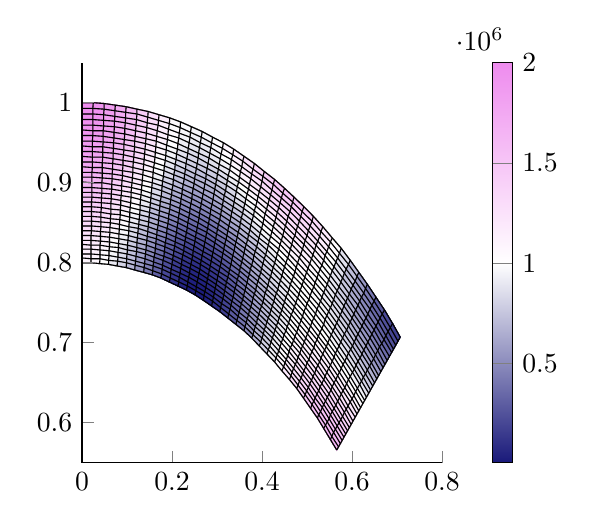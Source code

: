 % This file was created by matlab2tikz v0.3.3.
% Copyright (c) 2008--2013, Nico Schlömer <nico.schloemer@gmail.com>
% All rights reserved.
% 
% 
% 
\begin{tikzpicture}

\begin{axis}[%
width=1.8in,
height=2in,
view={0}{90},
scale only axis,
xmin=0,
xmax=0.8,
ymin=0.55,
ymax=1.05,
zmin=-1,
zmax=1,
axis x line*=bottom,
axis y line*=left,
axis z line*=left,
colormap/violet,
colorbar,
colorbar style={
        width=0.1in
    },
point meta min=3687.272,
point meta max=2000001
]

\addplot3[%
surf,
colormap/violet,
shader=faceted,
draw=black,
z buffer=sort,
point meta=explicit,
mesh/rows=33]
table[row sep=crcr,meta index=3,header=false] {
0 0.8 0 1095492.503\\
0.02 0.8 0 1079464.425\\
0.039 0.799 0 1032355.128\\
0.059 0.798 0 957023.521\\
0.078 0.796 0 858020.028\\
0.098 0.794 0 741282.847\\
0.117 0.791 0 613746.811\\
0.137 0.788 0 482895.175\\
0.156 0.785 0 356288.36\\
0.175 0.781 0 241104.415\\
0.194 0.776 0 143723.717\\
0.213 0.771 0 69385.529\\
0.232 0.766 0 21937.052\\
0.251 0.76 0 3687.272\\
0.27 0.753 0 15368.978\\
0.288 0.746 0 56203.738\\
0.306 0.739 0 124056.99\\
0.324 0.731 0 215664.448\\
0.342 0.723 0 326907.046\\
0.36 0.715 0 453109.885\\
0.377 0.706 0 589341.088\\
0.394 0.696 0 730688.829\\
0.411 0.686 0 872498.771\\
0.428 0.676 0 1010559.234\\
0.444 0.665 0 1141227.043\\
0.461 0.654 0 1261492.744\\
0.477 0.643 0 1368989.152\\
0.492 0.631 0 1461951.706\\
0.508 0.618 0 1539142.458\\
0.523 0.606 0 1599751.664\\
0.537 0.593 0 1643291.648\\
0.552 0.579 0 1669497.072\\
0.566 0.566 0 1678243.962\\
0 0.806 0 1117150.597\\
0.02 0.805 0 1100820.208\\
0.04 0.805 0 1052829.419\\
0.059 0.803 0 976110.872\\
0.079 0.802 0 875329.487\\
0.099 0.8 0 756567.064\\
0.118 0.797 0 626916.557\\
0.138 0.794 0 494017.841\\
0.157 0.79 0 365570.663\\
0.177 0.786 0 248861.108\\
0.196 0.781 0 150335.501\\
0.215 0.776 0 75250.394\\
0.234 0.771 0 27419.893\\
0.253 0.765 0 9072.696\\
0.271 0.759 0 20821.893\\
0.29 0.752 0 61741.463\\
0.308 0.744 0 129535.533\\
0.326 0.736 0 220780.229\\
0.344 0.728 0 331213.944\\
0.362 0.72 0 456050.139\\
0.38 0.71 0 590287.401\\
0.397 0.701 0 728994.14\\
0.414 0.691 0 867549.607\\
0.431 0.681 0 1001828.329\\
0.448 0.67 0 1128321.088\\
0.464 0.659 0 1244191.58\\
0.48 0.647 0 1347273.459\\
0.496 0.635 0 1436017.141\\
0.511 0.623 0 1509399.232\\
0.526 0.61 0 1566809.577\\
0.541 0.597 0 1607931.644\\
0.555 0.583 0 1632631.266\\
0.57 0.57 0 1640866.858\\
0 0.811 0 1140873.765\\
0.02 0.811 0 1124241.228\\
0.04 0.81 0 1075370.021\\
0.06 0.809 0 997268.153\\
0.08 0.807 0 894717.425\\
0.099 0.805 0 773945.903\\
0.119 0.802 0 642207.026\\
0.139 0.799 0 507298.784\\
0.158 0.796 0 377060.333\\
0.178 0.792 0 258884.075\\
0.197 0.787 0 159278.555\\
0.216 0.782 0 83511.904\\
0.235 0.776 0 35357.677\\
0.254 0.77 0 16955.581\\
0.273 0.764 0 28789.677\\
0.292 0.757 0 69777.173\\
0.31 0.749 0 137452.637\\
0.329 0.742 0 228226.064\\
0.347 0.733 0 337689.122\\
0.365 0.725 0 460942.303\\
0.382 0.715 0 592916.474\\
0.4 0.706 0 728665.319\\
0.417 0.696 0 863609.768\\
0.434 0.685 0 993721.34\\
0.451 0.675 0 1115637.717\\
0.467 0.663 0 1226710.181\\
0.483 0.652 0 1324988.398\\
0.499 0.64 0 1409152.897\\
0.515 0.627 0 1478409.154\\
0.53 0.614 0 1532359.401\\
0.545 0.601 0 1570868.893\\
0.559 0.588 0 1593942.617\\
0.574 0.574 0 1601626.322\\
0 0.817 0 1166583.045\\
0.02 0.817 0 1149649.073\\
0.04 0.816 0 1099900.19\\
0.06 0.815 0 1020421.462\\
0.08 0.813 0 916114.026\\
0.1 0.811 0 793354.939\\
0.12 0.808 0 659560.545\\
0.14 0.805 0 522688.433\\
0.159 0.801 0 390717.179\\
0.179 0.797 0 271143.636\\
0.198 0.792 0 170534.605\\
0.218 0.787 0 94163.773\\
0.237 0.782 0 45756.342\\
0.256 0.776 0 27353.921\\
0.275 0.769 0 39301.829\\
0.294 0.762 0 80350.954\\
0.313 0.755 0 147857.76\\
0.331 0.747 0 238059.346\\
0.349 0.738 0 346396.347\\
0.367 0.73 0 467854.926\\
0.385 0.72 0 597300.116\\
0.403 0.711 0 729776.048\\
0.42 0.701 0 860753.622\\
0.437 0.69 0 986312.379\\
0.454 0.679 0 1103250.097\\
0.47 0.668 0 1209120.324\\
0.487 0.656 0 1302204.138\\
0.503 0.644 0 1381427.499\\
0.518 0.631 0 1446239.23\\
0.534 0.619 0 1496466.857\\
0.549 0.605 0 1532168.15\\
0.563 0.592 0 1553495.282\\
0.578 0.578 0 1560586.308\\
0 0.823 0 1194185.713\\
0.02 0.822 0 1176951.578\\
0.04 0.822 0 1126329.451\\
0.061 0.82 0 1045483.2\\
0.081 0.819 0 939435.832\\
0.101 0.816 0 814716.204\\
0.121 0.814 0 678906.026\\
0.141 0.811 0 540123.979\\
0.16 0.807 0 406488.006\\
0.18 0.803 0 285597.388\\
0.2 0.798 0 184072.999\\
0.219 0.793 0 107187.754\\
0.239 0.787 0 58610.33\\
0.258 0.781 0 40274.753\\
0.277 0.775 0 52377.489\\
0.296 0.768 0 93493.212\\
0.315 0.76 0 160791.438\\
0.333 0.752 0 250329.392\\
0.352 0.744 0 357392.246\\
0.37 0.735 0 476850.453\\
0.388 0.725 0 603505.157\\
0.405 0.716 0 732396.253\\
0.423 0.706 0 859053.093\\
0.44 0.695 0 979674.482\\
0.457 0.684 0 1091231.715\\
0.474 0.673 0 1191495.496\\
0.49 0.661 0 1278993.892\\
0.506 0.649 0 1352913.764\\
0.522 0.636 0 1412961.856\\
0.537 0.623 0 1459203.971\\
0.552 0.61 0 1491901.156\\
0.567 0.596 0 1511360.825\\
0.582 0.582 0 1517818.32\\
0 0.828 0 1223575.179\\
0.02 0.828 0 1206042.709\\
0.041 0.827 0 1154553.467\\
0.061 0.826 0 1072351.93\\
0.081 0.824 0 964585.588\\
0.101 0.822 0 837937.989\\
0.122 0.819 0 700158.739\\
0.142 0.816 0 559529.11\\
0.162 0.812 0 424306.298\\
0.182 0.808 0 302189.856\\
0.201 0.804 0 199850.309\\
0.221 0.798 0 122553.177\\
0.24 0.793 0 73902.086\\
0.26 0.787 0 55713.602\\
0.279 0.78 0 68024.854\\
0.298 0.773 0 109224.051\\
0.317 0.765 0 176284.636\\
0.336 0.757 0 265076.775\\
0.354 0.749 0 370725.637\\
0.372 0.74 0 487984.566\\
0.39 0.731 0 611592.832\\
0.408 0.721 0 736591.533\\
0.426 0.711 0 858577.139\\
0.443 0.7 0 973879.153\\
0.46 0.689 0 1079656.002\\
0.477 0.677 0 1173910.602\\
0.493 0.665 0 1255433.723\\
0.51 0.653 0 1323688.685\\
0.526 0.64 0 1378654.785\\
0.541 0.627 0 1420649.098\\
0.556 0.614 0 1450146.712\\
0.571 0.6 0 1467618.324\\
0.586 0.586 0 1473401.53\\
0 0.834 0 1254630.96\\
0.02 0.834 0 1236802.541\\
0.041 0.833 0 1184454.008\\
0.061 0.832 0 1100912.319\\
0.082 0.83 0 991452.153\\
0.102 0.828 0 862914.733\\
0.122 0.825 0 723220.159\\
0.143 0.822 0 580813.812\\
0.163 0.818 0 444091.978\\
0.183 0.814 0 320852.185\\
0.203 0.809 0 217809.974\\
0.222 0.804 0 140216.544\\
0.242 0.798 0 91601.593\\
0.262 0.792 0 73653.973\\
0.281 0.785 0 86240.614\\
0.3 0.778 0 127552.672\\
0.319 0.771 0 194358.112\\
0.338 0.763 0 282332.671\\
0.357 0.754 0 386436.869\\
0.375 0.745 0 501305.535\\
0.393 0.736 0 621618.139\\
0.411 0.726 0 742422.563\\
0.429 0.716 0 859391.209\\
0.446 0.705 0 968995.892\\
0.463 0.694 0 1068595.936\\
0.48 0.682 0 1156441.655\\
0.497 0.67 0 1231602.317\\
0.513 0.658 0 1293833.291\\
0.529 0.645 0 1343401.055\\
0.545 0.632 0 1380886.921\\
0.56 0.618 0 1406990.729\\
0.575 0.604 0 1422354.451\\
0.59 0.59 0 1427422.868\\
0 0.84 0 1287218.753\\
0.021 0.84 0 1269097.323\\
0.041 0.839 0 1215899.005\\
0.062 0.838 0 1131035.175\\
0.082 0.836 0 1019910.507\\
0.103 0.834 0 889526.992\\
0.123 0.831 0 747977.893\\
0.144 0.828 0 603874.251\\
0.164 0.824 0 465751.235\\
0.184 0.82 0 341501.921\\
0.204 0.815 0 237882.016\\
0.224 0.81 0 160121.183\\
0.244 0.804 0 111665.967\\
0.263 0.798 0 94066.88\\
0.283 0.791 0 107009.425\\
0.302 0.784 0 148476.794\\
0.321 0.776 0 215021.806\\
0.34 0.768 0 302118.216\\
0.359 0.759 0 404557.165\\
0.378 0.75 0 516853.553\\
0.396 0.741 0 633629.208\\
0.414 0.731 0 749944.486\\
0.432 0.721 0 861556.69\\
0.449 0.71 0 965091.701\\
0.467 0.698 0 1058123.628\\
0.484 0.687 0 1139165.444\\
0.5 0.675 0 1207580.73\\
0.517 0.662 0 1263432.48\\
0.533 0.649 0 1307288.907\\
0.549 0.636 0 1340008.431\\
0.564 0.622 0 1362526.255\\
0.579 0.608 0 1375663.53\\
0.594 0.594 0 1379977.089\\
0 0.846 0 1321190.605\\
0.021 0.846 0 1302779.644\\
0.042 0.845 0 1248742.696\\
0.062 0.844 0 1162577.575\\
0.083 0.842 0 1049821.857\\
0.104 0.84 0 917641.5\\
0.124 0.837 0 774305.7\\
0.145 0.833 0 628592.743\\
0.165 0.83 0 489176.434\\
0.185 0.825 0 364042.859\\
0.206 0.821 0 259982.824\\
0.226 0.815 0 182196.963\\
0.246 0.809 0 134039.104\\
0.265 0.803 0 116910.428\\
0.285 0.796 0 130303.434\\
0.304 0.789 0 171982.12\\
0.324 0.782 0 238274.25\\
0.343 0.773 0 324443.882\\
0.362 0.765 0 425107.973\\
0.38 0.756 0 534660.093\\
0.399 0.746 0 647666.656\\
0.417 0.736 0 759206.303\\
0.435 0.726 0 865130.338\\
0.453 0.715 0 962230.577\\
0.47 0.703 0 1048309.883\\
0.487 0.692 0 1122159.17\\
0.504 0.679 0 1183452.12\\
0.52 0.667 0 1232574.825\\
0.537 0.654 0 1270411.662\\
0.553 0.641 0 1298110.87\\
0.568 0.627 0 1316853.471\\
0.583 0.613 0 1327647.562\\
0.598 0.598 0 1331166.815\\
0 0.852 0 1356385.189\\
0.021 0.852 0 1337688.702\\
0.042 0.851 0 1282825.891\\
0.063 0.85 0 1195383.098\\
0.083 0.848 0 1081033.831\\
0.104 0.845 0 947111.336\\
0.125 0.843 0 802063.605\\
0.146 0.839 0 654837.807\\
0.166 0.835 0 514246.117\\
0.187 0.831 0 388364.97\\
0.207 0.826 0 284015.016\\
0.227 0.821 0 206360.08\\
0.247 0.815 0 158651.387\\
0.267 0.809 0 142129.449\\
0.287 0.802 0 156081.839\\
0.307 0.795 0 198041.837\\
0.326 0.787 0 264102.017\\
0.345 0.779 0 349308.878\\
0.364 0.77 0 448100.338\\
0.383 0.761 0 554747.258\\
0.402 0.751 0 663762.944\\
0.42 0.741 0 770250.252\\
0.438 0.731 0 870163.698\\
0.456 0.72 0 960472.989\\
0.473 0.708 0 1039223.744\\
0.49 0.696 0 1105500.072\\
0.507 0.684 0 1159301.441\\
0.524 0.672 0 1201352.358\\
0.54 0.658 0 1232867.58\\
0.556 0.645 0 1255297.655\\
0.572 0.631 0 1270079.659\\
0.587 0.617 0 1278416.23\\
0.602 0.602 0 1281102.54\\
0 0.858 0 1392628.187\\
0.021 0.858 0 1373650.688\\
0.042 0.857 0 1317976.331\\
0.063 0.855 0 1229282.17\\
0.084 0.854 0 1113380.793\\
0.105 0.851 0 977776.186\\
0.126 0.848 0 831098.116\\
0.147 0.845 0 682464.332\\
0.167 0.841 0 540825.093\\
0.188 0.837 0 414344.427\\
0.208 0.832 0 309867.378\\
0.229 0.827 0 232512.924\\
0.249 0.821 0 185419.477\\
0.269 0.814 0 169655.204\\
0.289 0.808 0 184290.51\\
0.309 0.8 0 226616.162\\
0.328 0.792 0 292479.198\\
0.348 0.784 0 376700.58\\
0.367 0.775 0 473534.292\\
0.386 0.766 0 577127.149\\
0.404 0.756 0 681941.747\\
0.423 0.746 0 783111.189\\
0.441 0.736 0 876702.515\\
0.459 0.725 0 959875.336\\
0.477 0.713 0 1030932.016\\
0.494 0.701 0 1089265.024\\
0.511 0.689 0 1135215.127\\
0.528 0.676 0 1169860.324\\
0.544 0.663 0 1194759.689\\
0.56 0.65 0 1211678.263\\
0.576 0.636 0 1222319.142\\
0.591 0.621 0 1228086.86\\
0.607 0.607 0 1229902.609\\
0 0.864 0 1429732.795\\
0.021 0.864 0 1410479.279\\
0.042 0.863 0 1354009.174\\
0.064 0.861 0 1264092.52\\
0.085 0.86 0 1146684.26\\
0.106 0.857 0 1009462.723\\
0.127 0.854 0 861242.546\\
0.148 0.851 0 711313.83\\
0.169 0.847 0 568764.631\\
0.189 0.843 0 441843.722\\
0.21 0.838 0 337414.907\\
0.23 0.832 0 260544.025\\
0.251 0.827 0 214246.164\\
0.271 0.82 0 199405.152\\
0.291 0.813 0 214861.677\\
0.311 0.806 0 257651.945\\
0.331 0.798 0 323366.932\\
0.35 0.79 0 406593.992\\
0.369 0.781 0 501398.273\\
0.388 0.772 0 601801.254\\
0.407 0.762 0 702217.322\\
0.426 0.752 0 797815.968\\
0.444 0.741 0 884786.146\\
0.462 0.73 0 960489.403\\
0.48 0.718 0 1023498.778\\
0.497 0.706 0 1073530.112\\
0.515 0.694 0 1111280.737\\
0.531 0.681 0 1138196.907\\
0.548 0.668 0 1156195.576\\
0.564 0.654 0 1167368.094\\
0.58 0.64 0 1173693.183\\
0.596 0.626 0 1176784.36\\
0.611 0.611 0 1177693.166\\
0 0.87 0 1467500.344\\
0.021 0.87 0 1447976.259\\
0.043 0.869 0 1390727.597\\
0.064 0.867 0 1299619.752\\
0.085 0.866 0 1180753.444\\
0.106 0.863 0 1041985.097\\
0.128 0.86 0 892317.454\\
0.149 0.857 0 741214.816\\
0.17 0.853 0 597902.764\\
0.191 0.849 0 470711.881\\
0.211 0.844 0 366518.936\\
0.232 0.838 0 290328.093\\
0.252 0.832 0 245020.317\\
0.273 0.826 0 231282.796\\
0.293 0.819 0 247713.677\\
0.313 0.812 0 291082.325\\
0.333 0.804 0 356712.983\\
0.352 0.795 0 438951.259\\
0.372 0.786 0 531668.569\\
0.391 0.777 0 628759.857\\
0.41 0.767 0 724593.903\\
0.429 0.757 0 814382.832\\
0.447 0.746 0 894446.964\\
0.465 0.735 0 962361.801\\
0.483 0.723 0 1016984.877\\
0.501 0.711 0 1058370.191\\
0.518 0.699 0 1087586.589\\
0.535 0.686 0 1106462.928\\
0.552 0.672 0 1117287.159\\
0.568 0.659 0 1122488.292\\
0.584 0.644 0 1124329.861\\
0.6 0.63 0 1124641.114\\
0.615 0.615 0 1124608.055\\
0 0.876 0 1505721.047\\
0.021 0.876 0 1485932.259\\
0.043 0.875 0 1427923.518\\
0.064 0.874 0 1335658.047\\
0.086 0.872 0 1215385.913\\
0.107 0.869 0 1075145.55\\
0.129 0.866 0 924131.194\\
0.15 0.863 0 771983.293\\
0.171 0.859 0 628064.694\\
0.192 0.855 0 500784.796\\
0.213 0.85 0 397027.375\\
0.234 0.844 0 321726.159\\
0.254 0.838 0 277616.916\\
0.275 0.832 0 265177.614\\
0.295 0.825 0 282750.781\\
0.315 0.817 0 326826.462\\
0.335 0.809 0 392451.376\\
0.355 0.801 0 473721.211\\
0.374 0.792 0 564308.811\\
0.394 0.782 0 657981.476\\
0.413 0.772 0 749065.106\\
0.432 0.762 0 832820.811\\
0.45 0.751 0 905709.77\\
0.469 0.74 0 965533.412\\
0.487 0.728 0 1011447.413\\
0.504 0.716 0 1043858.432\\
0.522 0.704 0 1064221.361\\
0.539 0.691 0 1074761.52\\
0.556 0.677 0 1078150.421\\
0.572 0.663 0 1077165.533\\
0.588 0.649 0 1074363.901\\
0.604 0.634 0 1071796.846\\
0.619 0.619 0 1070788.695\\
0 0.882 0 1544174.878\\
0.022 0.882 0 1524127.627\\
0.043 0.881 0 1465378.45\\
0.065 0.88 0 1371990.985\\
0.086 0.878 0 1250368.372\\
0.108 0.875 0 1108735.154\\
0.129 0.872 0 956480.597\\
0.151 0.869 0 803423.359\\
0.172 0.865 0 659063.327\\
0.193 0.861 0 531885.66\\
0.214 0.856 0 428775.049\\
0.235 0.85 0 354585.807\\
0.256 0.844 0 311897.182\\
0.277 0.838 0 300965.08\\
0.297 0.83 0 319863.102\\
0.317 0.823 0 364789.334\\
0.338 0.815 0 430502.094\\
0.357 0.806 0 510838.983\\
0.377 0.797 0 599269.505\\
0.397 0.788 0 689432.338\\
0.416 0.778 0 775613.366\\
0.435 0.767 0 853129.137\\
0.453 0.757 0 918591.209\\
0.472 0.745 0 970038.82\\
0.49 0.733 0 1006939.215\\
0.508 0.721 0 1030065.84\\
0.525 0.708 0 1041273.679\\
0.543 0.695 0 1043197.771\\
0.56 0.682 0 1038905.109\\
0.576 0.668 0 1031531.786\\
0.592 0.654 0 1023936.467\\
0.608 0.639 0 1018398.436\\
0.624 0.624 0 1016383.907\\
0 0.888 0 1582632.57\\
0.022 0.888 0 1562333.427\\
0.044 0.887 0 1502864.487\\
0.065 0.886 0 1408392.504\\
0.087 0.884 0 1285477.587\\
0.109 0.882 0 1142534.674\\
0.13 0.879 0 989151.775\\
0.152 0.875 0 835327.939\\
0.173 0.871 0 690699.918\\
0.195 0.867 0 563825.532\\
0.216 0.862 0 461584.161\\
0.237 0.856 0 388741.531\\
0.258 0.85 0 347708.812\\
0.279 0.843 0 338506.777\\
0.299 0.836 0 358926.594\\
0.32 0.829 0 404861.618\\
0.34 0.821 0 470770.85\\
0.36 0.812 0 550225.676\\
0.38 0.803 0 636487.612\\
0.399 0.793 0 723065.891\\
0.419 0.783 0 804209.402\\
0.438 0.773 0 875296.682\\
0.457 0.762 0 933099.201\\
0.475 0.75 0 975905.757\\
0.493 0.739 0 1003508.307\\
0.511 0.726 0 1017060.768\\
0.529 0.713 0 1018831.67\\
0.546 0.7 0 1011878.336\\
0.563 0.687 0 999674.41\\
0.58 0.673 0 985724.026\\
0.596 0.658 0 973194.921\\
0.612 0.643 0 964599.703\\
0.628 0.628 0 961549.702\\
0 0.894 0 1620856.759\\
0.022 0.894 0 1600312.569\\
0.044 0.893 0 1540145.414\\
0.066 0.892 0 1444627.98\\
0.088 0.89 0 1320481.423\\
0.109 0.888 0 1176315.562\\
0.131 0.885 0 1021921.052\\
0.153 0.881 0 867479.649\\
0.174 0.877 0 722764.85\\
0.196 0.873 0 596404.012\\
0.217 0.868 0 495264.863\\
0.239 0.862 0 424015.193\\
0.26 0.856 0 384886.325\\
0.281 0.849 0 377650.617\\
0.301 0.842 0 399803.139\\
0.322 0.834 0 446919.657\\
0.342 0.826 0 513148.93\\
0.362 0.818 0 591788.098\\
0.382 0.809 0 675886.194\\
0.402 0.799 0 758822.371\\
0.422 0.789 0 834811.715\\
0.441 0.778 0 899301.42\\
0.46 0.767 0 949232.38\\
0.479 0.756 0 983154.545\\
0.497 0.744 0 1001197.375\\
0.515 0.731 0 1004908.418\\
0.533 0.718 0 996982.514\\
0.55 0.705 0 980911.033\\
0.567 0.691 0 960584.582\\
0.584 0.677 0 939883.915\\
0.601 0.663 0 922292.535\\
0.617 0.648 0 910561.142\\
0.632 0.632 0 906449.022\\
0 0.901 0 1658603.248\\
0.022 0.9 0 1637821.077\\
0.044 0.9 0 1576977.953\\
0.066 0.898 0 1480455.447\\
0.088 0.896 0 1355140.027\\
0.11 0.894 0 1209841.087\\
0.132 0.891 0 1054556.028\\
0.154 0.887 0 899651.78\\
0.176 0.883 0 755038.536\\
0.197 0.879 0 629410.05\\
0.219 0.874 0 529615.959\\
0.24 0.868 0 460216.608\\
0.261 0.862 0 423251.514\\
0.283 0.855 0 418231.168\\
0.303 0.848 0 442340.746\\
0.324 0.84 0 490825.519\\
0.345 0.832 0 557513.132\\
0.365 0.823 0 635418.579\\
0.385 0.814 0 717374.116\\
0.405 0.805 0 796628.412\\
0.425 0.794 0 867366.139\\
0.444 0.784 0 925109.92\\
0.463 0.773 0 966979.567\\
0.482 0.761 0 991797.554\\
0.5 0.749 0 1000043.232\\
0.519 0.736 0 993670.325\\
0.537 0.723 0 975811.959\\
0.554 0.71 0 950404.402\\
0.571 0.696 0 921764.564\\
0.588 0.682 0 894157.445\\
0.605 0.667 0 871388.161\\
0.621 0.652 0 856449.606\\
0.637 0.637 0 851251.441\\
0 0.907 0 1695622.411\\
0.022 0.907 0 1674609.479\\
0.045 0.906 0 1613113.143\\
0.067 0.905 0 1515626.949\\
0.089 0.903 0 1389207.133\\
0.111 0.9 0 1242867.59\\
0.133 0.897 0 1086816.777\\
0.155 0.894 0 931609.421\\
0.177 0.89 0 787292.456\\
0.199 0.885 0 662622.883\\
0.22 0.88 0 564425.731\\
0.242 0.874 0 497144.25\\
0.263 0.868 0 462614.028\\
0.285 0.861 0 460070.092\\
0.306 0.854 0 486373.844\\
0.326 0.846 0 536427.154\\
0.347 0.838 0 603725.781\\
0.368 0.829 0 680994.858\\
0.388 0.82 0 760845.827\\
0.408 0.81 0 836396.727\\
0.428 0.8 0 901805.433\\
0.447 0.789 0 952676.885\\
0.466 0.778 0 986319.255\\
0.485 0.766 0 1001838.675\\
0.504 0.754 0 1000076.29\\
0.522 0.742 0 983403.841\\
0.54 0.729 0 955403.832\\
0.558 0.715 0 920467.244\\
0.575 0.701 0 883345.543\\
0.592 0.687 0 848694.536\\
0.609 0.672 0 820645.863\\
0.625 0.657 0 802437.961\\
0.641 0.641 0 796132.811\\
0 0.913 0 1731660.717\\
0.022 0.913 0 1710424.328\\
0.045 0.912 0 1648297.847\\
0.067 0.911 0 1549890.015\\
0.09 0.909 0 1422431.507\\
0.112 0.906 0 1275145.877\\
0.134 0.903 0 1118457.171\\
0.156 0.9 0 963110.716\\
0.178 0.896 0 819290.319\\
0.2 0.891 0 695813.103\\
0.222 0.886 0 599472.895\\
0.244 0.88 0 534586.081\\
0.265 0.874 0 502772.067\\
0.286 0.867 0 502976.704\\
0.308 0.86 0 531723.7\\
0.329 0.852 0 583558.666\\
0.35 0.844 0 651634.854\\
0.37 0.835 0 728380.075\\
0.391 0.826 0 806181.215\\
0.411 0.816 0 878025.854\\
0.431 0.805 0 938048.93\\
0.45 0.795 0 981944.721\\
0.47 0.783 0 1007219.141\\
0.489 0.772 0 1013272.811\\
0.507 0.759 0 1001320.033\\
0.526 0.747 0 974161.619\\
0.544 0.734 0 935839.531\\
0.562 0.72 0 891208.135\\
0.579 0.706 0 845460.492\\
0.597 0.692 0 803648.605\\
0.613 0.677 0 770234.492\\
0.63 0.661 0 748704.674\\
0.646 0.646 0 741274.863\\
0 0.92 0 1766462.39\\
0.023 0.919 0 1745009.86\\
0.045 0.919 0 1682276.381\\
0.068 0.917 0 1582989.267\\
0.09 0.915 0 1454558.511\\
0.113 0.913 0 1306422.734\\
0.135 0.91 0 1149226.34\\
0.157 0.906 0 993908.241\\
0.179 0.902 0 850789.367\\
0.202 0.897 0 728743.851\\
0.223 0.892 0 634527.685\\
0.245 0.886 0 572320.519\\
0.267 0.88 0 543513.21\\
0.289 0.873 0 546748.655\\
0.31 0.866 0 578198.945\\
0.331 0.858 0 632040.682\\
0.352 0.85 0 701074.203\\
0.373 0.841 0 777422.84\\
0.393 0.831 0 853245.545\\
0.414 0.822 0 921399.967\\
0.434 0.811 0 976002.255\\
0.453 0.8 0 1012843.171\\
0.473 0.789 0 1029635.682\\
0.492 0.777 0 1026085.394\\
0.511 0.765 0 1003790.51\\
0.53 0.752 0 965991.084\\
0.548 0.739 0 917197.501\\
0.566 0.725 0 862734.915\\
0.583 0.711 0 808243.679\\
0.601 0.696 0 759176.082\\
0.618 0.681 0 720327.231\\
0.634 0.666 0 695433.359\\
0.65 0.65 0 686864.757\\
0 0.926 0 1799771.179\\
0.023 0.926 0 1778109.754\\
0.045 0.925 0 1714792.272\\
0.068 0.924 0 1614668.147\\
0.091 0.922 0 1485331.799\\
0.113 0.919 0 1336442.575\\
0.136 0.916 0 1178870.256\\
0.158 0.913 0 1023750.523\\
0.181 0.908 0 881541.798\\
0.203 0.904 0 761172.153\\
0.225 0.898 0 669353.073\\
0.247 0.893 0 610117.523\\
0.269 0.886 0 584615.37\\
0.291 0.879 0 591172.737\\
0.312 0.872 0 625596.229\\
0.333 0.864 0 681680.847\\
0.354 0.856 0 751863.888\\
0.375 0.847 0 827957.414\\
0.396 0.837 0 901889.497\\
0.416 0.827 0 966388.785\\
0.437 0.817 0 1015557.102\\
0.457 0.806 0 1045288.998\\
0.476 0.794 0 1053513.702\\
0.495 0.782 0 1040251.93\\
0.515 0.77 0 1007495.844\\
0.533 0.757 0 958933.92\\
0.552 0.744 0 899552.713\\
0.57 0.73 0 835154.159\\
0.588 0.716 0 771830.138\\
0.605 0.701 0 715435.894\\
0.622 0.686 0 671101.076\\
0.639 0.671 0 642812.277\\
0.655 0.655 0 633094.579\\
0 0.933 0 1831332.249\\
0.023 0.932 0 1809469.022\\
0.046 0.932 0 1745590.128\\
0.069 0.93 0 1644670.766\\
0.091 0.928 0 1514495.123\\
0.114 0.926 0 1364949.206\\
0.137 0.923 0 1207133.443\\
0.159 0.919 0 1052383.678\\
0.182 0.915 0 911296.326\\
0.204 0.91 0 792850.379\\
0.227 0.905 0 703706.12\\
0.249 0.899 0 647739.826\\
0.271 0.892 0 625847.879\\
0.293 0.886 0 636025.819\\
0.314 0.878 0 673700.994\\
0.336 0.87 0 732274.439\\
0.357 0.862 0 803810.621\\
0.378 0.853 0 879803.997\\
0.399 0.843 0 951949.291\\
0.419 0.833 0 1012847.553\\
0.44 0.823 0 1056591.1\\
0.46 0.811 0 1079185.732\\
0.479 0.8 0 1078786.053\\
0.499 0.788 0 1055737.586\\
0.518 0.775 0 1012435.752\\
0.537 0.763 0 953025.558\\
0.556 0.749 0 882976.118\\
0.574 0.735 0 808570.624\\
0.592 0.721 0 736355.115\\
0.609 0.706 0 672588.909\\
0.626 0.691 0 622736.285\\
0.643 0.675 0 591033.776\\
0.659 0.659 0 580160.786\\
0 0.939 0 1860894.175\\
0.023 0.939 0 1838835.995\\
0.046 0.938 0 1774417.612\\
0.069 0.937 0 1672743.853\\
0.092 0.935 0 1541794.262\\
0.115 0.932 0 1391687.705\\
0.138 0.929 0 1233760.804\\
0.161 0.925 0 1079553.172\\
0.183 0.921 0 939799.863\\
0.206 0.916 0 823527.828\\
0.228 0.911 0 737339.452\\
0.25 0.905 0 684944.285\\
0.273 0.899 0 666972.708\\
0.295 0.892 0 681075.917\\
0.316 0.884 0 722288.387\\
0.338 0.876 0 783605.104\\
0.359 0.868 0 856708.341\\
0.381 0.859 0 932769.124\\
0.402 0.849 0 1003246.928\\
0.422 0.839 0 1060617.126\\
0.443 0.828 0 1098967.752\\
0.463 0.817 0 1114423.493\\
0.483 0.806 0 1105373.324\\
0.502 0.793 0 1072496.813\\
0.522 0.781 0 1018601.108\\
0.541 0.768 0 948294.675\\
0.559 0.754 0 867534.117\\
0.578 0.74 0 783086.684\\
0.596 0.726 0 701953.476\\
0.613 0.711 0 630797.332\\
0.631 0.696 0 575415.772\\
0.648 0.68 0 540293.684\\
0.664 0.664 0 528263.594\\
0 0.946 0 1888211.032\\
0.023 0.945 0 1865964.415\\
0.046 0.945 0 1801027.516\\
0.07 0.943 0 1698638.816\\
0.093 0.941 0 1566979.039\\
0.116 0.939 0 1416406.41\\
0.139 0.936 0 1258499.556\\
0.162 0.932 0 1105005.697\\
0.185 0.928 0 966799.318\\
0.207 0.923 0 852952.441\\
0.23 0.917 0 770002.87\\
0.252 0.911 0 721483.366\\
0.275 0.905 0 707745.815\\
0.297 0.898 0 726083.389\\
0.319 0.89 0 771124.291\\
0.34 0.882 0 835445.726\\
0.362 0.874 0 910338.903\\
0.383 0.865 0 986646.184\\
0.404 0.855 0 1055590.532\\
0.425 0.845 0 1109524.157\\
0.446 0.834 0 1142536.467\\
0.466 0.823 0 1150878.881\\
0.486 0.811 0 1133183.618\\
0.506 0.799 0 1090473.019\\
0.525 0.786 0 1025973.526\\
0.545 0.773 0 944762.715\\
0.563 0.76 0 853288.013\\
0.582 0.746 0 758801.748\\
0.6 0.731 0 668759.101\\
0.618 0.716 0 590224.075\\
0.635 0.701 0 529324.448\\
0.652 0.685 0 490790.646\\
0.669 0.669 0 477606.317\\
0 0.952 0 1913044.569\\
0.023 0.952 0 1890615.598\\
0.047 0.951 0 1825179.926\\
0.07 0.95 0 1722113.878\\
0.093 0.948 0 1589805.448\\
0.117 0.945 0 1438859.0\\
0.14 0.942 0 1281101.269\\
0.163 0.938 0 1128491.15\\
0.186 0.934 0 992043.51\\
0.209 0.929 0 880872.633\\
0.231 0.924 0 801445.073\\
0.254 0.918 0 757106.76\\
0.276 0.911 0 747918.622\\
0.299 0.904 0 770802.271\\
0.321 0.897 0 819966.496\\
0.343 0.889 0 887559.424\\
0.364 0.88 0 964472.892\\
0.386 0.871 0 1041216.057\\
0.407 0.861 0 1108774.814\\
0.428 0.851 0 1159381.38\\
0.449 0.84 0 1187132.69\\
0.469 0.829 0 1188414.964\\
0.49 0.817 0 1162112.399\\
0.51 0.805 0 1109598.296\\
0.529 0.792 0 1034524.984\\
0.548 0.779 0 942443.418\\
0.567 0.765 0 840293.482\\
0.586 0.751 0 735811.662\\
0.604 0.736 0 636904.234\\
0.622 0.721 0 551032.072\\
0.64 0.706 0 484648.53\\
0.657 0.69 0 442725.411\\
0.673 0.673 0 428394.646\\
0 0.959 0 1935166.454\\
0.024 0.959 0 1912560.681\\
0.047 0.958 0 1846644.45\\
0.071 0.956 0 1742936.301\\
0.094 0.954 0 1610037.842\\
0.117 0.952 0 1458806.666\\
0.141 0.949 0 1301323.999\\
0.164 0.945 0 1149764.718\\
0.187 0.941 0 1015285.185\\
0.21 0.936 0 907039.226\\
0.233 0.93 0 831415.509\\
0.256 0.924 0 791563.113\\
0.278 0.918 0 787239.622\\
0.301 0.911 0 814981.728\\
0.323 0.903 0 868565.999\\
0.345 0.895 0 939700.678\\
0.367 0.886 0 1018870.584\\
0.389 0.877 0 1096247.883\\
0.41 0.867 0 1162581.654\\
0.431 0.857 0 1209988.018\\
0.452 0.846 0 1232578.137\\
0.473 0.834 0 1226881.341\\
0.493 0.823 0 1192042.41\\
0.513 0.81 0 1129793.209\\
0.533 0.797 0 1044217.493\\
0.552 0.784 0 941342.392\\
0.571 0.77 0 828600.043\\
0.59 0.756 0 714208.108\\
0.608 0.741 0 606518.826\\
0.626 0.726 0 513383.578\\
0.644 0.711 0 441574.788\\
0.661 0.695 0 396300.066\\
0.678 0.678 0 380835.875\\
0 0.966 0 1954360.572\\
0.024 0.965 0 1931582.919\\
0.047 0.965 0 1865202.513\\
0.071 0.963 0 1760884.662\\
0.095 0.961 0 1627451.204\\
0.118 0.958 0 1476020.346\\
0.142 0.955 0 1318934.491\\
0.165 0.952 0 1168589.04\\
0.188 0.947 0 1036283.129\\
0.212 0.942 0 931207.49\\
0.235 0.937 0 859666.323\\
0.258 0.931 0 824601.874\\
0.28 0.924 0 825456.105\\
0.303 0.917 0 858367.649\\
0.325 0.909 0 916668.437\\
0.348 0.901 0 991616.594\\
0.37 0.892 0 1073283.017\\
0.391 0.883 0 1151499.957\\
0.413 0.873 0 1216780.811\\
0.434 0.863 0 1261130.307\\
0.455 0.852 0 1278681.13\\
0.476 0.84 0 1266114.316\\
0.496 0.828 0 1222843.687\\
0.517 0.816 0 1150966.648\\
0.537 0.803 0 1055002.812\\
0.556 0.79 0 941456.699\\
0.575 0.776 0 818250.541\\
0.594 0.761 0 694077.997\\
0.613 0.747 0 577729.841\\
0.631 0.731 0 477439.408\\
0.649 0.716 0 400289.756\\
0.666 0.699 0 351717.213\\
0.683 0.683 0 335138.073\\
0 0.972 0 1970425.361\\
0.024 0.972 0 1947480.017\\
0.048 0.971 0 1880649.686\\
0.072 0.97 0 1775751.181\\
0.095 0.968 0 1641833.455\\
0.119 0.965 0 1490283.027\\
0.143 0.962 0 1333710.451\\
0.166 0.958 0 1184736.441\\
0.19 0.954 0 1054804.35\\
0.213 0.949 0 953139.277\\
0.236 0.943 0 885954.414\\
0.259 0.937 0 855975.256\\
0.282 0.931 0 862315.998\\
0.305 0.923 0 900704.351\\
0.328 0.916 0 964015.643\\
0.35 0.907 0 1043048.295\\
0.372 0.898 0 1127453.213\\
0.394 0.889 0 1206720.759\\
0.416 0.879 0 1271130.759\\
0.437 0.869 0 1312582.137\\
0.458 0.858 0 1325237.058\\
0.479 0.846 0 1305937.166\\
0.5 0.834 0 1254373.641\\
0.52 0.822 0 1173015.757\\
0.54 0.809 0 1066822.223\\
0.56 0.795 0 942774.487\\
0.579 0.781 0 809280.651\\
0.598 0.767 0 675502.852\\
0.617 0.752 0 550660.557\\
0.635 0.736 0 443358.166\\
0.653 0.721 0 360978.891\\
0.671 0.704 0 309179.104\\
0.688 0.688 0 291509.204\\
0 0.979 0 1983176.17\\
0.024 0.979 0 1960066.485\\
0.048 0.978 0 1892798.037\\
0.072 0.977 0 1787344.068\\
0.096 0.975 0 1652987.8\\
0.12 0.972 0 1501392.074\\
0.144 0.969 0 1345442.868\\
0.167 0.965 0 1197991.233\\
0.191 0.96 0 1070626.345\\
0.215 0.956 0 972605.224\\
0.238 0.95 0 910043.57\\
0.261 0.944 0 885440.286\\
0.284 0.937 0 897569.821\\
0.307 0.93 0 941736.41\\
0.33 0.922 0 1010347.327\\
0.352 0.914 0 1093732.446\\
0.375 0.905 0 1181117.525\\
0.397 0.895 0 1261650.115\\
0.419 0.885 0 1325379.658\\
0.44 0.875 0 1364105.828\\
0.462 0.864 0 1372028.949\\
0.483 0.852 0 1346160.521\\
0.503 0.84 0 1286477.26\\
0.524 0.827 0 1195825.941\\
0.544 0.814 0 1079606.358\\
0.564 0.801 0 945274.66\\
0.583 0.787 0 801718.396\\
0.602 0.772 0 658558.203\\
0.621 0.757 0 525429.837\\
0.64 0.742 0 411295.425\\
0.658 0.726 0 323825.699\\
0.675 0.709 0 268886.713\\
0.692 0.692 0 250156.19\\
0 0.986 0 1992447.607\\
0.024 0.986 0 1969175.995\\
0.048 0.985 0 1901478.491\\
0.073 0.983 0 1795489.879\\
0.097 0.981 0 1660735.086\\
0.121 0.979 0 1509161.59\\
0.145 0.975 0 1353938.358\\
0.169 0.972 0 1208152.042\\
0.192 0.967 0 1083539.405\\
0.216 0.962 0 989387.025\\
0.24 0.957 0 931706.688\\
0.263 0.95 0 912760.953\\
0.286 0.944 0 930972.729\\
0.309 0.936 0 981210.589\\
0.332 0.929 0 1055402.883\\
0.355 0.92 0 1143402.898\\
0.377 0.911 0 1234007.113\\
0.4 0.902 0 1316020.494\\
0.422 0.891 0 1379266.457\\
0.443 0.881 0 1415453.033\\
0.465 0.87 0 1418828.173\\
0.486 0.858 0 1386582.86\\
0.507 0.846 0 1318987.391\\
0.528 0.833 0 1219270.955\\
0.548 0.82 0 1093275.105\\
0.568 0.806 0 948926.596\\
0.587 0.792 0 795583.7\\
0.607 0.777 0 643312.984\\
0.626 0.762 0 502151.399\\
0.644 0.747 0 381402.889\\
0.662 0.731 0 289010.808\\
0.68 0.714 0 231038.772\\
0.697 0.697 0 211283.924\\
0 0.993 0 1998095.865\\
0.024 0.993 0 1974663.702\\
0.049 0.992 0 1906543.155\\
0.073 0.99 0 1800035.857\\
0.097 0.988 0 1664916.146\\
0.122 0.986 0 1513424.763\\
0.146 0.982 0 1359021.523\\
0.17 0.978 0 1215034.167\\
0.194 0.974 0 1093348.955\\
0.218 0.969 0 1003279.748\\
0.241 0.963 0 950728.052\\
0.265 0.957 0 937710.421\\
0.288 0.95 0 962286.655\\
0.312 0.943 0 1018877.88\\
0.335 0.935 0 1098923.296\\
0.357 0.927 0 1191792.46\\
0.38 0.917 0 1285849.554\\
0.402 0.908 0 1369558.438\\
0.425 0.898 0 1432522.131\\
0.446 0.887 0 1466365.773\\
0.468 0.876 0 1465395.266\\
0.489 0.864 0 1426991.125\\
0.511 0.852 0 1351725.144\\
0.531 0.839 0 1243213.092\\
0.552 0.826 0 1107737.58\\
0.572 0.812 0 953689.919\\
0.592 0.798 0 790887.967\\
0.611 0.783 0 629828.936\\
0.63 0.768 0 480933.073\\
0.649 0.752 0 353827.523\\
0.667 0.736 0 256711.011\\
0.685 0.719 0 195830.752\\
0.702 0.702 0 175094.236\\
0 1 0 2000001\\
0.025 1.0 0 1976408.526\\
0.049 0.999 0 1907867.609\\
0.074 0.997 0 1800852.227\\
0.098 0.995 0 1665394.111\\
0.122 0.992 0 1514036.202\\
0.147 0.989 0 1360537.296\\
0.171 0.985 0 1218471.93\\
0.195 0.981 0 1099877.914\\
0.219 0.976 0 1014094.184\\
0.243 0.97 0 966905.647\\
0.267 0.964 0 960073.308\\
0.29 0.957 0 991282.519\\
0.314 0.95 0 1054495.625\\
0.337 0.942 0 1140653.158\\
0.36 0.933 0 1238634.782\\
0.383 0.924 0 1336370.573\\
0.405 0.914 0 1421986.123\\
0.428 0.904 0 1484871.058\\
0.45 0.893 0 1516577.614\\
0.471 0.882 0 1511480.894\\
0.493 0.87 0 1467161.462\\
0.514 0.858 0 1384500.402\\
0.535 0.845 0 1267503.464\\
0.556 0.831 0 1122892.176\\
0.576 0.818 0 959514.325\\
0.596 0.803 0 787633.698\\
0.615 0.788 0 618160.035\\
0.634 0.773 0 461876.046\\
0.653 0.757 0 328710.667\\
0.672 0.741 0 227098.273\\
0.69 0.724 0 163453.806\\
0.707 0.707 0 141784.814\\
};
\addplot [
color=black,
solid,
forget plot
]
table[row sep=crcr]{
0 0.8\\
0.02 0.8\\
0.039 0.799\\
0.059 0.798\\
0.078 0.796\\
0.098 0.794\\
0.117 0.791\\
0.137 0.788\\
0.156 0.785\\
0.175 0.781\\
0.194 0.776\\
0.213 0.771\\
0.232 0.766\\
0.251 0.76\\
0.27 0.753\\
0.288 0.746\\
0.306 0.739\\
0.324 0.731\\
0.342 0.723\\
0.36 0.715\\
0.377 0.706\\
0.394 0.696\\
0.411 0.686\\
0.428 0.676\\
0.444 0.665\\
0.461 0.654\\
0.477 0.643\\
0.492 0.631\\
0.508 0.618\\
0.523 0.606\\
0.537 0.593\\
0.552 0.579\\
0.566 0.566\\
};
\addplot [
color=black,
solid,
forget plot
]
table[row sep=crcr]{
0 0.806\\
0.02 0.805\\
0.04 0.805\\
0.059 0.803\\
0.079 0.802\\
0.099 0.8\\
0.118 0.797\\
0.138 0.794\\
0.157 0.79\\
0.177 0.786\\
0.196 0.781\\
0.215 0.776\\
0.234 0.771\\
0.253 0.765\\
0.271 0.759\\
0.29 0.752\\
0.308 0.744\\
0.326 0.736\\
0.344 0.728\\
0.362 0.72\\
0.38 0.71\\
0.397 0.701\\
0.414 0.691\\
0.431 0.681\\
0.448 0.67\\
0.464 0.659\\
0.48 0.647\\
0.496 0.635\\
0.511 0.623\\
0.526 0.61\\
0.541 0.597\\
0.555 0.583\\
0.57 0.57\\
};
\addplot [
color=black,
solid,
forget plot
]
table[row sep=crcr]{
0 0.811\\
0.02 0.811\\
0.04 0.81\\
0.06 0.809\\
0.08 0.807\\
0.099 0.805\\
0.119 0.802\\
0.139 0.799\\
0.158 0.796\\
0.178 0.792\\
0.197 0.787\\
0.216 0.782\\
0.235 0.776\\
0.254 0.77\\
0.273 0.764\\
0.292 0.757\\
0.31 0.749\\
0.329 0.742\\
0.347 0.733\\
0.365 0.725\\
0.382 0.715\\
0.4 0.706\\
0.417 0.696\\
0.434 0.685\\
0.451 0.675\\
0.467 0.663\\
0.483 0.652\\
0.499 0.64\\
0.515 0.627\\
0.53 0.614\\
0.545 0.601\\
0.559 0.588\\
0.574 0.574\\
};
\addplot [
color=black,
solid,
forget plot
]
table[row sep=crcr]{
0 0.817\\
0.02 0.817\\
0.04 0.816\\
0.06 0.815\\
0.08 0.813\\
0.1 0.811\\
0.12 0.808\\
0.14 0.805\\
0.159 0.801\\
0.179 0.797\\
0.198 0.792\\
0.218 0.787\\
0.237 0.782\\
0.256 0.776\\
0.275 0.769\\
0.294 0.762\\
0.313 0.755\\
0.331 0.747\\
0.349 0.738\\
0.367 0.73\\
0.385 0.72\\
0.403 0.711\\
0.42 0.701\\
0.437 0.69\\
0.454 0.679\\
0.47 0.668\\
0.487 0.656\\
0.503 0.644\\
0.518 0.631\\
0.534 0.619\\
0.549 0.605\\
0.563 0.592\\
0.578 0.578\\
};
\addplot [
color=black,
solid,
forget plot
]
table[row sep=crcr]{
0 0.823\\
0.02 0.822\\
0.04 0.822\\
0.061 0.82\\
0.081 0.819\\
0.101 0.816\\
0.121 0.814\\
0.141 0.811\\
0.16 0.807\\
0.18 0.803\\
0.2 0.798\\
0.219 0.793\\
0.239 0.787\\
0.258 0.781\\
0.277 0.775\\
0.296 0.768\\
0.315 0.76\\
0.333 0.752\\
0.352 0.744\\
0.37 0.735\\
0.388 0.725\\
0.405 0.716\\
0.423 0.706\\
0.44 0.695\\
0.457 0.684\\
0.474 0.673\\
0.49 0.661\\
0.506 0.649\\
0.522 0.636\\
0.537 0.623\\
0.552 0.61\\
0.567 0.596\\
0.582 0.582\\
};
\addplot [
color=black,
solid,
forget plot
]
table[row sep=crcr]{
0 0.828\\
0.02 0.828\\
0.041 0.827\\
0.061 0.826\\
0.081 0.824\\
0.101 0.822\\
0.122 0.819\\
0.142 0.816\\
0.162 0.812\\
0.182 0.808\\
0.201 0.804\\
0.221 0.798\\
0.24 0.793\\
0.26 0.787\\
0.279 0.78\\
0.298 0.773\\
0.317 0.765\\
0.336 0.757\\
0.354 0.749\\
0.372 0.74\\
0.39 0.731\\
0.408 0.721\\
0.426 0.711\\
0.443 0.7\\
0.46 0.689\\
0.477 0.677\\
0.493 0.665\\
0.51 0.653\\
0.526 0.64\\
0.541 0.627\\
0.556 0.614\\
0.571 0.6\\
0.586 0.586\\
};
\addplot [
color=black,
solid,
forget plot
]
table[row sep=crcr]{
0 0.834\\
0.02 0.834\\
0.041 0.833\\
0.061 0.832\\
0.082 0.83\\
0.102 0.828\\
0.122 0.825\\
0.143 0.822\\
0.163 0.818\\
0.183 0.814\\
0.203 0.809\\
0.222 0.804\\
0.242 0.798\\
0.262 0.792\\
0.281 0.785\\
0.3 0.778\\
0.319 0.771\\
0.338 0.763\\
0.357 0.754\\
0.375 0.745\\
0.393 0.736\\
0.411 0.726\\
0.429 0.716\\
0.446 0.705\\
0.463 0.694\\
0.48 0.682\\
0.497 0.67\\
0.513 0.658\\
0.529 0.645\\
0.545 0.632\\
0.56 0.618\\
0.575 0.604\\
0.59 0.59\\
};
\addplot [
color=black,
solid,
forget plot
]
table[row sep=crcr]{
0 0.84\\
0.021 0.84\\
0.041 0.839\\
0.062 0.838\\
0.082 0.836\\
0.103 0.834\\
0.123 0.831\\
0.144 0.828\\
0.164 0.824\\
0.184 0.82\\
0.204 0.815\\
0.224 0.81\\
0.244 0.804\\
0.263 0.798\\
0.283 0.791\\
0.302 0.784\\
0.321 0.776\\
0.34 0.768\\
0.359 0.759\\
0.378 0.75\\
0.396 0.741\\
0.414 0.731\\
0.432 0.721\\
0.449 0.71\\
0.467 0.698\\
0.484 0.687\\
0.5 0.675\\
0.517 0.662\\
0.533 0.649\\
0.549 0.636\\
0.564 0.622\\
0.579 0.608\\
0.594 0.594\\
};
\addplot [
color=black,
solid,
forget plot
]
table[row sep=crcr]{
0 0.846\\
0.021 0.846\\
0.042 0.845\\
0.062 0.844\\
0.083 0.842\\
0.104 0.84\\
0.124 0.837\\
0.145 0.833\\
0.165 0.83\\
0.185 0.825\\
0.206 0.821\\
0.226 0.815\\
0.246 0.809\\
0.265 0.803\\
0.285 0.796\\
0.304 0.789\\
0.324 0.782\\
0.343 0.773\\
0.362 0.765\\
0.38 0.756\\
0.399 0.746\\
0.417 0.736\\
0.435 0.726\\
0.453 0.715\\
0.47 0.703\\
0.487 0.692\\
0.504 0.679\\
0.52 0.667\\
0.537 0.654\\
0.553 0.641\\
0.568 0.627\\
0.583 0.613\\
0.598 0.598\\
};
\addplot [
color=black,
solid,
forget plot
]
table[row sep=crcr]{
0 0.852\\
0.021 0.852\\
0.042 0.851\\
0.063 0.85\\
0.083 0.848\\
0.104 0.845\\
0.125 0.843\\
0.146 0.839\\
0.166 0.835\\
0.187 0.831\\
0.207 0.826\\
0.227 0.821\\
0.247 0.815\\
0.267 0.809\\
0.287 0.802\\
0.307 0.795\\
0.326 0.787\\
0.345 0.779\\
0.364 0.77\\
0.383 0.761\\
0.402 0.751\\
0.42 0.741\\
0.438 0.731\\
0.456 0.72\\
0.473 0.708\\
0.49 0.696\\
0.507 0.684\\
0.524 0.672\\
0.54 0.658\\
0.556 0.645\\
0.572 0.631\\
0.587 0.617\\
0.602 0.602\\
};
\addplot [
color=black,
solid,
forget plot
]
table[row sep=crcr]{
0 0.858\\
0.021 0.858\\
0.042 0.857\\
0.063 0.855\\
0.084 0.854\\
0.105 0.851\\
0.126 0.848\\
0.147 0.845\\
0.167 0.841\\
0.188 0.837\\
0.208 0.832\\
0.229 0.827\\
0.249 0.821\\
0.269 0.814\\
0.289 0.808\\
0.309 0.8\\
0.328 0.792\\
0.348 0.784\\
0.367 0.775\\
0.386 0.766\\
0.404 0.756\\
0.423 0.746\\
0.441 0.736\\
0.459 0.725\\
0.477 0.713\\
0.494 0.701\\
0.511 0.689\\
0.528 0.676\\
0.544 0.663\\
0.56 0.65\\
0.576 0.636\\
0.591 0.621\\
0.607 0.607\\
};
\addplot [
color=black,
solid,
forget plot
]
table[row sep=crcr]{
0 0.864\\
0.021 0.864\\
0.042 0.863\\
0.064 0.861\\
0.085 0.86\\
0.106 0.857\\
0.127 0.854\\
0.148 0.851\\
0.169 0.847\\
0.189 0.843\\
0.21 0.838\\
0.23 0.832\\
0.251 0.827\\
0.271 0.82\\
0.291 0.813\\
0.311 0.806\\
0.331 0.798\\
0.35 0.79\\
0.369 0.781\\
0.388 0.772\\
0.407 0.762\\
0.426 0.752\\
0.444 0.741\\
0.462 0.73\\
0.48 0.718\\
0.497 0.706\\
0.515 0.694\\
0.531 0.681\\
0.548 0.668\\
0.564 0.654\\
0.58 0.64\\
0.596 0.626\\
0.611 0.611\\
};
\addplot [
color=black,
solid,
forget plot
]
table[row sep=crcr]{
0 0.87\\
0.021 0.87\\
0.043 0.869\\
0.064 0.867\\
0.085 0.866\\
0.106 0.863\\
0.128 0.86\\
0.149 0.857\\
0.17 0.853\\
0.191 0.849\\
0.211 0.844\\
0.232 0.838\\
0.252 0.832\\
0.273 0.826\\
0.293 0.819\\
0.313 0.812\\
0.333 0.804\\
0.352 0.795\\
0.372 0.786\\
0.391 0.777\\
0.41 0.767\\
0.429 0.757\\
0.447 0.746\\
0.465 0.735\\
0.483 0.723\\
0.501 0.711\\
0.518 0.699\\
0.535 0.686\\
0.552 0.672\\
0.568 0.659\\
0.584 0.644\\
0.6 0.63\\
0.615 0.615\\
};
\addplot [
color=black,
solid,
forget plot
]
table[row sep=crcr]{
0 0.876\\
0.021 0.876\\
0.043 0.875\\
0.064 0.874\\
0.086 0.872\\
0.107 0.869\\
0.129 0.866\\
0.15 0.863\\
0.171 0.859\\
0.192 0.855\\
0.213 0.85\\
0.234 0.844\\
0.254 0.838\\
0.275 0.832\\
0.295 0.825\\
0.315 0.817\\
0.335 0.809\\
0.355 0.801\\
0.374 0.792\\
0.394 0.782\\
0.413 0.772\\
0.432 0.762\\
0.45 0.751\\
0.469 0.74\\
0.487 0.728\\
0.504 0.716\\
0.522 0.704\\
0.539 0.691\\
0.556 0.677\\
0.572 0.663\\
0.588 0.649\\
0.604 0.634\\
0.619 0.619\\
};
\addplot [
color=black,
solid,
forget plot
]
table[row sep=crcr]{
0 0.882\\
0.022 0.882\\
0.043 0.881\\
0.065 0.88\\
0.086 0.878\\
0.108 0.875\\
0.129 0.872\\
0.151 0.869\\
0.172 0.865\\
0.193 0.861\\
0.214 0.856\\
0.235 0.85\\
0.256 0.844\\
0.277 0.838\\
0.297 0.83\\
0.317 0.823\\
0.338 0.815\\
0.357 0.806\\
0.377 0.797\\
0.397 0.788\\
0.416 0.778\\
0.435 0.767\\
0.453 0.757\\
0.472 0.745\\
0.49 0.733\\
0.508 0.721\\
0.525 0.708\\
0.543 0.695\\
0.56 0.682\\
0.576 0.668\\
0.592 0.654\\
0.608 0.639\\
0.624 0.624\\
};
\addplot [
color=black,
solid,
forget plot
]
table[row sep=crcr]{
0 0.888\\
0.022 0.888\\
0.044 0.887\\
0.065 0.886\\
0.087 0.884\\
0.109 0.882\\
0.13 0.879\\
0.152 0.875\\
0.173 0.871\\
0.195 0.867\\
0.216 0.862\\
0.237 0.856\\
0.258 0.85\\
0.279 0.843\\
0.299 0.836\\
0.32 0.829\\
0.34 0.821\\
0.36 0.812\\
0.38 0.803\\
0.399 0.793\\
0.419 0.783\\
0.438 0.773\\
0.457 0.762\\
0.475 0.75\\
0.493 0.739\\
0.511 0.726\\
0.529 0.713\\
0.546 0.7\\
0.563 0.687\\
0.58 0.673\\
0.596 0.658\\
0.612 0.643\\
0.628 0.628\\
};
\addplot [
color=black,
solid,
forget plot
]
table[row sep=crcr]{
0 0.894\\
0.022 0.894\\
0.044 0.893\\
0.066 0.892\\
0.088 0.89\\
0.109 0.888\\
0.131 0.885\\
0.153 0.881\\
0.174 0.877\\
0.196 0.873\\
0.217 0.868\\
0.239 0.862\\
0.26 0.856\\
0.281 0.849\\
0.301 0.842\\
0.322 0.834\\
0.342 0.826\\
0.362 0.818\\
0.382 0.809\\
0.402 0.799\\
0.422 0.789\\
0.441 0.778\\
0.46 0.767\\
0.479 0.756\\
0.497 0.744\\
0.515 0.731\\
0.533 0.718\\
0.55 0.705\\
0.567 0.691\\
0.584 0.677\\
0.601 0.663\\
0.617 0.648\\
0.632 0.632\\
};
\addplot [
color=black,
solid,
forget plot
]
table[row sep=crcr]{
0 0.901\\
0.022 0.9\\
0.044 0.9\\
0.066 0.898\\
0.088 0.896\\
0.11 0.894\\
0.132 0.891\\
0.154 0.887\\
0.176 0.883\\
0.197 0.879\\
0.219 0.874\\
0.24 0.868\\
0.261 0.862\\
0.283 0.855\\
0.303 0.848\\
0.324 0.84\\
0.345 0.832\\
0.365 0.823\\
0.385 0.814\\
0.405 0.805\\
0.425 0.794\\
0.444 0.784\\
0.463 0.773\\
0.482 0.761\\
0.5 0.749\\
0.519 0.736\\
0.537 0.723\\
0.554 0.71\\
0.571 0.696\\
0.588 0.682\\
0.605 0.667\\
0.621 0.652\\
0.637 0.637\\
};
\addplot [
color=black,
solid,
forget plot
]
table[row sep=crcr]{
0 0.907\\
0.022 0.907\\
0.045 0.906\\
0.067 0.905\\
0.089 0.903\\
0.111 0.9\\
0.133 0.897\\
0.155 0.894\\
0.177 0.89\\
0.199 0.885\\
0.22 0.88\\
0.242 0.874\\
0.263 0.868\\
0.285 0.861\\
0.306 0.854\\
0.326 0.846\\
0.347 0.838\\
0.368 0.829\\
0.388 0.82\\
0.408 0.81\\
0.428 0.8\\
0.447 0.789\\
0.466 0.778\\
0.485 0.766\\
0.504 0.754\\
0.522 0.742\\
0.54 0.729\\
0.558 0.715\\
0.575 0.701\\
0.592 0.687\\
0.609 0.672\\
0.625 0.657\\
0.641 0.641\\
};
\addplot [
color=black,
solid,
forget plot
]
table[row sep=crcr]{
0 0.913\\
0.022 0.913\\
0.045 0.912\\
0.067 0.911\\
0.09 0.909\\
0.112 0.906\\
0.134 0.903\\
0.156 0.9\\
0.178 0.896\\
0.2 0.891\\
0.222 0.886\\
0.244 0.88\\
0.265 0.874\\
0.286 0.867\\
0.308 0.86\\
0.329 0.852\\
0.35 0.844\\
0.37 0.835\\
0.391 0.826\\
0.411 0.816\\
0.431 0.805\\
0.45 0.795\\
0.47 0.783\\
0.489 0.772\\
0.507 0.759\\
0.526 0.747\\
0.544 0.734\\
0.562 0.72\\
0.579 0.706\\
0.597 0.692\\
0.613 0.677\\
0.63 0.661\\
0.646 0.646\\
};
\addplot [
color=black,
solid,
forget plot
]
table[row sep=crcr]{
0 0.92\\
0.023 0.919\\
0.045 0.919\\
0.068 0.917\\
0.09 0.915\\
0.113 0.913\\
0.135 0.91\\
0.157 0.906\\
0.179 0.902\\
0.202 0.897\\
0.223 0.892\\
0.245 0.886\\
0.267 0.88\\
0.289 0.873\\
0.31 0.866\\
0.331 0.858\\
0.352 0.85\\
0.373 0.841\\
0.393 0.831\\
0.414 0.822\\
0.434 0.811\\
0.453 0.8\\
0.473 0.789\\
0.492 0.777\\
0.511 0.765\\
0.53 0.752\\
0.548 0.739\\
0.566 0.725\\
0.583 0.711\\
0.601 0.696\\
0.618 0.681\\
0.634 0.666\\
0.65 0.65\\
};
\addplot [
color=black,
solid,
forget plot
]
table[row sep=crcr]{
0 0.926\\
0.023 0.926\\
0.045 0.925\\
0.068 0.924\\
0.091 0.922\\
0.113 0.919\\
0.136 0.916\\
0.158 0.913\\
0.181 0.908\\
0.203 0.904\\
0.225 0.898\\
0.247 0.893\\
0.269 0.886\\
0.291 0.879\\
0.312 0.872\\
0.333 0.864\\
0.354 0.856\\
0.375 0.847\\
0.396 0.837\\
0.416 0.827\\
0.437 0.817\\
0.457 0.806\\
0.476 0.794\\
0.495 0.782\\
0.515 0.77\\
0.533 0.757\\
0.552 0.744\\
0.57 0.73\\
0.588 0.716\\
0.605 0.701\\
0.622 0.686\\
0.639 0.671\\
0.655 0.655\\
};
\addplot [
color=black,
solid,
forget plot
]
table[row sep=crcr]{
0 0.933\\
0.023 0.932\\
0.046 0.932\\
0.069 0.93\\
0.091 0.928\\
0.114 0.926\\
0.137 0.923\\
0.159 0.919\\
0.182 0.915\\
0.204 0.91\\
0.227 0.905\\
0.249 0.899\\
0.271 0.892\\
0.293 0.886\\
0.314 0.878\\
0.336 0.87\\
0.357 0.862\\
0.378 0.853\\
0.399 0.843\\
0.419 0.833\\
0.44 0.823\\
0.46 0.811\\
0.479 0.8\\
0.499 0.788\\
0.518 0.775\\
0.537 0.763\\
0.556 0.749\\
0.574 0.735\\
0.592 0.721\\
0.609 0.706\\
0.626 0.691\\
0.643 0.675\\
0.659 0.659\\
};
\addplot [
color=black,
solid,
forget plot
]
table[row sep=crcr]{
0 0.939\\
0.023 0.939\\
0.046 0.938\\
0.069 0.937\\
0.092 0.935\\
0.115 0.932\\
0.138 0.929\\
0.161 0.925\\
0.183 0.921\\
0.206 0.916\\
0.228 0.911\\
0.25 0.905\\
0.273 0.899\\
0.295 0.892\\
0.316 0.884\\
0.338 0.876\\
0.359 0.868\\
0.381 0.859\\
0.402 0.849\\
0.422 0.839\\
0.443 0.828\\
0.463 0.817\\
0.483 0.806\\
0.502 0.793\\
0.522 0.781\\
0.541 0.768\\
0.559 0.754\\
0.578 0.74\\
0.596 0.726\\
0.613 0.711\\
0.631 0.696\\
0.648 0.68\\
0.664 0.664\\
};
\addplot [
color=black,
solid,
forget plot
]
table[row sep=crcr]{
0 0.946\\
0.023 0.945\\
0.046 0.945\\
0.07 0.943\\
0.093 0.941\\
0.116 0.939\\
0.139 0.936\\
0.162 0.932\\
0.185 0.928\\
0.207 0.923\\
0.23 0.917\\
0.252 0.911\\
0.275 0.905\\
0.297 0.898\\
0.319 0.89\\
0.34 0.882\\
0.362 0.874\\
0.383 0.865\\
0.404 0.855\\
0.425 0.845\\
0.446 0.834\\
0.466 0.823\\
0.486 0.811\\
0.506 0.799\\
0.525 0.786\\
0.545 0.773\\
0.563 0.76\\
0.582 0.746\\
0.6 0.731\\
0.618 0.716\\
0.635 0.701\\
0.652 0.685\\
0.669 0.669\\
};
\addplot [
color=black,
solid,
forget plot
]
table[row sep=crcr]{
0 0.952\\
0.023 0.952\\
0.047 0.951\\
0.07 0.95\\
0.093 0.948\\
0.117 0.945\\
0.14 0.942\\
0.163 0.938\\
0.186 0.934\\
0.209 0.929\\
0.231 0.924\\
0.254 0.918\\
0.276 0.911\\
0.299 0.904\\
0.321 0.897\\
0.343 0.889\\
0.364 0.88\\
0.386 0.871\\
0.407 0.861\\
0.428 0.851\\
0.449 0.84\\
0.469 0.829\\
0.49 0.817\\
0.51 0.805\\
0.529 0.792\\
0.548 0.779\\
0.567 0.765\\
0.586 0.751\\
0.604 0.736\\
0.622 0.721\\
0.64 0.706\\
0.657 0.69\\
0.673 0.673\\
};
\addplot [
color=black,
solid,
forget plot
]
table[row sep=crcr]{
0 0.959\\
0.024 0.959\\
0.047 0.958\\
0.071 0.956\\
0.094 0.954\\
0.117 0.952\\
0.141 0.949\\
0.164 0.945\\
0.187 0.941\\
0.21 0.936\\
0.233 0.93\\
0.256 0.924\\
0.278 0.918\\
0.301 0.911\\
0.323 0.903\\
0.345 0.895\\
0.367 0.886\\
0.389 0.877\\
0.41 0.867\\
0.431 0.857\\
0.452 0.846\\
0.473 0.834\\
0.493 0.823\\
0.513 0.81\\
0.533 0.797\\
0.552 0.784\\
0.571 0.77\\
0.59 0.756\\
0.608 0.741\\
0.626 0.726\\
0.644 0.711\\
0.661 0.695\\
0.678 0.678\\
};
\addplot [
color=black,
solid,
forget plot
]
table[row sep=crcr]{
0 0.966\\
0.024 0.965\\
0.047 0.965\\
0.071 0.963\\
0.095 0.961\\
0.118 0.958\\
0.142 0.955\\
0.165 0.952\\
0.188 0.947\\
0.212 0.942\\
0.235 0.937\\
0.258 0.931\\
0.28 0.924\\
0.303 0.917\\
0.325 0.909\\
0.348 0.901\\
0.37 0.892\\
0.391 0.883\\
0.413 0.873\\
0.434 0.863\\
0.455 0.852\\
0.476 0.84\\
0.496 0.828\\
0.517 0.816\\
0.537 0.803\\
0.556 0.79\\
0.575 0.776\\
0.594 0.761\\
0.613 0.747\\
0.631 0.731\\
0.649 0.716\\
0.666 0.699\\
0.683 0.683\\
};
\addplot [
color=black,
solid,
forget plot
]
table[row sep=crcr]{
0 0.972\\
0.024 0.972\\
0.048 0.971\\
0.072 0.97\\
0.095 0.968\\
0.119 0.965\\
0.143 0.962\\
0.166 0.958\\
0.19 0.954\\
0.213 0.949\\
0.236 0.943\\
0.259 0.937\\
0.282 0.931\\
0.305 0.923\\
0.328 0.916\\
0.35 0.907\\
0.372 0.898\\
0.394 0.889\\
0.416 0.879\\
0.437 0.869\\
0.458 0.858\\
0.479 0.846\\
0.5 0.834\\
0.52 0.822\\
0.54 0.809\\
0.56 0.795\\
0.579 0.781\\
0.598 0.767\\
0.617 0.752\\
0.635 0.736\\
0.653 0.721\\
0.671 0.704\\
0.688 0.688\\
};
\addplot [
color=black,
solid,
forget plot
]
table[row sep=crcr]{
0 0.979\\
0.024 0.979\\
0.048 0.978\\
0.072 0.977\\
0.096 0.975\\
0.12 0.972\\
0.144 0.969\\
0.167 0.965\\
0.191 0.96\\
0.215 0.956\\
0.238 0.95\\
0.261 0.944\\
0.284 0.937\\
0.307 0.93\\
0.33 0.922\\
0.352 0.914\\
0.375 0.905\\
0.397 0.895\\
0.419 0.885\\
0.44 0.875\\
0.462 0.864\\
0.483 0.852\\
0.503 0.84\\
0.524 0.827\\
0.544 0.814\\
0.564 0.801\\
0.583 0.787\\
0.602 0.772\\
0.621 0.757\\
0.64 0.742\\
0.658 0.726\\
0.675 0.709\\
0.692 0.692\\
};
\addplot [
color=black,
solid,
forget plot
]
table[row sep=crcr]{
0 0.986\\
0.024 0.986\\
0.048 0.985\\
0.073 0.983\\
0.097 0.981\\
0.121 0.979\\
0.145 0.975\\
0.169 0.972\\
0.192 0.967\\
0.216 0.962\\
0.24 0.957\\
0.263 0.95\\
0.286 0.944\\
0.309 0.936\\
0.332 0.929\\
0.355 0.92\\
0.377 0.911\\
0.4 0.902\\
0.422 0.891\\
0.443 0.881\\
0.465 0.87\\
0.486 0.858\\
0.507 0.846\\
0.528 0.833\\
0.548 0.82\\
0.568 0.806\\
0.587 0.792\\
0.607 0.777\\
0.626 0.762\\
0.644 0.747\\
0.662 0.731\\
0.68 0.714\\
0.697 0.697\\
};
\addplot [
color=black,
solid,
forget plot
]
table[row sep=crcr]{
0 0.993\\
0.024 0.993\\
0.049 0.992\\
0.073 0.99\\
0.097 0.988\\
0.122 0.986\\
0.146 0.982\\
0.17 0.978\\
0.194 0.974\\
0.218 0.969\\
0.241 0.963\\
0.265 0.957\\
0.288 0.95\\
0.312 0.943\\
0.335 0.935\\
0.357 0.927\\
0.38 0.917\\
0.402 0.908\\
0.425 0.898\\
0.446 0.887\\
0.468 0.876\\
0.489 0.864\\
0.511 0.852\\
0.531 0.839\\
0.552 0.826\\
0.572 0.812\\
0.592 0.798\\
0.611 0.783\\
0.63 0.768\\
0.649 0.752\\
0.667 0.736\\
0.685 0.719\\
0.702 0.702\\
};
\addplot [
color=black,
solid,
forget plot
]
table[row sep=crcr]{
0 1\\
0.025 1.0\\
0.049 0.999\\
0.074 0.997\\
0.098 0.995\\
0.122 0.992\\
0.147 0.989\\
0.171 0.985\\
0.195 0.981\\
0.219 0.976\\
0.243 0.97\\
0.267 0.964\\
0.29 0.957\\
0.314 0.95\\
0.337 0.942\\
0.36 0.933\\
0.383 0.924\\
0.405 0.914\\
0.428 0.904\\
0.45 0.893\\
0.471 0.882\\
0.493 0.87\\
0.514 0.858\\
0.535 0.845\\
0.556 0.831\\
0.576 0.818\\
0.596 0.803\\
0.615 0.788\\
0.634 0.773\\
0.653 0.757\\
0.672 0.741\\
0.69 0.724\\
0.707 0.707\\
};
\addplot [
color=black,
solid,
forget plot
]
table[row sep=crcr]{
0 0.8\\
0 0.806\\
0 0.811\\
0 0.817\\
0 0.823\\
0 0.828\\
0 0.834\\
0 0.84\\
0 0.846\\
0 0.852\\
0 0.858\\
0 0.864\\
0 0.87\\
0 0.876\\
0 0.882\\
0 0.888\\
0 0.894\\
0 0.901\\
0 0.907\\
0 0.913\\
0 0.92\\
0 0.926\\
0 0.933\\
0 0.939\\
0 0.946\\
0 0.952\\
0 0.959\\
0 0.966\\
0 0.972\\
0 0.979\\
0 0.986\\
0 0.993\\
0 1\\
};
\addplot [
color=black,
solid,
forget plot
]
table[row sep=crcr]{
0.02 0.8\\
0.02 0.805\\
0.02 0.811\\
0.02 0.817\\
0.02 0.822\\
0.02 0.828\\
0.02 0.834\\
0.021 0.84\\
0.021 0.846\\
0.021 0.852\\
0.021 0.858\\
0.021 0.864\\
0.021 0.87\\
0.021 0.876\\
0.022 0.882\\
0.022 0.888\\
0.022 0.894\\
0.022 0.9\\
0.022 0.907\\
0.022 0.913\\
0.023 0.919\\
0.023 0.926\\
0.023 0.932\\
0.023 0.939\\
0.023 0.945\\
0.023 0.952\\
0.024 0.959\\
0.024 0.965\\
0.024 0.972\\
0.024 0.979\\
0.024 0.986\\
0.024 0.993\\
0.025 1.0\\
};
\addplot [
color=black,
solid,
forget plot
]
table[row sep=crcr]{
0.039 0.799\\
0.04 0.805\\
0.04 0.81\\
0.04 0.816\\
0.04 0.822\\
0.041 0.827\\
0.041 0.833\\
0.041 0.839\\
0.042 0.845\\
0.042 0.851\\
0.042 0.857\\
0.042 0.863\\
0.043 0.869\\
0.043 0.875\\
0.043 0.881\\
0.044 0.887\\
0.044 0.893\\
0.044 0.9\\
0.045 0.906\\
0.045 0.912\\
0.045 0.919\\
0.045 0.925\\
0.046 0.932\\
0.046 0.938\\
0.046 0.945\\
0.047 0.951\\
0.047 0.958\\
0.047 0.965\\
0.048 0.971\\
0.048 0.978\\
0.048 0.985\\
0.049 0.992\\
0.049 0.999\\
};
\addplot [
color=black,
solid,
forget plot
]
table[row sep=crcr]{
0.059 0.798\\
0.059 0.803\\
0.06 0.809\\
0.06 0.815\\
0.061 0.82\\
0.061 0.826\\
0.061 0.832\\
0.062 0.838\\
0.062 0.844\\
0.063 0.85\\
0.063 0.855\\
0.064 0.861\\
0.064 0.867\\
0.064 0.874\\
0.065 0.88\\
0.065 0.886\\
0.066 0.892\\
0.066 0.898\\
0.067 0.905\\
0.067 0.911\\
0.068 0.917\\
0.068 0.924\\
0.069 0.93\\
0.069 0.937\\
0.07 0.943\\
0.07 0.95\\
0.071 0.956\\
0.071 0.963\\
0.072 0.97\\
0.072 0.977\\
0.073 0.983\\
0.073 0.99\\
0.074 0.997\\
};
\addplot [
color=black,
solid,
forget plot
]
table[row sep=crcr]{
0.078 0.796\\
0.079 0.802\\
0.08 0.807\\
0.08 0.813\\
0.081 0.819\\
0.081 0.824\\
0.082 0.83\\
0.082 0.836\\
0.083 0.842\\
0.083 0.848\\
0.084 0.854\\
0.085 0.86\\
0.085 0.866\\
0.086 0.872\\
0.086 0.878\\
0.087 0.884\\
0.088 0.89\\
0.088 0.896\\
0.089 0.903\\
0.09 0.909\\
0.09 0.915\\
0.091 0.922\\
0.091 0.928\\
0.092 0.935\\
0.093 0.941\\
0.093 0.948\\
0.094 0.954\\
0.095 0.961\\
0.095 0.968\\
0.096 0.975\\
0.097 0.981\\
0.097 0.988\\
0.098 0.995\\
};
\addplot [
color=black,
solid,
forget plot
]
table[row sep=crcr]{
0.098 0.794\\
0.099 0.8\\
0.099 0.805\\
0.1 0.811\\
0.101 0.816\\
0.101 0.822\\
0.102 0.828\\
0.103 0.834\\
0.104 0.84\\
0.104 0.845\\
0.105 0.851\\
0.106 0.857\\
0.106 0.863\\
0.107 0.869\\
0.108 0.875\\
0.109 0.882\\
0.109 0.888\\
0.11 0.894\\
0.111 0.9\\
0.112 0.906\\
0.113 0.913\\
0.113 0.919\\
0.114 0.926\\
0.115 0.932\\
0.116 0.939\\
0.117 0.945\\
0.117 0.952\\
0.118 0.958\\
0.119 0.965\\
0.12 0.972\\
0.121 0.979\\
0.122 0.986\\
0.122 0.992\\
};
\addplot [
color=black,
solid,
forget plot
]
table[row sep=crcr]{
0.117 0.791\\
0.118 0.797\\
0.119 0.802\\
0.12 0.808\\
0.121 0.814\\
0.122 0.819\\
0.122 0.825\\
0.123 0.831\\
0.124 0.837\\
0.125 0.843\\
0.126 0.848\\
0.127 0.854\\
0.128 0.86\\
0.129 0.866\\
0.129 0.872\\
0.13 0.879\\
0.131 0.885\\
0.132 0.891\\
0.133 0.897\\
0.134 0.903\\
0.135 0.91\\
0.136 0.916\\
0.137 0.923\\
0.138 0.929\\
0.139 0.936\\
0.14 0.942\\
0.141 0.949\\
0.142 0.955\\
0.143 0.962\\
0.144 0.969\\
0.145 0.975\\
0.146 0.982\\
0.147 0.989\\
};
\addplot [
color=black,
solid,
forget plot
]
table[row sep=crcr]{
0.137 0.788\\
0.138 0.794\\
0.139 0.799\\
0.14 0.805\\
0.141 0.811\\
0.142 0.816\\
0.143 0.822\\
0.144 0.828\\
0.145 0.833\\
0.146 0.839\\
0.147 0.845\\
0.148 0.851\\
0.149 0.857\\
0.15 0.863\\
0.151 0.869\\
0.152 0.875\\
0.153 0.881\\
0.154 0.887\\
0.155 0.894\\
0.156 0.9\\
0.157 0.906\\
0.158 0.913\\
0.159 0.919\\
0.161 0.925\\
0.162 0.932\\
0.163 0.938\\
0.164 0.945\\
0.165 0.952\\
0.166 0.958\\
0.167 0.965\\
0.169 0.972\\
0.17 0.978\\
0.171 0.985\\
};
\addplot [
color=black,
solid,
forget plot
]
table[row sep=crcr]{
0.156 0.785\\
0.157 0.79\\
0.158 0.796\\
0.159 0.801\\
0.16 0.807\\
0.162 0.812\\
0.163 0.818\\
0.164 0.824\\
0.165 0.83\\
0.166 0.835\\
0.167 0.841\\
0.169 0.847\\
0.17 0.853\\
0.171 0.859\\
0.172 0.865\\
0.173 0.871\\
0.174 0.877\\
0.176 0.883\\
0.177 0.89\\
0.178 0.896\\
0.179 0.902\\
0.181 0.908\\
0.182 0.915\\
0.183 0.921\\
0.185 0.928\\
0.186 0.934\\
0.187 0.941\\
0.188 0.947\\
0.19 0.954\\
0.191 0.96\\
0.192 0.967\\
0.194 0.974\\
0.195 0.981\\
};
\addplot [
color=black,
solid,
forget plot
]
table[row sep=crcr]{
0.175 0.781\\
0.177 0.786\\
0.178 0.792\\
0.179 0.797\\
0.18 0.803\\
0.182 0.808\\
0.183 0.814\\
0.184 0.82\\
0.185 0.825\\
0.187 0.831\\
0.188 0.837\\
0.189 0.843\\
0.191 0.849\\
0.192 0.855\\
0.193 0.861\\
0.195 0.867\\
0.196 0.873\\
0.197 0.879\\
0.199 0.885\\
0.2 0.891\\
0.202 0.897\\
0.203 0.904\\
0.204 0.91\\
0.206 0.916\\
0.207 0.923\\
0.209 0.929\\
0.21 0.936\\
0.212 0.942\\
0.213 0.949\\
0.215 0.956\\
0.216 0.962\\
0.218 0.969\\
0.219 0.976\\
};
\addplot [
color=black,
solid,
forget plot
]
table[row sep=crcr]{
0.194 0.776\\
0.196 0.781\\
0.197 0.787\\
0.198 0.792\\
0.2 0.798\\
0.201 0.804\\
0.203 0.809\\
0.204 0.815\\
0.206 0.821\\
0.207 0.826\\
0.208 0.832\\
0.21 0.838\\
0.211 0.844\\
0.213 0.85\\
0.214 0.856\\
0.216 0.862\\
0.217 0.868\\
0.219 0.874\\
0.22 0.88\\
0.222 0.886\\
0.223 0.892\\
0.225 0.898\\
0.227 0.905\\
0.228 0.911\\
0.23 0.917\\
0.231 0.924\\
0.233 0.93\\
0.235 0.937\\
0.236 0.943\\
0.238 0.95\\
0.24 0.957\\
0.241 0.963\\
0.243 0.97\\
};
\addplot [
color=black,
solid,
forget plot
]
table[row sep=crcr]{
0.213 0.771\\
0.215 0.776\\
0.216 0.782\\
0.218 0.787\\
0.219 0.793\\
0.221 0.798\\
0.222 0.804\\
0.224 0.81\\
0.226 0.815\\
0.227 0.821\\
0.229 0.827\\
0.23 0.832\\
0.232 0.838\\
0.234 0.844\\
0.235 0.85\\
0.237 0.856\\
0.239 0.862\\
0.24 0.868\\
0.242 0.874\\
0.244 0.88\\
0.245 0.886\\
0.247 0.893\\
0.249 0.899\\
0.25 0.905\\
0.252 0.911\\
0.254 0.918\\
0.256 0.924\\
0.258 0.931\\
0.259 0.937\\
0.261 0.944\\
0.263 0.95\\
0.265 0.957\\
0.267 0.964\\
};
\addplot [
color=black,
solid,
forget plot
]
table[row sep=crcr]{
0.232 0.766\\
0.234 0.771\\
0.235 0.776\\
0.237 0.782\\
0.239 0.787\\
0.24 0.793\\
0.242 0.798\\
0.244 0.804\\
0.246 0.809\\
0.247 0.815\\
0.249 0.821\\
0.251 0.827\\
0.252 0.832\\
0.254 0.838\\
0.256 0.844\\
0.258 0.85\\
0.26 0.856\\
0.261 0.862\\
0.263 0.868\\
0.265 0.874\\
0.267 0.88\\
0.269 0.886\\
0.271 0.892\\
0.273 0.899\\
0.275 0.905\\
0.276 0.911\\
0.278 0.918\\
0.28 0.924\\
0.282 0.931\\
0.284 0.937\\
0.286 0.944\\
0.288 0.95\\
0.29 0.957\\
};
\addplot [
color=black,
solid,
forget plot
]
table[row sep=crcr]{
0.251 0.76\\
0.253 0.765\\
0.254 0.77\\
0.256 0.776\\
0.258 0.781\\
0.26 0.787\\
0.262 0.792\\
0.263 0.798\\
0.265 0.803\\
0.267 0.809\\
0.269 0.814\\
0.271 0.82\\
0.273 0.826\\
0.275 0.832\\
0.277 0.838\\
0.279 0.843\\
0.281 0.849\\
0.283 0.855\\
0.285 0.861\\
0.286 0.867\\
0.289 0.873\\
0.291 0.879\\
0.293 0.886\\
0.295 0.892\\
0.297 0.898\\
0.299 0.904\\
0.301 0.911\\
0.303 0.917\\
0.305 0.923\\
0.307 0.93\\
0.309 0.936\\
0.312 0.943\\
0.314 0.95\\
};
\addplot [
color=black,
solid,
forget plot
]
table[row sep=crcr]{
0.27 0.753\\
0.271 0.759\\
0.273 0.764\\
0.275 0.769\\
0.277 0.775\\
0.279 0.78\\
0.281 0.785\\
0.283 0.791\\
0.285 0.796\\
0.287 0.802\\
0.289 0.808\\
0.291 0.813\\
0.293 0.819\\
0.295 0.825\\
0.297 0.83\\
0.299 0.836\\
0.301 0.842\\
0.303 0.848\\
0.306 0.854\\
0.308 0.86\\
0.31 0.866\\
0.312 0.872\\
0.314 0.878\\
0.316 0.884\\
0.319 0.89\\
0.321 0.897\\
0.323 0.903\\
0.325 0.909\\
0.328 0.916\\
0.33 0.922\\
0.332 0.929\\
0.335 0.935\\
0.337 0.942\\
};
\addplot [
color=black,
solid,
forget plot
]
table[row sep=crcr]{
0.288 0.746\\
0.29 0.752\\
0.292 0.757\\
0.294 0.762\\
0.296 0.768\\
0.298 0.773\\
0.3 0.778\\
0.302 0.784\\
0.304 0.789\\
0.307 0.795\\
0.309 0.8\\
0.311 0.806\\
0.313 0.812\\
0.315 0.817\\
0.317 0.823\\
0.32 0.829\\
0.322 0.834\\
0.324 0.84\\
0.326 0.846\\
0.329 0.852\\
0.331 0.858\\
0.333 0.864\\
0.336 0.87\\
0.338 0.876\\
0.34 0.882\\
0.343 0.889\\
0.345 0.895\\
0.348 0.901\\
0.35 0.907\\
0.352 0.914\\
0.355 0.92\\
0.357 0.927\\
0.36 0.933\\
};
\addplot [
color=black,
solid,
forget plot
]
table[row sep=crcr]{
0.306 0.739\\
0.308 0.744\\
0.31 0.749\\
0.313 0.755\\
0.315 0.76\\
0.317 0.765\\
0.319 0.771\\
0.321 0.776\\
0.324 0.782\\
0.326 0.787\\
0.328 0.792\\
0.331 0.798\\
0.333 0.804\\
0.335 0.809\\
0.338 0.815\\
0.34 0.821\\
0.342 0.826\\
0.345 0.832\\
0.347 0.838\\
0.35 0.844\\
0.352 0.85\\
0.354 0.856\\
0.357 0.862\\
0.359 0.868\\
0.362 0.874\\
0.364 0.88\\
0.367 0.886\\
0.37 0.892\\
0.372 0.898\\
0.375 0.905\\
0.377 0.911\\
0.38 0.917\\
0.383 0.924\\
};
\addplot [
color=black,
solid,
forget plot
]
table[row sep=crcr]{
0.324 0.731\\
0.326 0.736\\
0.329 0.742\\
0.331 0.747\\
0.333 0.752\\
0.336 0.757\\
0.338 0.763\\
0.34 0.768\\
0.343 0.773\\
0.345 0.779\\
0.348 0.784\\
0.35 0.79\\
0.352 0.795\\
0.355 0.801\\
0.357 0.806\\
0.36 0.812\\
0.362 0.818\\
0.365 0.823\\
0.368 0.829\\
0.37 0.835\\
0.373 0.841\\
0.375 0.847\\
0.378 0.853\\
0.381 0.859\\
0.383 0.865\\
0.386 0.871\\
0.389 0.877\\
0.391 0.883\\
0.394 0.889\\
0.397 0.895\\
0.4 0.902\\
0.402 0.908\\
0.405 0.914\\
};
\addplot [
color=black,
solid,
forget plot
]
table[row sep=crcr]{
0.342 0.723\\
0.344 0.728\\
0.347 0.733\\
0.349 0.738\\
0.352 0.744\\
0.354 0.749\\
0.357 0.754\\
0.359 0.759\\
0.362 0.765\\
0.364 0.77\\
0.367 0.775\\
0.369 0.781\\
0.372 0.786\\
0.374 0.792\\
0.377 0.797\\
0.38 0.803\\
0.382 0.809\\
0.385 0.814\\
0.388 0.82\\
0.391 0.826\\
0.393 0.831\\
0.396 0.837\\
0.399 0.843\\
0.402 0.849\\
0.404 0.855\\
0.407 0.861\\
0.41 0.867\\
0.413 0.873\\
0.416 0.879\\
0.419 0.885\\
0.422 0.891\\
0.425 0.898\\
0.428 0.904\\
};
\addplot [
color=black,
solid,
forget plot
]
table[row sep=crcr]{
0.36 0.715\\
0.362 0.72\\
0.365 0.725\\
0.367 0.73\\
0.37 0.735\\
0.372 0.74\\
0.375 0.745\\
0.378 0.75\\
0.38 0.756\\
0.383 0.761\\
0.386 0.766\\
0.388 0.772\\
0.391 0.777\\
0.394 0.782\\
0.397 0.788\\
0.399 0.793\\
0.402 0.799\\
0.405 0.805\\
0.408 0.81\\
0.411 0.816\\
0.414 0.822\\
0.416 0.827\\
0.419 0.833\\
0.422 0.839\\
0.425 0.845\\
0.428 0.851\\
0.431 0.857\\
0.434 0.863\\
0.437 0.869\\
0.44 0.875\\
0.443 0.881\\
0.446 0.887\\
0.45 0.893\\
};
\addplot [
color=black,
solid,
forget plot
]
table[row sep=crcr]{
0.377 0.706\\
0.38 0.71\\
0.382 0.715\\
0.385 0.72\\
0.388 0.725\\
0.39 0.731\\
0.393 0.736\\
0.396 0.741\\
0.399 0.746\\
0.402 0.751\\
0.404 0.756\\
0.407 0.762\\
0.41 0.767\\
0.413 0.772\\
0.416 0.778\\
0.419 0.783\\
0.422 0.789\\
0.425 0.794\\
0.428 0.8\\
0.431 0.805\\
0.434 0.811\\
0.437 0.817\\
0.44 0.823\\
0.443 0.828\\
0.446 0.834\\
0.449 0.84\\
0.452 0.846\\
0.455 0.852\\
0.458 0.858\\
0.462 0.864\\
0.465 0.87\\
0.468 0.876\\
0.471 0.882\\
};
\addplot [
color=black,
solid,
forget plot
]
table[row sep=crcr]{
0.394 0.696\\
0.397 0.701\\
0.4 0.706\\
0.403 0.711\\
0.405 0.716\\
0.408 0.721\\
0.411 0.726\\
0.414 0.731\\
0.417 0.736\\
0.42 0.741\\
0.423 0.746\\
0.426 0.752\\
0.429 0.757\\
0.432 0.762\\
0.435 0.767\\
0.438 0.773\\
0.441 0.778\\
0.444 0.784\\
0.447 0.789\\
0.45 0.795\\
0.453 0.8\\
0.457 0.806\\
0.46 0.811\\
0.463 0.817\\
0.466 0.823\\
0.469 0.829\\
0.473 0.834\\
0.476 0.84\\
0.479 0.846\\
0.483 0.852\\
0.486 0.858\\
0.489 0.864\\
0.493 0.87\\
};
\addplot [
color=black,
solid,
forget plot
]
table[row sep=crcr]{
0.411 0.686\\
0.414 0.691\\
0.417 0.696\\
0.42 0.701\\
0.423 0.706\\
0.426 0.711\\
0.429 0.716\\
0.432 0.721\\
0.435 0.726\\
0.438 0.731\\
0.441 0.736\\
0.444 0.741\\
0.447 0.746\\
0.45 0.751\\
0.453 0.757\\
0.457 0.762\\
0.46 0.767\\
0.463 0.773\\
0.466 0.778\\
0.47 0.783\\
0.473 0.789\\
0.476 0.794\\
0.479 0.8\\
0.483 0.806\\
0.486 0.811\\
0.49 0.817\\
0.493 0.823\\
0.496 0.828\\
0.5 0.834\\
0.503 0.84\\
0.507 0.846\\
0.511 0.852\\
0.514 0.858\\
};
\addplot [
color=black,
solid,
forget plot
]
table[row sep=crcr]{
0.428 0.676\\
0.431 0.681\\
0.434 0.685\\
0.437 0.69\\
0.44 0.695\\
0.443 0.7\\
0.446 0.705\\
0.449 0.71\\
0.453 0.715\\
0.456 0.72\\
0.459 0.725\\
0.462 0.73\\
0.465 0.735\\
0.469 0.74\\
0.472 0.745\\
0.475 0.75\\
0.479 0.756\\
0.482 0.761\\
0.485 0.766\\
0.489 0.772\\
0.492 0.777\\
0.495 0.782\\
0.499 0.788\\
0.502 0.793\\
0.506 0.799\\
0.51 0.805\\
0.513 0.81\\
0.517 0.816\\
0.52 0.822\\
0.524 0.827\\
0.528 0.833\\
0.531 0.839\\
0.535 0.845\\
};
\addplot [
color=black,
solid,
forget plot
]
table[row sep=crcr]{
0.444 0.665\\
0.448 0.67\\
0.451 0.675\\
0.454 0.679\\
0.457 0.684\\
0.46 0.689\\
0.463 0.694\\
0.467 0.698\\
0.47 0.703\\
0.473 0.708\\
0.477 0.713\\
0.48 0.718\\
0.483 0.723\\
0.487 0.728\\
0.49 0.733\\
0.493 0.739\\
0.497 0.744\\
0.5 0.749\\
0.504 0.754\\
0.507 0.759\\
0.511 0.765\\
0.515 0.77\\
0.518 0.775\\
0.522 0.781\\
0.525 0.786\\
0.529 0.792\\
0.533 0.797\\
0.537 0.803\\
0.54 0.809\\
0.544 0.814\\
0.548 0.82\\
0.552 0.826\\
0.556 0.831\\
};
\addplot [
color=black,
solid,
forget plot
]
table[row sep=crcr]{
0.461 0.654\\
0.464 0.659\\
0.467 0.663\\
0.47 0.668\\
0.474 0.673\\
0.477 0.677\\
0.48 0.682\\
0.484 0.687\\
0.487 0.692\\
0.49 0.696\\
0.494 0.701\\
0.497 0.706\\
0.501 0.711\\
0.504 0.716\\
0.508 0.721\\
0.511 0.726\\
0.515 0.731\\
0.519 0.736\\
0.522 0.742\\
0.526 0.747\\
0.53 0.752\\
0.533 0.757\\
0.537 0.763\\
0.541 0.768\\
0.545 0.773\\
0.548 0.779\\
0.552 0.784\\
0.556 0.79\\
0.56 0.795\\
0.564 0.801\\
0.568 0.806\\
0.572 0.812\\
0.576 0.818\\
};
\addplot [
color=black,
solid,
forget plot
]
table[row sep=crcr]{
0.477 0.643\\
0.48 0.647\\
0.483 0.652\\
0.487 0.656\\
0.49 0.661\\
0.493 0.665\\
0.497 0.67\\
0.5 0.675\\
0.504 0.679\\
0.507 0.684\\
0.511 0.689\\
0.515 0.694\\
0.518 0.699\\
0.522 0.704\\
0.525 0.708\\
0.529 0.713\\
0.533 0.718\\
0.537 0.723\\
0.54 0.729\\
0.544 0.734\\
0.548 0.739\\
0.552 0.744\\
0.556 0.749\\
0.559 0.754\\
0.563 0.76\\
0.567 0.765\\
0.571 0.77\\
0.575 0.776\\
0.579 0.781\\
0.583 0.787\\
0.587 0.792\\
0.592 0.798\\
0.596 0.803\\
};
\addplot [
color=black,
solid,
forget plot
]
table[row sep=crcr]{
0.492 0.631\\
0.496 0.635\\
0.499 0.64\\
0.503 0.644\\
0.506 0.649\\
0.51 0.653\\
0.513 0.658\\
0.517 0.662\\
0.52 0.667\\
0.524 0.672\\
0.528 0.676\\
0.531 0.681\\
0.535 0.686\\
0.539 0.691\\
0.543 0.695\\
0.546 0.7\\
0.55 0.705\\
0.554 0.71\\
0.558 0.715\\
0.562 0.72\\
0.566 0.725\\
0.57 0.73\\
0.574 0.735\\
0.578 0.74\\
0.582 0.746\\
0.586 0.751\\
0.59 0.756\\
0.594 0.761\\
0.598 0.767\\
0.602 0.772\\
0.607 0.777\\
0.611 0.783\\
0.615 0.788\\
};
\addplot [
color=black,
solid,
forget plot
]
table[row sep=crcr]{
0.508 0.618\\
0.511 0.623\\
0.515 0.627\\
0.518 0.631\\
0.522 0.636\\
0.526 0.64\\
0.529 0.645\\
0.533 0.649\\
0.537 0.654\\
0.54 0.658\\
0.544 0.663\\
0.548 0.668\\
0.552 0.672\\
0.556 0.677\\
0.56 0.682\\
0.563 0.687\\
0.567 0.691\\
0.571 0.696\\
0.575 0.701\\
0.579 0.706\\
0.583 0.711\\
0.588 0.716\\
0.592 0.721\\
0.596 0.726\\
0.6 0.731\\
0.604 0.736\\
0.608 0.741\\
0.613 0.747\\
0.617 0.752\\
0.621 0.757\\
0.626 0.762\\
0.63 0.768\\
0.634 0.773\\
};
\addplot [
color=black,
solid,
forget plot
]
table[row sep=crcr]{
0.523 0.606\\
0.526 0.61\\
0.53 0.614\\
0.534 0.619\\
0.537 0.623\\
0.541 0.627\\
0.545 0.632\\
0.549 0.636\\
0.553 0.641\\
0.556 0.645\\
0.56 0.65\\
0.564 0.654\\
0.568 0.659\\
0.572 0.663\\
0.576 0.668\\
0.58 0.673\\
0.584 0.677\\
0.588 0.682\\
0.592 0.687\\
0.597 0.692\\
0.601 0.696\\
0.605 0.701\\
0.609 0.706\\
0.613 0.711\\
0.618 0.716\\
0.622 0.721\\
0.626 0.726\\
0.631 0.731\\
0.635 0.736\\
0.64 0.742\\
0.644 0.747\\
0.649 0.752\\
0.653 0.757\\
};
\addplot [
color=black,
solid,
forget plot
]
table[row sep=crcr]{
0.537 0.593\\
0.541 0.597\\
0.545 0.601\\
0.549 0.605\\
0.552 0.61\\
0.556 0.614\\
0.56 0.618\\
0.564 0.622\\
0.568 0.627\\
0.572 0.631\\
0.576 0.636\\
0.58 0.64\\
0.584 0.644\\
0.588 0.649\\
0.592 0.654\\
0.596 0.658\\
0.601 0.663\\
0.605 0.667\\
0.609 0.672\\
0.613 0.677\\
0.618 0.681\\
0.622 0.686\\
0.626 0.691\\
0.631 0.696\\
0.635 0.701\\
0.64 0.706\\
0.644 0.711\\
0.649 0.716\\
0.653 0.721\\
0.658 0.726\\
0.662 0.731\\
0.667 0.736\\
0.672 0.741\\
};
\addplot [
color=black,
solid,
forget plot
]
table[row sep=crcr]{
0.552 0.579\\
0.555 0.583\\
0.559 0.588\\
0.563 0.592\\
0.567 0.596\\
0.571 0.6\\
0.575 0.604\\
0.579 0.608\\
0.583 0.613\\
0.587 0.617\\
0.591 0.621\\
0.596 0.626\\
0.6 0.63\\
0.604 0.634\\
0.608 0.639\\
0.612 0.643\\
0.617 0.648\\
0.621 0.652\\
0.625 0.657\\
0.63 0.661\\
0.634 0.666\\
0.639 0.671\\
0.643 0.675\\
0.648 0.68\\
0.652 0.685\\
0.657 0.69\\
0.661 0.695\\
0.666 0.699\\
0.671 0.704\\
0.675 0.709\\
0.68 0.714\\
0.685 0.719\\
0.69 0.724\\
};
\addplot [
color=black,
solid,
forget plot
]
table[row sep=crcr]{
0.566 0.566\\
0.57 0.57\\
0.574 0.574\\
0.578 0.578\\
0.582 0.582\\
0.586 0.586\\
0.59 0.59\\
0.594 0.594\\
0.598 0.598\\
0.602 0.602\\
0.607 0.607\\
0.611 0.611\\
0.615 0.615\\
0.619 0.619\\
0.624 0.624\\
0.628 0.628\\
0.632 0.632\\
0.637 0.637\\
0.641 0.641\\
0.646 0.646\\
0.65 0.65\\
0.655 0.655\\
0.659 0.659\\
0.664 0.664\\
0.669 0.669\\
0.673 0.673\\
0.678 0.678\\
0.683 0.683\\
0.688 0.688\\
0.692 0.692\\
0.697 0.697\\
0.702 0.702\\
0.707 0.707\\
};

\addplot3[%
surf,
colormap/violet,
shader=faceted,
draw=black,
z buffer=sort,
point meta=explicit,
mesh/rows=33]
table[row sep=crcr,meta index=3,header=false] {
0 0.8 0 1095492.503\\
0.02 0.8 0 1079464.425\\
0.039 0.799 0 1032355.128\\
0.059 0.798 0 957023.521\\
0.078 0.796 0 858020.028\\
0.098 0.794 0 741282.847\\
0.117 0.791 0 613746.811\\
0.137 0.788 0 482895.175\\
0.156 0.785 0 356288.36\\
0.175 0.781 0 241104.415\\
0.194 0.776 0 143723.717\\
0.213 0.771 0 69385.529\\
0.232 0.766 0 21937.052\\
0.251 0.76 0 3687.272\\
0.27 0.753 0 15368.978\\
0.288 0.746 0 56203.738\\
0.306 0.739 0 124056.99\\
0.324 0.731 0 215664.448\\
0.342 0.723 0 326907.046\\
0.36 0.715 0 453109.885\\
0.377 0.706 0 589341.088\\
0.394 0.696 0 730688.829\\
0.411 0.686 0 872498.771\\
0.428 0.676 0 1010559.234\\
0.444 0.665 0 1141227.043\\
0.461 0.654 0 1261492.744\\
0.477 0.643 0 1368989.152\\
0.492 0.631 0 1461951.706\\
0.508 0.618 0 1539142.458\\
0.523 0.606 0 1599751.664\\
0.537 0.593 0 1643291.648\\
0.552 0.579 0 1669497.072\\
0.566 0.566 0 1678243.962\\
0 0.806 0 1117150.597\\
0.02 0.805 0 1100820.208\\
0.04 0.805 0 1052829.419\\
0.059 0.803 0 976110.872\\
0.079 0.802 0 875329.487\\
0.099 0.8 0 756567.064\\
0.118 0.797 0 626916.557\\
0.138 0.794 0 494017.841\\
0.157 0.79 0 365570.663\\
0.177 0.786 0 248861.108\\
0.196 0.781 0 150335.501\\
0.215 0.776 0 75250.394\\
0.234 0.771 0 27419.893\\
0.253 0.765 0 9072.696\\
0.271 0.759 0 20821.893\\
0.29 0.752 0 61741.463\\
0.308 0.744 0 129535.533\\
0.326 0.736 0 220780.229\\
0.344 0.728 0 331213.944\\
0.362 0.72 0 456050.139\\
0.38 0.71 0 590287.401\\
0.397 0.701 0 728994.14\\
0.414 0.691 0 867549.607\\
0.431 0.681 0 1001828.329\\
0.448 0.67 0 1128321.088\\
0.464 0.659 0 1244191.58\\
0.48 0.647 0 1347273.459\\
0.496 0.635 0 1436017.141\\
0.511 0.623 0 1509399.232\\
0.526 0.61 0 1566809.577\\
0.541 0.597 0 1607931.644\\
0.555 0.583 0 1632631.266\\
0.57 0.57 0 1640866.858\\
0 0.811 0 1140873.765\\
0.02 0.811 0 1124241.228\\
0.04 0.81 0 1075370.021\\
0.06 0.809 0 997268.153\\
0.08 0.807 0 894717.425\\
0.099 0.805 0 773945.903\\
0.119 0.802 0 642207.026\\
0.139 0.799 0 507298.784\\
0.158 0.796 0 377060.333\\
0.178 0.792 0 258884.075\\
0.197 0.787 0 159278.555\\
0.216 0.782 0 83511.904\\
0.235 0.776 0 35357.677\\
0.254 0.77 0 16955.581\\
0.273 0.764 0 28789.677\\
0.292 0.757 0 69777.173\\
0.31 0.749 0 137452.637\\
0.329 0.742 0 228226.064\\
0.347 0.733 0 337689.122\\
0.365 0.725 0 460942.303\\
0.382 0.715 0 592916.474\\
0.4 0.706 0 728665.319\\
0.417 0.696 0 863609.768\\
0.434 0.685 0 993721.34\\
0.451 0.675 0 1115637.717\\
0.467 0.663 0 1226710.181\\
0.483 0.652 0 1324988.398\\
0.499 0.64 0 1409152.897\\
0.515 0.627 0 1478409.154\\
0.53 0.614 0 1532359.401\\
0.545 0.601 0 1570868.893\\
0.559 0.588 0 1593942.617\\
0.574 0.574 0 1601626.322\\
0 0.817 0 1166583.045\\
0.02 0.817 0 1149649.073\\
0.04 0.816 0 1099900.19\\
0.06 0.815 0 1020421.462\\
0.08 0.813 0 916114.026\\
0.1 0.811 0 793354.939\\
0.12 0.808 0 659560.545\\
0.14 0.805 0 522688.433\\
0.159 0.801 0 390717.179\\
0.179 0.797 0 271143.636\\
0.198 0.792 0 170534.605\\
0.218 0.787 0 94163.773\\
0.237 0.782 0 45756.342\\
0.256 0.776 0 27353.921\\
0.275 0.769 0 39301.829\\
0.294 0.762 0 80350.954\\
0.313 0.755 0 147857.76\\
0.331 0.747 0 238059.346\\
0.349 0.738 0 346396.347\\
0.367 0.73 0 467854.926\\
0.385 0.72 0 597300.116\\
0.403 0.711 0 729776.048\\
0.42 0.701 0 860753.622\\
0.437 0.69 0 986312.379\\
0.454 0.679 0 1103250.097\\
0.47 0.668 0 1209120.324\\
0.487 0.656 0 1302204.138\\
0.503 0.644 0 1381427.499\\
0.518 0.631 0 1446239.23\\
0.534 0.619 0 1496466.857\\
0.549 0.605 0 1532168.15\\
0.563 0.592 0 1553495.282\\
0.578 0.578 0 1560586.308\\
0 0.823 0 1194185.713\\
0.02 0.822 0 1176951.578\\
0.04 0.822 0 1126329.451\\
0.061 0.82 0 1045483.2\\
0.081 0.819 0 939435.832\\
0.101 0.816 0 814716.204\\
0.121 0.814 0 678906.026\\
0.141 0.811 0 540123.979\\
0.16 0.807 0 406488.006\\
0.18 0.803 0 285597.388\\
0.2 0.798 0 184072.999\\
0.219 0.793 0 107187.754\\
0.239 0.787 0 58610.33\\
0.258 0.781 0 40274.753\\
0.277 0.775 0 52377.489\\
0.296 0.768 0 93493.212\\
0.315 0.76 0 160791.438\\
0.333 0.752 0 250329.392\\
0.352 0.744 0 357392.246\\
0.37 0.735 0 476850.453\\
0.388 0.725 0 603505.157\\
0.405 0.716 0 732396.253\\
0.423 0.706 0 859053.093\\
0.44 0.695 0 979674.482\\
0.457 0.684 0 1091231.715\\
0.474 0.673 0 1191495.496\\
0.49 0.661 0 1278993.892\\
0.506 0.649 0 1352913.764\\
0.522 0.636 0 1412961.856\\
0.537 0.623 0 1459203.971\\
0.552 0.61 0 1491901.156\\
0.567 0.596 0 1511360.825\\
0.582 0.582 0 1517818.32\\
0 0.828 0 1223575.179\\
0.02 0.828 0 1206042.709\\
0.041 0.827 0 1154553.467\\
0.061 0.826 0 1072351.93\\
0.081 0.824 0 964585.588\\
0.101 0.822 0 837937.989\\
0.122 0.819 0 700158.739\\
0.142 0.816 0 559529.11\\
0.162 0.812 0 424306.298\\
0.182 0.808 0 302189.856\\
0.201 0.804 0 199850.309\\
0.221 0.798 0 122553.177\\
0.24 0.793 0 73902.086\\
0.26 0.787 0 55713.602\\
0.279 0.78 0 68024.854\\
0.298 0.773 0 109224.051\\
0.317 0.765 0 176284.636\\
0.336 0.757 0 265076.775\\
0.354 0.749 0 370725.637\\
0.372 0.74 0 487984.566\\
0.39 0.731 0 611592.832\\
0.408 0.721 0 736591.533\\
0.426 0.711 0 858577.139\\
0.443 0.7 0 973879.153\\
0.46 0.689 0 1079656.002\\
0.477 0.677 0 1173910.602\\
0.493 0.665 0 1255433.723\\
0.51 0.653 0 1323688.685\\
0.526 0.64 0 1378654.785\\
0.541 0.627 0 1420649.098\\
0.556 0.614 0 1450146.712\\
0.571 0.6 0 1467618.324\\
0.586 0.586 0 1473401.53\\
0 0.834 0 1254630.96\\
0.02 0.834 0 1236802.541\\
0.041 0.833 0 1184454.008\\
0.061 0.832 0 1100912.319\\
0.082 0.83 0 991452.153\\
0.102 0.828 0 862914.733\\
0.122 0.825 0 723220.159\\
0.143 0.822 0 580813.812\\
0.163 0.818 0 444091.978\\
0.183 0.814 0 320852.185\\
0.203 0.809 0 217809.974\\
0.222 0.804 0 140216.544\\
0.242 0.798 0 91601.593\\
0.262 0.792 0 73653.973\\
0.281 0.785 0 86240.614\\
0.3 0.778 0 127552.672\\
0.319 0.771 0 194358.112\\
0.338 0.763 0 282332.671\\
0.357 0.754 0 386436.869\\
0.375 0.745 0 501305.535\\
0.393 0.736 0 621618.139\\
0.411 0.726 0 742422.563\\
0.429 0.716 0 859391.209\\
0.446 0.705 0 968995.892\\
0.463 0.694 0 1068595.936\\
0.48 0.682 0 1156441.655\\
0.497 0.67 0 1231602.317\\
0.513 0.658 0 1293833.291\\
0.529 0.645 0 1343401.055\\
0.545 0.632 0 1380886.921\\
0.56 0.618 0 1406990.729\\
0.575 0.604 0 1422354.451\\
0.59 0.59 0 1427422.868\\
0 0.84 0 1287218.753\\
0.021 0.84 0 1269097.323\\
0.041 0.839 0 1215899.005\\
0.062 0.838 0 1131035.175\\
0.082 0.836 0 1019910.507\\
0.103 0.834 0 889526.992\\
0.123 0.831 0 747977.893\\
0.144 0.828 0 603874.251\\
0.164 0.824 0 465751.235\\
0.184 0.82 0 341501.921\\
0.204 0.815 0 237882.016\\
0.224 0.81 0 160121.183\\
0.244 0.804 0 111665.967\\
0.263 0.798 0 94066.88\\
0.283 0.791 0 107009.425\\
0.302 0.784 0 148476.794\\
0.321 0.776 0 215021.806\\
0.34 0.768 0 302118.216\\
0.359 0.759 0 404557.165\\
0.378 0.75 0 516853.553\\
0.396 0.741 0 633629.208\\
0.414 0.731 0 749944.486\\
0.432 0.721 0 861556.69\\
0.449 0.71 0 965091.701\\
0.467 0.698 0 1058123.628\\
0.484 0.687 0 1139165.444\\
0.5 0.675 0 1207580.73\\
0.517 0.662 0 1263432.48\\
0.533 0.649 0 1307288.907\\
0.549 0.636 0 1340008.431\\
0.564 0.622 0 1362526.255\\
0.579 0.608 0 1375663.53\\
0.594 0.594 0 1379977.089\\
0 0.846 0 1321190.605\\
0.021 0.846 0 1302779.644\\
0.042 0.845 0 1248742.696\\
0.062 0.844 0 1162577.575\\
0.083 0.842 0 1049821.857\\
0.104 0.84 0 917641.5\\
0.124 0.837 0 774305.7\\
0.145 0.833 0 628592.743\\
0.165 0.83 0 489176.434\\
0.185 0.825 0 364042.859\\
0.206 0.821 0 259982.824\\
0.226 0.815 0 182196.963\\
0.246 0.809 0 134039.104\\
0.265 0.803 0 116910.428\\
0.285 0.796 0 130303.434\\
0.304 0.789 0 171982.12\\
0.324 0.782 0 238274.25\\
0.343 0.773 0 324443.882\\
0.362 0.765 0 425107.973\\
0.38 0.756 0 534660.093\\
0.399 0.746 0 647666.656\\
0.417 0.736 0 759206.303\\
0.435 0.726 0 865130.338\\
0.453 0.715 0 962230.577\\
0.47 0.703 0 1048309.883\\
0.487 0.692 0 1122159.17\\
0.504 0.679 0 1183452.12\\
0.52 0.667 0 1232574.825\\
0.537 0.654 0 1270411.662\\
0.553 0.641 0 1298110.87\\
0.568 0.627 0 1316853.471\\
0.583 0.613 0 1327647.562\\
0.598 0.598 0 1331166.815\\
0 0.852 0 1356385.189\\
0.021 0.852 0 1337688.702\\
0.042 0.851 0 1282825.891\\
0.063 0.85 0 1195383.098\\
0.083 0.848 0 1081033.831\\
0.104 0.845 0 947111.336\\
0.125 0.843 0 802063.605\\
0.146 0.839 0 654837.807\\
0.166 0.835 0 514246.117\\
0.187 0.831 0 388364.97\\
0.207 0.826 0 284015.016\\
0.227 0.821 0 206360.08\\
0.247 0.815 0 158651.387\\
0.267 0.809 0 142129.449\\
0.287 0.802 0 156081.839\\
0.307 0.795 0 198041.837\\
0.326 0.787 0 264102.017\\
0.345 0.779 0 349308.878\\
0.364 0.77 0 448100.338\\
0.383 0.761 0 554747.258\\
0.402 0.751 0 663762.944\\
0.42 0.741 0 770250.252\\
0.438 0.731 0 870163.698\\
0.456 0.72 0 960472.989\\
0.473 0.708 0 1039223.744\\
0.49 0.696 0 1105500.072\\
0.507 0.684 0 1159301.441\\
0.524 0.672 0 1201352.358\\
0.54 0.658 0 1232867.58\\
0.556 0.645 0 1255297.655\\
0.572 0.631 0 1270079.659\\
0.587 0.617 0 1278416.23\\
0.602 0.602 0 1281102.54\\
0 0.858 0 1392628.187\\
0.021 0.858 0 1373650.688\\
0.042 0.857 0 1317976.331\\
0.063 0.855 0 1229282.17\\
0.084 0.854 0 1113380.793\\
0.105 0.851 0 977776.186\\
0.126 0.848 0 831098.116\\
0.147 0.845 0 682464.332\\
0.167 0.841 0 540825.093\\
0.188 0.837 0 414344.427\\
0.208 0.832 0 309867.378\\
0.229 0.827 0 232512.924\\
0.249 0.821 0 185419.477\\
0.269 0.814 0 169655.204\\
0.289 0.808 0 184290.51\\
0.309 0.8 0 226616.162\\
0.328 0.792 0 292479.198\\
0.348 0.784 0 376700.58\\
0.367 0.775 0 473534.292\\
0.386 0.766 0 577127.149\\
0.404 0.756 0 681941.747\\
0.423 0.746 0 783111.189\\
0.441 0.736 0 876702.515\\
0.459 0.725 0 959875.336\\
0.477 0.713 0 1030932.016\\
0.494 0.701 0 1089265.024\\
0.511 0.689 0 1135215.127\\
0.528 0.676 0 1169860.324\\
0.544 0.663 0 1194759.689\\
0.56 0.65 0 1211678.263\\
0.576 0.636 0 1222319.142\\
0.591 0.621 0 1228086.86\\
0.607 0.607 0 1229902.609\\
0 0.864 0 1429732.795\\
0.021 0.864 0 1410479.279\\
0.042 0.863 0 1354009.174\\
0.064 0.861 0 1264092.52\\
0.085 0.86 0 1146684.26\\
0.106 0.857 0 1009462.723\\
0.127 0.854 0 861242.546\\
0.148 0.851 0 711313.83\\
0.169 0.847 0 568764.631\\
0.189 0.843 0 441843.722\\
0.21 0.838 0 337414.907\\
0.23 0.832 0 260544.025\\
0.251 0.827 0 214246.164\\
0.271 0.82 0 199405.152\\
0.291 0.813 0 214861.677\\
0.311 0.806 0 257651.945\\
0.331 0.798 0 323366.932\\
0.35 0.79 0 406593.992\\
0.369 0.781 0 501398.273\\
0.388 0.772 0 601801.254\\
0.407 0.762 0 702217.322\\
0.426 0.752 0 797815.968\\
0.444 0.741 0 884786.146\\
0.462 0.73 0 960489.403\\
0.48 0.718 0 1023498.778\\
0.497 0.706 0 1073530.112\\
0.515 0.694 0 1111280.737\\
0.531 0.681 0 1138196.907\\
0.548 0.668 0 1156195.576\\
0.564 0.654 0 1167368.094\\
0.58 0.64 0 1173693.183\\
0.596 0.626 0 1176784.36\\
0.611 0.611 0 1177693.166\\
0 0.87 0 1467500.344\\
0.021 0.87 0 1447976.259\\
0.043 0.869 0 1390727.597\\
0.064 0.867 0 1299619.752\\
0.085 0.866 0 1180753.444\\
0.106 0.863 0 1041985.097\\
0.128 0.86 0 892317.454\\
0.149 0.857 0 741214.816\\
0.17 0.853 0 597902.764\\
0.191 0.849 0 470711.881\\
0.211 0.844 0 366518.936\\
0.232 0.838 0 290328.093\\
0.252 0.832 0 245020.317\\
0.273 0.826 0 231282.796\\
0.293 0.819 0 247713.677\\
0.313 0.812 0 291082.325\\
0.333 0.804 0 356712.983\\
0.352 0.795 0 438951.259\\
0.372 0.786 0 531668.569\\
0.391 0.777 0 628759.857\\
0.41 0.767 0 724593.903\\
0.429 0.757 0 814382.832\\
0.447 0.746 0 894446.964\\
0.465 0.735 0 962361.801\\
0.483 0.723 0 1016984.877\\
0.501 0.711 0 1058370.191\\
0.518 0.699 0 1087586.589\\
0.535 0.686 0 1106462.928\\
0.552 0.672 0 1117287.159\\
0.568 0.659 0 1122488.292\\
0.584 0.644 0 1124329.861\\
0.6 0.63 0 1124641.114\\
0.615 0.615 0 1124608.055\\
0 0.876 0 1505721.047\\
0.021 0.876 0 1485932.259\\
0.043 0.875 0 1427923.518\\
0.064 0.874 0 1335658.047\\
0.086 0.872 0 1215385.913\\
0.107 0.869 0 1075145.55\\
0.129 0.866 0 924131.194\\
0.15 0.863 0 771983.293\\
0.171 0.859 0 628064.694\\
0.192 0.855 0 500784.796\\
0.213 0.85 0 397027.375\\
0.234 0.844 0 321726.159\\
0.254 0.838 0 277616.916\\
0.275 0.832 0 265177.614\\
0.295 0.825 0 282750.781\\
0.315 0.817 0 326826.462\\
0.335 0.809 0 392451.376\\
0.355 0.801 0 473721.211\\
0.374 0.792 0 564308.811\\
0.394 0.782 0 657981.476\\
0.413 0.772 0 749065.106\\
0.432 0.762 0 832820.811\\
0.45 0.751 0 905709.77\\
0.469 0.74 0 965533.412\\
0.487 0.728 0 1011447.413\\
0.504 0.716 0 1043858.432\\
0.522 0.704 0 1064221.361\\
0.539 0.691 0 1074761.52\\
0.556 0.677 0 1078150.421\\
0.572 0.663 0 1077165.533\\
0.588 0.649 0 1074363.901\\
0.604 0.634 0 1071796.846\\
0.619 0.619 0 1070788.695\\
0 0.882 0 1544174.878\\
0.022 0.882 0 1524127.627\\
0.043 0.881 0 1465378.45\\
0.065 0.88 0 1371990.985\\
0.086 0.878 0 1250368.372\\
0.108 0.875 0 1108735.154\\
0.129 0.872 0 956480.597\\
0.151 0.869 0 803423.359\\
0.172 0.865 0 659063.327\\
0.193 0.861 0 531885.66\\
0.214 0.856 0 428775.049\\
0.235 0.85 0 354585.807\\
0.256 0.844 0 311897.182\\
0.277 0.838 0 300965.08\\
0.297 0.83 0 319863.102\\
0.317 0.823 0 364789.334\\
0.338 0.815 0 430502.094\\
0.357 0.806 0 510838.983\\
0.377 0.797 0 599269.505\\
0.397 0.788 0 689432.338\\
0.416 0.778 0 775613.366\\
0.435 0.767 0 853129.137\\
0.453 0.757 0 918591.209\\
0.472 0.745 0 970038.82\\
0.49 0.733 0 1006939.215\\
0.508 0.721 0 1030065.84\\
0.525 0.708 0 1041273.679\\
0.543 0.695 0 1043197.771\\
0.56 0.682 0 1038905.109\\
0.576 0.668 0 1031531.786\\
0.592 0.654 0 1023936.467\\
0.608 0.639 0 1018398.436\\
0.624 0.624 0 1016383.907\\
0 0.888 0 1582632.57\\
0.022 0.888 0 1562333.427\\
0.044 0.887 0 1502864.487\\
0.065 0.886 0 1408392.504\\
0.087 0.884 0 1285477.587\\
0.109 0.882 0 1142534.674\\
0.13 0.879 0 989151.775\\
0.152 0.875 0 835327.939\\
0.173 0.871 0 690699.918\\
0.195 0.867 0 563825.532\\
0.216 0.862 0 461584.161\\
0.237 0.856 0 388741.531\\
0.258 0.85 0 347708.812\\
0.279 0.843 0 338506.777\\
0.299 0.836 0 358926.594\\
0.32 0.829 0 404861.618\\
0.34 0.821 0 470770.85\\
0.36 0.812 0 550225.676\\
0.38 0.803 0 636487.612\\
0.399 0.793 0 723065.891\\
0.419 0.783 0 804209.402\\
0.438 0.773 0 875296.682\\
0.457 0.762 0 933099.201\\
0.475 0.75 0 975905.757\\
0.493 0.739 0 1003508.307\\
0.511 0.726 0 1017060.768\\
0.529 0.713 0 1018831.67\\
0.546 0.7 0 1011878.336\\
0.563 0.687 0 999674.41\\
0.58 0.673 0 985724.026\\
0.596 0.658 0 973194.921\\
0.612 0.643 0 964599.703\\
0.628 0.628 0 961549.702\\
0 0.894 0 1620856.759\\
0.022 0.894 0 1600312.569\\
0.044 0.893 0 1540145.414\\
0.066 0.892 0 1444627.98\\
0.088 0.89 0 1320481.423\\
0.109 0.888 0 1176315.562\\
0.131 0.885 0 1021921.052\\
0.153 0.881 0 867479.649\\
0.174 0.877 0 722764.85\\
0.196 0.873 0 596404.012\\
0.217 0.868 0 495264.863\\
0.239 0.862 0 424015.193\\
0.26 0.856 0 384886.325\\
0.281 0.849 0 377650.617\\
0.301 0.842 0 399803.139\\
0.322 0.834 0 446919.657\\
0.342 0.826 0 513148.93\\
0.362 0.818 0 591788.098\\
0.382 0.809 0 675886.194\\
0.402 0.799 0 758822.371\\
0.422 0.789 0 834811.715\\
0.441 0.778 0 899301.42\\
0.46 0.767 0 949232.38\\
0.479 0.756 0 983154.545\\
0.497 0.744 0 1001197.375\\
0.515 0.731 0 1004908.418\\
0.533 0.718 0 996982.514\\
0.55 0.705 0 980911.033\\
0.567 0.691 0 960584.582\\
0.584 0.677 0 939883.915\\
0.601 0.663 0 922292.535\\
0.617 0.648 0 910561.142\\
0.632 0.632 0 906449.022\\
0 0.901 0 1658603.248\\
0.022 0.9 0 1637821.077\\
0.044 0.9 0 1576977.953\\
0.066 0.898 0 1480455.447\\
0.088 0.896 0 1355140.027\\
0.11 0.894 0 1209841.087\\
0.132 0.891 0 1054556.028\\
0.154 0.887 0 899651.78\\
0.176 0.883 0 755038.536\\
0.197 0.879 0 629410.05\\
0.219 0.874 0 529615.959\\
0.24 0.868 0 460216.608\\
0.261 0.862 0 423251.514\\
0.283 0.855 0 418231.168\\
0.303 0.848 0 442340.746\\
0.324 0.84 0 490825.519\\
0.345 0.832 0 557513.132\\
0.365 0.823 0 635418.579\\
0.385 0.814 0 717374.116\\
0.405 0.805 0 796628.412\\
0.425 0.794 0 867366.139\\
0.444 0.784 0 925109.92\\
0.463 0.773 0 966979.567\\
0.482 0.761 0 991797.554\\
0.5 0.749 0 1000043.232\\
0.519 0.736 0 993670.325\\
0.537 0.723 0 975811.959\\
0.554 0.71 0 950404.402\\
0.571 0.696 0 921764.564\\
0.588 0.682 0 894157.445\\
0.605 0.667 0 871388.161\\
0.621 0.652 0 856449.606\\
0.637 0.637 0 851251.441\\
0 0.907 0 1695622.411\\
0.022 0.907 0 1674609.479\\
0.045 0.906 0 1613113.143\\
0.067 0.905 0 1515626.949\\
0.089 0.903 0 1389207.133\\
0.111 0.9 0 1242867.59\\
0.133 0.897 0 1086816.777\\
0.155 0.894 0 931609.421\\
0.177 0.89 0 787292.456\\
0.199 0.885 0 662622.883\\
0.22 0.88 0 564425.731\\
0.242 0.874 0 497144.25\\
0.263 0.868 0 462614.028\\
0.285 0.861 0 460070.092\\
0.306 0.854 0 486373.844\\
0.326 0.846 0 536427.154\\
0.347 0.838 0 603725.781\\
0.368 0.829 0 680994.858\\
0.388 0.82 0 760845.827\\
0.408 0.81 0 836396.727\\
0.428 0.8 0 901805.433\\
0.447 0.789 0 952676.885\\
0.466 0.778 0 986319.255\\
0.485 0.766 0 1001838.675\\
0.504 0.754 0 1000076.29\\
0.522 0.742 0 983403.841\\
0.54 0.729 0 955403.832\\
0.558 0.715 0 920467.244\\
0.575 0.701 0 883345.543\\
0.592 0.687 0 848694.536\\
0.609 0.672 0 820645.863\\
0.625 0.657 0 802437.961\\
0.641 0.641 0 796132.811\\
0 0.913 0 1731660.717\\
0.022 0.913 0 1710424.328\\
0.045 0.912 0 1648297.847\\
0.067 0.911 0 1549890.015\\
0.09 0.909 0 1422431.507\\
0.112 0.906 0 1275145.877\\
0.134 0.903 0 1118457.171\\
0.156 0.9 0 963110.716\\
0.178 0.896 0 819290.319\\
0.2 0.891 0 695813.103\\
0.222 0.886 0 599472.895\\
0.244 0.88 0 534586.081\\
0.265 0.874 0 502772.067\\
0.286 0.867 0 502976.704\\
0.308 0.86 0 531723.7\\
0.329 0.852 0 583558.666\\
0.35 0.844 0 651634.854\\
0.37 0.835 0 728380.075\\
0.391 0.826 0 806181.215\\
0.411 0.816 0 878025.854\\
0.431 0.805 0 938048.93\\
0.45 0.795 0 981944.721\\
0.47 0.783 0 1007219.141\\
0.489 0.772 0 1013272.811\\
0.507 0.759 0 1001320.033\\
0.526 0.747 0 974161.619\\
0.544 0.734 0 935839.531\\
0.562 0.72 0 891208.135\\
0.579 0.706 0 845460.492\\
0.597 0.692 0 803648.605\\
0.613 0.677 0 770234.492\\
0.63 0.661 0 748704.674\\
0.646 0.646 0 741274.863\\
0 0.92 0 1766462.39\\
0.023 0.919 0 1745009.86\\
0.045 0.919 0 1682276.381\\
0.068 0.917 0 1582989.267\\
0.09 0.915 0 1454558.511\\
0.113 0.913 0 1306422.734\\
0.135 0.91 0 1149226.34\\
0.157 0.906 0 993908.241\\
0.179 0.902 0 850789.367\\
0.202 0.897 0 728743.851\\
0.223 0.892 0 634527.685\\
0.245 0.886 0 572320.519\\
0.267 0.88 0 543513.21\\
0.289 0.873 0 546748.655\\
0.31 0.866 0 578198.945\\
0.331 0.858 0 632040.682\\
0.352 0.85 0 701074.203\\
0.373 0.841 0 777422.84\\
0.393 0.831 0 853245.545\\
0.414 0.822 0 921399.967\\
0.434 0.811 0 976002.255\\
0.453 0.8 0 1012843.171\\
0.473 0.789 0 1029635.682\\
0.492 0.777 0 1026085.394\\
0.511 0.765 0 1003790.51\\
0.53 0.752 0 965991.084\\
0.548 0.739 0 917197.501\\
0.566 0.725 0 862734.915\\
0.583 0.711 0 808243.679\\
0.601 0.696 0 759176.082\\
0.618 0.681 0 720327.231\\
0.634 0.666 0 695433.359\\
0.65 0.65 0 686864.757\\
0 0.926 0 1799771.179\\
0.023 0.926 0 1778109.754\\
0.045 0.925 0 1714792.272\\
0.068 0.924 0 1614668.147\\
0.091 0.922 0 1485331.799\\
0.113 0.919 0 1336442.575\\
0.136 0.916 0 1178870.256\\
0.158 0.913 0 1023750.523\\
0.181 0.908 0 881541.798\\
0.203 0.904 0 761172.153\\
0.225 0.898 0 669353.073\\
0.247 0.893 0 610117.523\\
0.269 0.886 0 584615.37\\
0.291 0.879 0 591172.737\\
0.312 0.872 0 625596.229\\
0.333 0.864 0 681680.847\\
0.354 0.856 0 751863.888\\
0.375 0.847 0 827957.414\\
0.396 0.837 0 901889.497\\
0.416 0.827 0 966388.785\\
0.437 0.817 0 1015557.102\\
0.457 0.806 0 1045288.998\\
0.476 0.794 0 1053513.702\\
0.495 0.782 0 1040251.93\\
0.515 0.77 0 1007495.844\\
0.533 0.757 0 958933.92\\
0.552 0.744 0 899552.713\\
0.57 0.73 0 835154.159\\
0.588 0.716 0 771830.138\\
0.605 0.701 0 715435.894\\
0.622 0.686 0 671101.076\\
0.639 0.671 0 642812.277\\
0.655 0.655 0 633094.579\\
0 0.933 0 1831332.249\\
0.023 0.932 0 1809469.022\\
0.046 0.932 0 1745590.128\\
0.069 0.93 0 1644670.766\\
0.091 0.928 0 1514495.123\\
0.114 0.926 0 1364949.206\\
0.137 0.923 0 1207133.443\\
0.159 0.919 0 1052383.678\\
0.182 0.915 0 911296.326\\
0.204 0.91 0 792850.379\\
0.227 0.905 0 703706.12\\
0.249 0.899 0 647739.826\\
0.271 0.892 0 625847.879\\
0.293 0.886 0 636025.819\\
0.314 0.878 0 673700.994\\
0.336 0.87 0 732274.439\\
0.357 0.862 0 803810.621\\
0.378 0.853 0 879803.997\\
0.399 0.843 0 951949.291\\
0.419 0.833 0 1012847.553\\
0.44 0.823 0 1056591.1\\
0.46 0.811 0 1079185.732\\
0.479 0.8 0 1078786.053\\
0.499 0.788 0 1055737.586\\
0.518 0.775 0 1012435.752\\
0.537 0.763 0 953025.558\\
0.556 0.749 0 882976.118\\
0.574 0.735 0 808570.624\\
0.592 0.721 0 736355.115\\
0.609 0.706 0 672588.909\\
0.626 0.691 0 622736.285\\
0.643 0.675 0 591033.776\\
0.659 0.659 0 580160.786\\
0 0.939 0 1860894.175\\
0.023 0.939 0 1838835.995\\
0.046 0.938 0 1774417.612\\
0.069 0.937 0 1672743.853\\
0.092 0.935 0 1541794.262\\
0.115 0.932 0 1391687.705\\
0.138 0.929 0 1233760.804\\
0.161 0.925 0 1079553.172\\
0.183 0.921 0 939799.863\\
0.206 0.916 0 823527.828\\
0.228 0.911 0 737339.452\\
0.25 0.905 0 684944.285\\
0.273 0.899 0 666972.708\\
0.295 0.892 0 681075.917\\
0.316 0.884 0 722288.387\\
0.338 0.876 0 783605.104\\
0.359 0.868 0 856708.341\\
0.381 0.859 0 932769.124\\
0.402 0.849 0 1003246.928\\
0.422 0.839 0 1060617.126\\
0.443 0.828 0 1098967.752\\
0.463 0.817 0 1114423.493\\
0.483 0.806 0 1105373.324\\
0.502 0.793 0 1072496.813\\
0.522 0.781 0 1018601.108\\
0.541 0.768 0 948294.675\\
0.559 0.754 0 867534.117\\
0.578 0.74 0 783086.684\\
0.596 0.726 0 701953.476\\
0.613 0.711 0 630797.332\\
0.631 0.696 0 575415.772\\
0.648 0.68 0 540293.684\\
0.664 0.664 0 528263.594\\
0 0.946 0 1888211.032\\
0.023 0.945 0 1865964.415\\
0.046 0.945 0 1801027.516\\
0.07 0.943 0 1698638.816\\
0.093 0.941 0 1566979.039\\
0.116 0.939 0 1416406.41\\
0.139 0.936 0 1258499.556\\
0.162 0.932 0 1105005.697\\
0.185 0.928 0 966799.318\\
0.207 0.923 0 852952.441\\
0.23 0.917 0 770002.87\\
0.252 0.911 0 721483.366\\
0.275 0.905 0 707745.815\\
0.297 0.898 0 726083.389\\
0.319 0.89 0 771124.291\\
0.34 0.882 0 835445.726\\
0.362 0.874 0 910338.903\\
0.383 0.865 0 986646.184\\
0.404 0.855 0 1055590.532\\
0.425 0.845 0 1109524.157\\
0.446 0.834 0 1142536.467\\
0.466 0.823 0 1150878.881\\
0.486 0.811 0 1133183.618\\
0.506 0.799 0 1090473.019\\
0.525 0.786 0 1025973.526\\
0.545 0.773 0 944762.715\\
0.563 0.76 0 853288.013\\
0.582 0.746 0 758801.748\\
0.6 0.731 0 668759.101\\
0.618 0.716 0 590224.075\\
0.635 0.701 0 529324.448\\
0.652 0.685 0 490790.646\\
0.669 0.669 0 477606.317\\
0 0.952 0 1913044.569\\
0.023 0.952 0 1890615.598\\
0.047 0.951 0 1825179.926\\
0.07 0.95 0 1722113.878\\
0.093 0.948 0 1589805.448\\
0.117 0.945 0 1438859.0\\
0.14 0.942 0 1281101.269\\
0.163 0.938 0 1128491.15\\
0.186 0.934 0 992043.51\\
0.209 0.929 0 880872.633\\
0.231 0.924 0 801445.073\\
0.254 0.918 0 757106.76\\
0.276 0.911 0 747918.622\\
0.299 0.904 0 770802.271\\
0.321 0.897 0 819966.496\\
0.343 0.889 0 887559.424\\
0.364 0.88 0 964472.892\\
0.386 0.871 0 1041216.057\\
0.407 0.861 0 1108774.814\\
0.428 0.851 0 1159381.38\\
0.449 0.84 0 1187132.69\\
0.469 0.829 0 1188414.964\\
0.49 0.817 0 1162112.399\\
0.51 0.805 0 1109598.296\\
0.529 0.792 0 1034524.984\\
0.548 0.779 0 942443.418\\
0.567 0.765 0 840293.482\\
0.586 0.751 0 735811.662\\
0.604 0.736 0 636904.234\\
0.622 0.721 0 551032.072\\
0.64 0.706 0 484648.53\\
0.657 0.69 0 442725.411\\
0.673 0.673 0 428394.646\\
0 0.959 0 1935166.454\\
0.024 0.959 0 1912560.681\\
0.047 0.958 0 1846644.45\\
0.071 0.956 0 1742936.301\\
0.094 0.954 0 1610037.842\\
0.117 0.952 0 1458806.666\\
0.141 0.949 0 1301323.999\\
0.164 0.945 0 1149764.718\\
0.187 0.941 0 1015285.185\\
0.21 0.936 0 907039.226\\
0.233 0.93 0 831415.509\\
0.256 0.924 0 791563.113\\
0.278 0.918 0 787239.622\\
0.301 0.911 0 814981.728\\
0.323 0.903 0 868565.999\\
0.345 0.895 0 939700.678\\
0.367 0.886 0 1018870.584\\
0.389 0.877 0 1096247.883\\
0.41 0.867 0 1162581.654\\
0.431 0.857 0 1209988.018\\
0.452 0.846 0 1232578.137\\
0.473 0.834 0 1226881.341\\
0.493 0.823 0 1192042.41\\
0.513 0.81 0 1129793.209\\
0.533 0.797 0 1044217.493\\
0.552 0.784 0 941342.392\\
0.571 0.77 0 828600.043\\
0.59 0.756 0 714208.108\\
0.608 0.741 0 606518.826\\
0.626 0.726 0 513383.578\\
0.644 0.711 0 441574.788\\
0.661 0.695 0 396300.066\\
0.678 0.678 0 380835.875\\
0 0.966 0 1954360.572\\
0.024 0.965 0 1931582.919\\
0.047 0.965 0 1865202.513\\
0.071 0.963 0 1760884.662\\
0.095 0.961 0 1627451.204\\
0.118 0.958 0 1476020.346\\
0.142 0.955 0 1318934.491\\
0.165 0.952 0 1168589.04\\
0.188 0.947 0 1036283.129\\
0.212 0.942 0 931207.49\\
0.235 0.937 0 859666.323\\
0.258 0.931 0 824601.874\\
0.28 0.924 0 825456.105\\
0.303 0.917 0 858367.649\\
0.325 0.909 0 916668.437\\
0.348 0.901 0 991616.594\\
0.37 0.892 0 1073283.017\\
0.391 0.883 0 1151499.957\\
0.413 0.873 0 1216780.811\\
0.434 0.863 0 1261130.307\\
0.455 0.852 0 1278681.13\\
0.476 0.84 0 1266114.316\\
0.496 0.828 0 1222843.687\\
0.517 0.816 0 1150966.648\\
0.537 0.803 0 1055002.812\\
0.556 0.79 0 941456.699\\
0.575 0.776 0 818250.541\\
0.594 0.761 0 694077.997\\
0.613 0.747 0 577729.841\\
0.631 0.731 0 477439.408\\
0.649 0.716 0 400289.756\\
0.666 0.699 0 351717.213\\
0.683 0.683 0 335138.073\\
0 0.972 0 1970425.361\\
0.024 0.972 0 1947480.017\\
0.048 0.971 0 1880649.686\\
0.072 0.97 0 1775751.181\\
0.095 0.968 0 1641833.455\\
0.119 0.965 0 1490283.027\\
0.143 0.962 0 1333710.451\\
0.166 0.958 0 1184736.441\\
0.19 0.954 0 1054804.35\\
0.213 0.949 0 953139.277\\
0.236 0.943 0 885954.414\\
0.259 0.937 0 855975.256\\
0.282 0.931 0 862315.998\\
0.305 0.923 0 900704.351\\
0.328 0.916 0 964015.643\\
0.35 0.907 0 1043048.295\\
0.372 0.898 0 1127453.213\\
0.394 0.889 0 1206720.759\\
0.416 0.879 0 1271130.759\\
0.437 0.869 0 1312582.137\\
0.458 0.858 0 1325237.058\\
0.479 0.846 0 1305937.166\\
0.5 0.834 0 1254373.641\\
0.52 0.822 0 1173015.757\\
0.54 0.809 0 1066822.223\\
0.56 0.795 0 942774.487\\
0.579 0.781 0 809280.651\\
0.598 0.767 0 675502.852\\
0.617 0.752 0 550660.557\\
0.635 0.736 0 443358.166\\
0.653 0.721 0 360978.891\\
0.671 0.704 0 309179.104\\
0.688 0.688 0 291509.204\\
0 0.979 0 1983176.17\\
0.024 0.979 0 1960066.485\\
0.048 0.978 0 1892798.037\\
0.072 0.977 0 1787344.068\\
0.096 0.975 0 1652987.8\\
0.12 0.972 0 1501392.074\\
0.144 0.969 0 1345442.868\\
0.167 0.965 0 1197991.233\\
0.191 0.96 0 1070626.345\\
0.215 0.956 0 972605.224\\
0.238 0.95 0 910043.57\\
0.261 0.944 0 885440.286\\
0.284 0.937 0 897569.821\\
0.307 0.93 0 941736.41\\
0.33 0.922 0 1010347.327\\
0.352 0.914 0 1093732.446\\
0.375 0.905 0 1181117.525\\
0.397 0.895 0 1261650.115\\
0.419 0.885 0 1325379.658\\
0.44 0.875 0 1364105.828\\
0.462 0.864 0 1372028.949\\
0.483 0.852 0 1346160.521\\
0.503 0.84 0 1286477.26\\
0.524 0.827 0 1195825.941\\
0.544 0.814 0 1079606.358\\
0.564 0.801 0 945274.66\\
0.583 0.787 0 801718.396\\
0.602 0.772 0 658558.203\\
0.621 0.757 0 525429.837\\
0.64 0.742 0 411295.425\\
0.658 0.726 0 323825.699\\
0.675 0.709 0 268886.713\\
0.692 0.692 0 250156.19\\
0 0.986 0 1992447.607\\
0.024 0.986 0 1969175.995\\
0.048 0.985 0 1901478.491\\
0.073 0.983 0 1795489.879\\
0.097 0.981 0 1660735.086\\
0.121 0.979 0 1509161.59\\
0.145 0.975 0 1353938.358\\
0.169 0.972 0 1208152.042\\
0.192 0.967 0 1083539.405\\
0.216 0.962 0 989387.025\\
0.24 0.957 0 931706.688\\
0.263 0.95 0 912760.953\\
0.286 0.944 0 930972.729\\
0.309 0.936 0 981210.589\\
0.332 0.929 0 1055402.883\\
0.355 0.92 0 1143402.898\\
0.377 0.911 0 1234007.113\\
0.4 0.902 0 1316020.494\\
0.422 0.891 0 1379266.457\\
0.443 0.881 0 1415453.033\\
0.465 0.87 0 1418828.173\\
0.486 0.858 0 1386582.86\\
0.507 0.846 0 1318987.391\\
0.528 0.833 0 1219270.955\\
0.548 0.82 0 1093275.105\\
0.568 0.806 0 948926.596\\
0.587 0.792 0 795583.7\\
0.607 0.777 0 643312.984\\
0.626 0.762 0 502151.399\\
0.644 0.747 0 381402.889\\
0.662 0.731 0 289010.808\\
0.68 0.714 0 231038.772\\
0.697 0.697 0 211283.924\\
0 0.993 0 1998095.865\\
0.024 0.993 0 1974663.702\\
0.049 0.992 0 1906543.155\\
0.073 0.99 0 1800035.857\\
0.097 0.988 0 1664916.146\\
0.122 0.986 0 1513424.763\\
0.146 0.982 0 1359021.523\\
0.17 0.978 0 1215034.167\\
0.194 0.974 0 1093348.955\\
0.218 0.969 0 1003279.748\\
0.241 0.963 0 950728.052\\
0.265 0.957 0 937710.421\\
0.288 0.95 0 962286.655\\
0.312 0.943 0 1018877.88\\
0.335 0.935 0 1098923.296\\
0.357 0.927 0 1191792.46\\
0.38 0.917 0 1285849.554\\
0.402 0.908 0 1369558.438\\
0.425 0.898 0 1432522.131\\
0.446 0.887 0 1466365.773\\
0.468 0.876 0 1465395.266\\
0.489 0.864 0 1426991.125\\
0.511 0.852 0 1351725.144\\
0.531 0.839 0 1243213.092\\
0.552 0.826 0 1107737.58\\
0.572 0.812 0 953689.919\\
0.592 0.798 0 790887.967\\
0.611 0.783 0 629828.936\\
0.63 0.768 0 480933.073\\
0.649 0.752 0 353827.523\\
0.667 0.736 0 256711.011\\
0.685 0.719 0 195830.752\\
0.702 0.702 0 175094.236\\
0 1 0 2000001\\
0.025 1.0 0 1976408.526\\
0.049 0.999 0 1907867.609\\
0.074 0.997 0 1800852.227\\
0.098 0.995 0 1665394.111\\
0.122 0.992 0 1514036.202\\
0.147 0.989 0 1360537.296\\
0.171 0.985 0 1218471.93\\
0.195 0.981 0 1099877.914\\
0.219 0.976 0 1014094.184\\
0.243 0.97 0 966905.647\\
0.267 0.964 0 960073.308\\
0.29 0.957 0 991282.519\\
0.314 0.95 0 1054495.625\\
0.337 0.942 0 1140653.158\\
0.36 0.933 0 1238634.782\\
0.383 0.924 0 1336370.573\\
0.405 0.914 0 1421986.123\\
0.428 0.904 0 1484871.058\\
0.45 0.893 0 1516577.614\\
0.471 0.882 0 1511480.894\\
0.493 0.87 0 1467161.462\\
0.514 0.858 0 1384500.402\\
0.535 0.845 0 1267503.464\\
0.556 0.831 0 1122892.176\\
0.576 0.818 0 959514.325\\
0.596 0.803 0 787633.698\\
0.615 0.788 0 618160.035\\
0.634 0.773 0 461876.046\\
0.653 0.757 0 328710.667\\
0.672 0.741 0 227098.273\\
0.69 0.724 0 163453.806\\
0.707 0.707 0 141784.814\\
};
\addplot [
color=black,
solid,
forget plot
]
table[row sep=crcr]{
0 0.8\\
0.02 0.8\\
0.039 0.799\\
0.059 0.798\\
0.078 0.796\\
0.098 0.794\\
0.117 0.791\\
0.137 0.788\\
0.156 0.785\\
0.175 0.781\\
0.194 0.776\\
0.213 0.771\\
0.232 0.766\\
0.251 0.76\\
0.27 0.753\\
0.288 0.746\\
0.306 0.739\\
0.324 0.731\\
0.342 0.723\\
0.36 0.715\\
0.377 0.706\\
0.394 0.696\\
0.411 0.686\\
0.428 0.676\\
0.444 0.665\\
0.461 0.654\\
0.477 0.643\\
0.492 0.631\\
0.508 0.618\\
0.523 0.606\\
0.537 0.593\\
0.552 0.579\\
0.566 0.566\\
};
\addplot [
color=black,
solid,
forget plot
]
table[row sep=crcr]{
0 0.806\\
0.02 0.805\\
0.04 0.805\\
0.059 0.803\\
0.079 0.802\\
0.099 0.8\\
0.118 0.797\\
0.138 0.794\\
0.157 0.79\\
0.177 0.786\\
0.196 0.781\\
0.215 0.776\\
0.234 0.771\\
0.253 0.765\\
0.271 0.759\\
0.29 0.752\\
0.308 0.744\\
0.326 0.736\\
0.344 0.728\\
0.362 0.72\\
0.38 0.71\\
0.397 0.701\\
0.414 0.691\\
0.431 0.681\\
0.448 0.67\\
0.464 0.659\\
0.48 0.647\\
0.496 0.635\\
0.511 0.623\\
0.526 0.61\\
0.541 0.597\\
0.555 0.583\\
0.57 0.57\\
};
\addplot [
color=black,
solid,
forget plot
]
table[row sep=crcr]{
0 0.811\\
0.02 0.811\\
0.04 0.81\\
0.06 0.809\\
0.08 0.807\\
0.099 0.805\\
0.119 0.802\\
0.139 0.799\\
0.158 0.796\\
0.178 0.792\\
0.197 0.787\\
0.216 0.782\\
0.235 0.776\\
0.254 0.77\\
0.273 0.764\\
0.292 0.757\\
0.31 0.749\\
0.329 0.742\\
0.347 0.733\\
0.365 0.725\\
0.382 0.715\\
0.4 0.706\\
0.417 0.696\\
0.434 0.685\\
0.451 0.675\\
0.467 0.663\\
0.483 0.652\\
0.499 0.64\\
0.515 0.627\\
0.53 0.614\\
0.545 0.601\\
0.559 0.588\\
0.574 0.574\\
};
\addplot [
color=black,
solid,
forget plot
]
table[row sep=crcr]{
0 0.817\\
0.02 0.817\\
0.04 0.816\\
0.06 0.815\\
0.08 0.813\\
0.1 0.811\\
0.12 0.808\\
0.14 0.805\\
0.159 0.801\\
0.179 0.797\\
0.198 0.792\\
0.218 0.787\\
0.237 0.782\\
0.256 0.776\\
0.275 0.769\\
0.294 0.762\\
0.313 0.755\\
0.331 0.747\\
0.349 0.738\\
0.367 0.73\\
0.385 0.72\\
0.403 0.711\\
0.42 0.701\\
0.437 0.69\\
0.454 0.679\\
0.47 0.668\\
0.487 0.656\\
0.503 0.644\\
0.518 0.631\\
0.534 0.619\\
0.549 0.605\\
0.563 0.592\\
0.578 0.578\\
};
\addplot [
color=black,
solid,
forget plot
]
table[row sep=crcr]{
0 0.823\\
0.02 0.822\\
0.04 0.822\\
0.061 0.82\\
0.081 0.819\\
0.101 0.816\\
0.121 0.814\\
0.141 0.811\\
0.16 0.807\\
0.18 0.803\\
0.2 0.798\\
0.219 0.793\\
0.239 0.787\\
0.258 0.781\\
0.277 0.775\\
0.296 0.768\\
0.315 0.76\\
0.333 0.752\\
0.352 0.744\\
0.37 0.735\\
0.388 0.725\\
0.405 0.716\\
0.423 0.706\\
0.44 0.695\\
0.457 0.684\\
0.474 0.673\\
0.49 0.661\\
0.506 0.649\\
0.522 0.636\\
0.537 0.623\\
0.552 0.61\\
0.567 0.596\\
0.582 0.582\\
};
\addplot [
color=black,
solid,
forget plot
]
table[row sep=crcr]{
0 0.828\\
0.02 0.828\\
0.041 0.827\\
0.061 0.826\\
0.081 0.824\\
0.101 0.822\\
0.122 0.819\\
0.142 0.816\\
0.162 0.812\\
0.182 0.808\\
0.201 0.804\\
0.221 0.798\\
0.24 0.793\\
0.26 0.787\\
0.279 0.78\\
0.298 0.773\\
0.317 0.765\\
0.336 0.757\\
0.354 0.749\\
0.372 0.74\\
0.39 0.731\\
0.408 0.721\\
0.426 0.711\\
0.443 0.7\\
0.46 0.689\\
0.477 0.677\\
0.493 0.665\\
0.51 0.653\\
0.526 0.64\\
0.541 0.627\\
0.556 0.614\\
0.571 0.6\\
0.586 0.586\\
};
\addplot [
color=black,
solid,
forget plot
]
table[row sep=crcr]{
0 0.834\\
0.02 0.834\\
0.041 0.833\\
0.061 0.832\\
0.082 0.83\\
0.102 0.828\\
0.122 0.825\\
0.143 0.822\\
0.163 0.818\\
0.183 0.814\\
0.203 0.809\\
0.222 0.804\\
0.242 0.798\\
0.262 0.792\\
0.281 0.785\\
0.3 0.778\\
0.319 0.771\\
0.338 0.763\\
0.357 0.754\\
0.375 0.745\\
0.393 0.736\\
0.411 0.726\\
0.429 0.716\\
0.446 0.705\\
0.463 0.694\\
0.48 0.682\\
0.497 0.67\\
0.513 0.658\\
0.529 0.645\\
0.545 0.632\\
0.56 0.618\\
0.575 0.604\\
0.59 0.59\\
};
\addplot [
color=black,
solid,
forget plot
]
table[row sep=crcr]{
0 0.84\\
0.021 0.84\\
0.041 0.839\\
0.062 0.838\\
0.082 0.836\\
0.103 0.834\\
0.123 0.831\\
0.144 0.828\\
0.164 0.824\\
0.184 0.82\\
0.204 0.815\\
0.224 0.81\\
0.244 0.804\\
0.263 0.798\\
0.283 0.791\\
0.302 0.784\\
0.321 0.776\\
0.34 0.768\\
0.359 0.759\\
0.378 0.75\\
0.396 0.741\\
0.414 0.731\\
0.432 0.721\\
0.449 0.71\\
0.467 0.698\\
0.484 0.687\\
0.5 0.675\\
0.517 0.662\\
0.533 0.649\\
0.549 0.636\\
0.564 0.622\\
0.579 0.608\\
0.594 0.594\\
};
\addplot [
color=black,
solid,
forget plot
]
table[row sep=crcr]{
0 0.846\\
0.021 0.846\\
0.042 0.845\\
0.062 0.844\\
0.083 0.842\\
0.104 0.84\\
0.124 0.837\\
0.145 0.833\\
0.165 0.83\\
0.185 0.825\\
0.206 0.821\\
0.226 0.815\\
0.246 0.809\\
0.265 0.803\\
0.285 0.796\\
0.304 0.789\\
0.324 0.782\\
0.343 0.773\\
0.362 0.765\\
0.38 0.756\\
0.399 0.746\\
0.417 0.736\\
0.435 0.726\\
0.453 0.715\\
0.47 0.703\\
0.487 0.692\\
0.504 0.679\\
0.52 0.667\\
0.537 0.654\\
0.553 0.641\\
0.568 0.627\\
0.583 0.613\\
0.598 0.598\\
};
\addplot [
color=black,
solid,
forget plot
]
table[row sep=crcr]{
0 0.852\\
0.021 0.852\\
0.042 0.851\\
0.063 0.85\\
0.083 0.848\\
0.104 0.845\\
0.125 0.843\\
0.146 0.839\\
0.166 0.835\\
0.187 0.831\\
0.207 0.826\\
0.227 0.821\\
0.247 0.815\\
0.267 0.809\\
0.287 0.802\\
0.307 0.795\\
0.326 0.787\\
0.345 0.779\\
0.364 0.77\\
0.383 0.761\\
0.402 0.751\\
0.42 0.741\\
0.438 0.731\\
0.456 0.72\\
0.473 0.708\\
0.49 0.696\\
0.507 0.684\\
0.524 0.672\\
0.54 0.658\\
0.556 0.645\\
0.572 0.631\\
0.587 0.617\\
0.602 0.602\\
};
\addplot [
color=black,
solid,
forget plot
]
table[row sep=crcr]{
0 0.858\\
0.021 0.858\\
0.042 0.857\\
0.063 0.855\\
0.084 0.854\\
0.105 0.851\\
0.126 0.848\\
0.147 0.845\\
0.167 0.841\\
0.188 0.837\\
0.208 0.832\\
0.229 0.827\\
0.249 0.821\\
0.269 0.814\\
0.289 0.808\\
0.309 0.8\\
0.328 0.792\\
0.348 0.784\\
0.367 0.775\\
0.386 0.766\\
0.404 0.756\\
0.423 0.746\\
0.441 0.736\\
0.459 0.725\\
0.477 0.713\\
0.494 0.701\\
0.511 0.689\\
0.528 0.676\\
0.544 0.663\\
0.56 0.65\\
0.576 0.636\\
0.591 0.621\\
0.607 0.607\\
};
\addplot [
color=black,
solid,
forget plot
]
table[row sep=crcr]{
0 0.864\\
0.021 0.864\\
0.042 0.863\\
0.064 0.861\\
0.085 0.86\\
0.106 0.857\\
0.127 0.854\\
0.148 0.851\\
0.169 0.847\\
0.189 0.843\\
0.21 0.838\\
0.23 0.832\\
0.251 0.827\\
0.271 0.82\\
0.291 0.813\\
0.311 0.806\\
0.331 0.798\\
0.35 0.79\\
0.369 0.781\\
0.388 0.772\\
0.407 0.762\\
0.426 0.752\\
0.444 0.741\\
0.462 0.73\\
0.48 0.718\\
0.497 0.706\\
0.515 0.694\\
0.531 0.681\\
0.548 0.668\\
0.564 0.654\\
0.58 0.64\\
0.596 0.626\\
0.611 0.611\\
};
\addplot [
color=black,
solid,
forget plot
]
table[row sep=crcr]{
0 0.87\\
0.021 0.87\\
0.043 0.869\\
0.064 0.867\\
0.085 0.866\\
0.106 0.863\\
0.128 0.86\\
0.149 0.857\\
0.17 0.853\\
0.191 0.849\\
0.211 0.844\\
0.232 0.838\\
0.252 0.832\\
0.273 0.826\\
0.293 0.819\\
0.313 0.812\\
0.333 0.804\\
0.352 0.795\\
0.372 0.786\\
0.391 0.777\\
0.41 0.767\\
0.429 0.757\\
0.447 0.746\\
0.465 0.735\\
0.483 0.723\\
0.501 0.711\\
0.518 0.699\\
0.535 0.686\\
0.552 0.672\\
0.568 0.659\\
0.584 0.644\\
0.6 0.63\\
0.615 0.615\\
};
\addplot [
color=black,
solid,
forget plot
]
table[row sep=crcr]{
0 0.876\\
0.021 0.876\\
0.043 0.875\\
0.064 0.874\\
0.086 0.872\\
0.107 0.869\\
0.129 0.866\\
0.15 0.863\\
0.171 0.859\\
0.192 0.855\\
0.213 0.85\\
0.234 0.844\\
0.254 0.838\\
0.275 0.832\\
0.295 0.825\\
0.315 0.817\\
0.335 0.809\\
0.355 0.801\\
0.374 0.792\\
0.394 0.782\\
0.413 0.772\\
0.432 0.762\\
0.45 0.751\\
0.469 0.74\\
0.487 0.728\\
0.504 0.716\\
0.522 0.704\\
0.539 0.691\\
0.556 0.677\\
0.572 0.663\\
0.588 0.649\\
0.604 0.634\\
0.619 0.619\\
};
\addplot [
color=black,
solid,
forget plot
]
table[row sep=crcr]{
0 0.882\\
0.022 0.882\\
0.043 0.881\\
0.065 0.88\\
0.086 0.878\\
0.108 0.875\\
0.129 0.872\\
0.151 0.869\\
0.172 0.865\\
0.193 0.861\\
0.214 0.856\\
0.235 0.85\\
0.256 0.844\\
0.277 0.838\\
0.297 0.83\\
0.317 0.823\\
0.338 0.815\\
0.357 0.806\\
0.377 0.797\\
0.397 0.788\\
0.416 0.778\\
0.435 0.767\\
0.453 0.757\\
0.472 0.745\\
0.49 0.733\\
0.508 0.721\\
0.525 0.708\\
0.543 0.695\\
0.56 0.682\\
0.576 0.668\\
0.592 0.654\\
0.608 0.639\\
0.624 0.624\\
};
\addplot [
color=black,
solid,
forget plot
]
table[row sep=crcr]{
0 0.888\\
0.022 0.888\\
0.044 0.887\\
0.065 0.886\\
0.087 0.884\\
0.109 0.882\\
0.13 0.879\\
0.152 0.875\\
0.173 0.871\\
0.195 0.867\\
0.216 0.862\\
0.237 0.856\\
0.258 0.85\\
0.279 0.843\\
0.299 0.836\\
0.32 0.829\\
0.34 0.821\\
0.36 0.812\\
0.38 0.803\\
0.399 0.793\\
0.419 0.783\\
0.438 0.773\\
0.457 0.762\\
0.475 0.75\\
0.493 0.739\\
0.511 0.726\\
0.529 0.713\\
0.546 0.7\\
0.563 0.687\\
0.58 0.673\\
0.596 0.658\\
0.612 0.643\\
0.628 0.628\\
};
\addplot [
color=black,
solid,
forget plot
]
table[row sep=crcr]{
0 0.894\\
0.022 0.894\\
0.044 0.893\\
0.066 0.892\\
0.088 0.89\\
0.109 0.888\\
0.131 0.885\\
0.153 0.881\\
0.174 0.877\\
0.196 0.873\\
0.217 0.868\\
0.239 0.862\\
0.26 0.856\\
0.281 0.849\\
0.301 0.842\\
0.322 0.834\\
0.342 0.826\\
0.362 0.818\\
0.382 0.809\\
0.402 0.799\\
0.422 0.789\\
0.441 0.778\\
0.46 0.767\\
0.479 0.756\\
0.497 0.744\\
0.515 0.731\\
0.533 0.718\\
0.55 0.705\\
0.567 0.691\\
0.584 0.677\\
0.601 0.663\\
0.617 0.648\\
0.632 0.632\\
};
\addplot [
color=black,
solid,
forget plot
]
table[row sep=crcr]{
0 0.901\\
0.022 0.9\\
0.044 0.9\\
0.066 0.898\\
0.088 0.896\\
0.11 0.894\\
0.132 0.891\\
0.154 0.887\\
0.176 0.883\\
0.197 0.879\\
0.219 0.874\\
0.24 0.868\\
0.261 0.862\\
0.283 0.855\\
0.303 0.848\\
0.324 0.84\\
0.345 0.832\\
0.365 0.823\\
0.385 0.814\\
0.405 0.805\\
0.425 0.794\\
0.444 0.784\\
0.463 0.773\\
0.482 0.761\\
0.5 0.749\\
0.519 0.736\\
0.537 0.723\\
0.554 0.71\\
0.571 0.696\\
0.588 0.682\\
0.605 0.667\\
0.621 0.652\\
0.637 0.637\\
};
\addplot [
color=black,
solid,
forget plot
]
table[row sep=crcr]{
0 0.907\\
0.022 0.907\\
0.045 0.906\\
0.067 0.905\\
0.089 0.903\\
0.111 0.9\\
0.133 0.897\\
0.155 0.894\\
0.177 0.89\\
0.199 0.885\\
0.22 0.88\\
0.242 0.874\\
0.263 0.868\\
0.285 0.861\\
0.306 0.854\\
0.326 0.846\\
0.347 0.838\\
0.368 0.829\\
0.388 0.82\\
0.408 0.81\\
0.428 0.8\\
0.447 0.789\\
0.466 0.778\\
0.485 0.766\\
0.504 0.754\\
0.522 0.742\\
0.54 0.729\\
0.558 0.715\\
0.575 0.701\\
0.592 0.687\\
0.609 0.672\\
0.625 0.657\\
0.641 0.641\\
};
\addplot [
color=black,
solid,
forget plot
]
table[row sep=crcr]{
0 0.913\\
0.022 0.913\\
0.045 0.912\\
0.067 0.911\\
0.09 0.909\\
0.112 0.906\\
0.134 0.903\\
0.156 0.9\\
0.178 0.896\\
0.2 0.891\\
0.222 0.886\\
0.244 0.88\\
0.265 0.874\\
0.286 0.867\\
0.308 0.86\\
0.329 0.852\\
0.35 0.844\\
0.37 0.835\\
0.391 0.826\\
0.411 0.816\\
0.431 0.805\\
0.45 0.795\\
0.47 0.783\\
0.489 0.772\\
0.507 0.759\\
0.526 0.747\\
0.544 0.734\\
0.562 0.72\\
0.579 0.706\\
0.597 0.692\\
0.613 0.677\\
0.63 0.661\\
0.646 0.646\\
};
\addplot [
color=black,
solid,
forget plot
]
table[row sep=crcr]{
0 0.92\\
0.023 0.919\\
0.045 0.919\\
0.068 0.917\\
0.09 0.915\\
0.113 0.913\\
0.135 0.91\\
0.157 0.906\\
0.179 0.902\\
0.202 0.897\\
0.223 0.892\\
0.245 0.886\\
0.267 0.88\\
0.289 0.873\\
0.31 0.866\\
0.331 0.858\\
0.352 0.85\\
0.373 0.841\\
0.393 0.831\\
0.414 0.822\\
0.434 0.811\\
0.453 0.8\\
0.473 0.789\\
0.492 0.777\\
0.511 0.765\\
0.53 0.752\\
0.548 0.739\\
0.566 0.725\\
0.583 0.711\\
0.601 0.696\\
0.618 0.681\\
0.634 0.666\\
0.65 0.65\\
};
\addplot [
color=black,
solid,
forget plot
]
table[row sep=crcr]{
0 0.926\\
0.023 0.926\\
0.045 0.925\\
0.068 0.924\\
0.091 0.922\\
0.113 0.919\\
0.136 0.916\\
0.158 0.913\\
0.181 0.908\\
0.203 0.904\\
0.225 0.898\\
0.247 0.893\\
0.269 0.886\\
0.291 0.879\\
0.312 0.872\\
0.333 0.864\\
0.354 0.856\\
0.375 0.847\\
0.396 0.837\\
0.416 0.827\\
0.437 0.817\\
0.457 0.806\\
0.476 0.794\\
0.495 0.782\\
0.515 0.77\\
0.533 0.757\\
0.552 0.744\\
0.57 0.73\\
0.588 0.716\\
0.605 0.701\\
0.622 0.686\\
0.639 0.671\\
0.655 0.655\\
};
\addplot [
color=black,
solid,
forget plot
]
table[row sep=crcr]{
0 0.933\\
0.023 0.932\\
0.046 0.932\\
0.069 0.93\\
0.091 0.928\\
0.114 0.926\\
0.137 0.923\\
0.159 0.919\\
0.182 0.915\\
0.204 0.91\\
0.227 0.905\\
0.249 0.899\\
0.271 0.892\\
0.293 0.886\\
0.314 0.878\\
0.336 0.87\\
0.357 0.862\\
0.378 0.853\\
0.399 0.843\\
0.419 0.833\\
0.44 0.823\\
0.46 0.811\\
0.479 0.8\\
0.499 0.788\\
0.518 0.775\\
0.537 0.763\\
0.556 0.749\\
0.574 0.735\\
0.592 0.721\\
0.609 0.706\\
0.626 0.691\\
0.643 0.675\\
0.659 0.659\\
};
\addplot [
color=black,
solid,
forget plot
]
table[row sep=crcr]{
0 0.939\\
0.023 0.939\\
0.046 0.938\\
0.069 0.937\\
0.092 0.935\\
0.115 0.932\\
0.138 0.929\\
0.161 0.925\\
0.183 0.921\\
0.206 0.916\\
0.228 0.911\\
0.25 0.905\\
0.273 0.899\\
0.295 0.892\\
0.316 0.884\\
0.338 0.876\\
0.359 0.868\\
0.381 0.859\\
0.402 0.849\\
0.422 0.839\\
0.443 0.828\\
0.463 0.817\\
0.483 0.806\\
0.502 0.793\\
0.522 0.781\\
0.541 0.768\\
0.559 0.754\\
0.578 0.74\\
0.596 0.726\\
0.613 0.711\\
0.631 0.696\\
0.648 0.68\\
0.664 0.664\\
};
\addplot [
color=black,
solid,
forget plot
]
table[row sep=crcr]{
0 0.946\\
0.023 0.945\\
0.046 0.945\\
0.07 0.943\\
0.093 0.941\\
0.116 0.939\\
0.139 0.936\\
0.162 0.932\\
0.185 0.928\\
0.207 0.923\\
0.23 0.917\\
0.252 0.911\\
0.275 0.905\\
0.297 0.898\\
0.319 0.89\\
0.34 0.882\\
0.362 0.874\\
0.383 0.865\\
0.404 0.855\\
0.425 0.845\\
0.446 0.834\\
0.466 0.823\\
0.486 0.811\\
0.506 0.799\\
0.525 0.786\\
0.545 0.773\\
0.563 0.76\\
0.582 0.746\\
0.6 0.731\\
0.618 0.716\\
0.635 0.701\\
0.652 0.685\\
0.669 0.669\\
};
\addplot [
color=black,
solid,
forget plot
]
table[row sep=crcr]{
0 0.952\\
0.023 0.952\\
0.047 0.951\\
0.07 0.95\\
0.093 0.948\\
0.117 0.945\\
0.14 0.942\\
0.163 0.938\\
0.186 0.934\\
0.209 0.929\\
0.231 0.924\\
0.254 0.918\\
0.276 0.911\\
0.299 0.904\\
0.321 0.897\\
0.343 0.889\\
0.364 0.88\\
0.386 0.871\\
0.407 0.861\\
0.428 0.851\\
0.449 0.84\\
0.469 0.829\\
0.49 0.817\\
0.51 0.805\\
0.529 0.792\\
0.548 0.779\\
0.567 0.765\\
0.586 0.751\\
0.604 0.736\\
0.622 0.721\\
0.64 0.706\\
0.657 0.69\\
0.673 0.673\\
};
\addplot [
color=black,
solid,
forget plot
]
table[row sep=crcr]{
0 0.959\\
0.024 0.959\\
0.047 0.958\\
0.071 0.956\\
0.094 0.954\\
0.117 0.952\\
0.141 0.949\\
0.164 0.945\\
0.187 0.941\\
0.21 0.936\\
0.233 0.93\\
0.256 0.924\\
0.278 0.918\\
0.301 0.911\\
0.323 0.903\\
0.345 0.895\\
0.367 0.886\\
0.389 0.877\\
0.41 0.867\\
0.431 0.857\\
0.452 0.846\\
0.473 0.834\\
0.493 0.823\\
0.513 0.81\\
0.533 0.797\\
0.552 0.784\\
0.571 0.77\\
0.59 0.756\\
0.608 0.741\\
0.626 0.726\\
0.644 0.711\\
0.661 0.695\\
0.678 0.678\\
};
\addplot [
color=black,
solid,
forget plot
]
table[row sep=crcr]{
0 0.966\\
0.024 0.965\\
0.047 0.965\\
0.071 0.963\\
0.095 0.961\\
0.118 0.958\\
0.142 0.955\\
0.165 0.952\\
0.188 0.947\\
0.212 0.942\\
0.235 0.937\\
0.258 0.931\\
0.28 0.924\\
0.303 0.917\\
0.325 0.909\\
0.348 0.901\\
0.37 0.892\\
0.391 0.883\\
0.413 0.873\\
0.434 0.863\\
0.455 0.852\\
0.476 0.84\\
0.496 0.828\\
0.517 0.816\\
0.537 0.803\\
0.556 0.79\\
0.575 0.776\\
0.594 0.761\\
0.613 0.747\\
0.631 0.731\\
0.649 0.716\\
0.666 0.699\\
0.683 0.683\\
};
\addplot [
color=black,
solid,
forget plot
]
table[row sep=crcr]{
0 0.972\\
0.024 0.972\\
0.048 0.971\\
0.072 0.97\\
0.095 0.968\\
0.119 0.965\\
0.143 0.962\\
0.166 0.958\\
0.19 0.954\\
0.213 0.949\\
0.236 0.943\\
0.259 0.937\\
0.282 0.931\\
0.305 0.923\\
0.328 0.916\\
0.35 0.907\\
0.372 0.898\\
0.394 0.889\\
0.416 0.879\\
0.437 0.869\\
0.458 0.858\\
0.479 0.846\\
0.5 0.834\\
0.52 0.822\\
0.54 0.809\\
0.56 0.795\\
0.579 0.781\\
0.598 0.767\\
0.617 0.752\\
0.635 0.736\\
0.653 0.721\\
0.671 0.704\\
0.688 0.688\\
};
\addplot [
color=black,
solid,
forget plot
]
table[row sep=crcr]{
0 0.979\\
0.024 0.979\\
0.048 0.978\\
0.072 0.977\\
0.096 0.975\\
0.12 0.972\\
0.144 0.969\\
0.167 0.965\\
0.191 0.96\\
0.215 0.956\\
0.238 0.95\\
0.261 0.944\\
0.284 0.937\\
0.307 0.93\\
0.33 0.922\\
0.352 0.914\\
0.375 0.905\\
0.397 0.895\\
0.419 0.885\\
0.44 0.875\\
0.462 0.864\\
0.483 0.852\\
0.503 0.84\\
0.524 0.827\\
0.544 0.814\\
0.564 0.801\\
0.583 0.787\\
0.602 0.772\\
0.621 0.757\\
0.64 0.742\\
0.658 0.726\\
0.675 0.709\\
0.692 0.692\\
};
\addplot [
color=black,
solid,
forget plot
]
table[row sep=crcr]{
0 0.986\\
0.024 0.986\\
0.048 0.985\\
0.073 0.983\\
0.097 0.981\\
0.121 0.979\\
0.145 0.975\\
0.169 0.972\\
0.192 0.967\\
0.216 0.962\\
0.24 0.957\\
0.263 0.95\\
0.286 0.944\\
0.309 0.936\\
0.332 0.929\\
0.355 0.92\\
0.377 0.911\\
0.4 0.902\\
0.422 0.891\\
0.443 0.881\\
0.465 0.87\\
0.486 0.858\\
0.507 0.846\\
0.528 0.833\\
0.548 0.82\\
0.568 0.806\\
0.587 0.792\\
0.607 0.777\\
0.626 0.762\\
0.644 0.747\\
0.662 0.731\\
0.68 0.714\\
0.697 0.697\\
};
\addplot [
color=black,
solid,
forget plot
]
table[row sep=crcr]{
0 0.993\\
0.024 0.993\\
0.049 0.992\\
0.073 0.99\\
0.097 0.988\\
0.122 0.986\\
0.146 0.982\\
0.17 0.978\\
0.194 0.974\\
0.218 0.969\\
0.241 0.963\\
0.265 0.957\\
0.288 0.95\\
0.312 0.943\\
0.335 0.935\\
0.357 0.927\\
0.38 0.917\\
0.402 0.908\\
0.425 0.898\\
0.446 0.887\\
0.468 0.876\\
0.489 0.864\\
0.511 0.852\\
0.531 0.839\\
0.552 0.826\\
0.572 0.812\\
0.592 0.798\\
0.611 0.783\\
0.63 0.768\\
0.649 0.752\\
0.667 0.736\\
0.685 0.719\\
0.702 0.702\\
};
\addplot [
color=black,
solid,
forget plot
]
table[row sep=crcr]{
0 1\\
0.025 1.0\\
0.049 0.999\\
0.074 0.997\\
0.098 0.995\\
0.122 0.992\\
0.147 0.989\\
0.171 0.985\\
0.195 0.981\\
0.219 0.976\\
0.243 0.97\\
0.267 0.964\\
0.29 0.957\\
0.314 0.95\\
0.337 0.942\\
0.36 0.933\\
0.383 0.924\\
0.405 0.914\\
0.428 0.904\\
0.45 0.893\\
0.471 0.882\\
0.493 0.87\\
0.514 0.858\\
0.535 0.845\\
0.556 0.831\\
0.576 0.818\\
0.596 0.803\\
0.615 0.788\\
0.634 0.773\\
0.653 0.757\\
0.672 0.741\\
0.69 0.724\\
0.707 0.707\\
};
\addplot [
color=black,
solid,
forget plot
]
table[row sep=crcr]{
0 0.8\\
0 0.806\\
0 0.811\\
0 0.817\\
0 0.823\\
0 0.828\\
0 0.834\\
0 0.84\\
0 0.846\\
0 0.852\\
0 0.858\\
0 0.864\\
0 0.87\\
0 0.876\\
0 0.882\\
0 0.888\\
0 0.894\\
0 0.901\\
0 0.907\\
0 0.913\\
0 0.92\\
0 0.926\\
0 0.933\\
0 0.939\\
0 0.946\\
0 0.952\\
0 0.959\\
0 0.966\\
0 0.972\\
0 0.979\\
0 0.986\\
0 0.993\\
0 1\\
};
\addplot [
color=black,
solid,
forget plot
]
table[row sep=crcr]{
0.02 0.8\\
0.02 0.805\\
0.02 0.811\\
0.02 0.817\\
0.02 0.822\\
0.02 0.828\\
0.02 0.834\\
0.021 0.84\\
0.021 0.846\\
0.021 0.852\\
0.021 0.858\\
0.021 0.864\\
0.021 0.87\\
0.021 0.876\\
0.022 0.882\\
0.022 0.888\\
0.022 0.894\\
0.022 0.9\\
0.022 0.907\\
0.022 0.913\\
0.023 0.919\\
0.023 0.926\\
0.023 0.932\\
0.023 0.939\\
0.023 0.945\\
0.023 0.952\\
0.024 0.959\\
0.024 0.965\\
0.024 0.972\\
0.024 0.979\\
0.024 0.986\\
0.024 0.993\\
0.025 1.0\\
};
\addplot [
color=black,
solid,
forget plot
]
table[row sep=crcr]{
0.039 0.799\\
0.04 0.805\\
0.04 0.81\\
0.04 0.816\\
0.04 0.822\\
0.041 0.827\\
0.041 0.833\\
0.041 0.839\\
0.042 0.845\\
0.042 0.851\\
0.042 0.857\\
0.042 0.863\\
0.043 0.869\\
0.043 0.875\\
0.043 0.881\\
0.044 0.887\\
0.044 0.893\\
0.044 0.9\\
0.045 0.906\\
0.045 0.912\\
0.045 0.919\\
0.045 0.925\\
0.046 0.932\\
0.046 0.938\\
0.046 0.945\\
0.047 0.951\\
0.047 0.958\\
0.047 0.965\\
0.048 0.971\\
0.048 0.978\\
0.048 0.985\\
0.049 0.992\\
0.049 0.999\\
};
\addplot [
color=black,
solid,
forget plot
]
table[row sep=crcr]{
0.059 0.798\\
0.059 0.803\\
0.06 0.809\\
0.06 0.815\\
0.061 0.82\\
0.061 0.826\\
0.061 0.832\\
0.062 0.838\\
0.062 0.844\\
0.063 0.85\\
0.063 0.855\\
0.064 0.861\\
0.064 0.867\\
0.064 0.874\\
0.065 0.88\\
0.065 0.886\\
0.066 0.892\\
0.066 0.898\\
0.067 0.905\\
0.067 0.911\\
0.068 0.917\\
0.068 0.924\\
0.069 0.93\\
0.069 0.937\\
0.07 0.943\\
0.07 0.95\\
0.071 0.956\\
0.071 0.963\\
0.072 0.97\\
0.072 0.977\\
0.073 0.983\\
0.073 0.99\\
0.074 0.997\\
};
\addplot [
color=black,
solid,
forget plot
]
table[row sep=crcr]{
0.078 0.796\\
0.079 0.802\\
0.08 0.807\\
0.08 0.813\\
0.081 0.819\\
0.081 0.824\\
0.082 0.83\\
0.082 0.836\\
0.083 0.842\\
0.083 0.848\\
0.084 0.854\\
0.085 0.86\\
0.085 0.866\\
0.086 0.872\\
0.086 0.878\\
0.087 0.884\\
0.088 0.89\\
0.088 0.896\\
0.089 0.903\\
0.09 0.909\\
0.09 0.915\\
0.091 0.922\\
0.091 0.928\\
0.092 0.935\\
0.093 0.941\\
0.093 0.948\\
0.094 0.954\\
0.095 0.961\\
0.095 0.968\\
0.096 0.975\\
0.097 0.981\\
0.097 0.988\\
0.098 0.995\\
};
\addplot [
color=black,
solid,
forget plot
]
table[row sep=crcr]{
0.098 0.794\\
0.099 0.8\\
0.099 0.805\\
0.1 0.811\\
0.101 0.816\\
0.101 0.822\\
0.102 0.828\\
0.103 0.834\\
0.104 0.84\\
0.104 0.845\\
0.105 0.851\\
0.106 0.857\\
0.106 0.863\\
0.107 0.869\\
0.108 0.875\\
0.109 0.882\\
0.109 0.888\\
0.11 0.894\\
0.111 0.9\\
0.112 0.906\\
0.113 0.913\\
0.113 0.919\\
0.114 0.926\\
0.115 0.932\\
0.116 0.939\\
0.117 0.945\\
0.117 0.952\\
0.118 0.958\\
0.119 0.965\\
0.12 0.972\\
0.121 0.979\\
0.122 0.986\\
0.122 0.992\\
};
\addplot [
color=black,
solid,
forget plot
]
table[row sep=crcr]{
0.117 0.791\\
0.118 0.797\\
0.119 0.802\\
0.12 0.808\\
0.121 0.814\\
0.122 0.819\\
0.122 0.825\\
0.123 0.831\\
0.124 0.837\\
0.125 0.843\\
0.126 0.848\\
0.127 0.854\\
0.128 0.86\\
0.129 0.866\\
0.129 0.872\\
0.13 0.879\\
0.131 0.885\\
0.132 0.891\\
0.133 0.897\\
0.134 0.903\\
0.135 0.91\\
0.136 0.916\\
0.137 0.923\\
0.138 0.929\\
0.139 0.936\\
0.14 0.942\\
0.141 0.949\\
0.142 0.955\\
0.143 0.962\\
0.144 0.969\\
0.145 0.975\\
0.146 0.982\\
0.147 0.989\\
};
\addplot [
color=black,
solid,
forget plot
]
table[row sep=crcr]{
0.137 0.788\\
0.138 0.794\\
0.139 0.799\\
0.14 0.805\\
0.141 0.811\\
0.142 0.816\\
0.143 0.822\\
0.144 0.828\\
0.145 0.833\\
0.146 0.839\\
0.147 0.845\\
0.148 0.851\\
0.149 0.857\\
0.15 0.863\\
0.151 0.869\\
0.152 0.875\\
0.153 0.881\\
0.154 0.887\\
0.155 0.894\\
0.156 0.9\\
0.157 0.906\\
0.158 0.913\\
0.159 0.919\\
0.161 0.925\\
0.162 0.932\\
0.163 0.938\\
0.164 0.945\\
0.165 0.952\\
0.166 0.958\\
0.167 0.965\\
0.169 0.972\\
0.17 0.978\\
0.171 0.985\\
};
\addplot [
color=black,
solid,
forget plot
]
table[row sep=crcr]{
0.156 0.785\\
0.157 0.79\\
0.158 0.796\\
0.159 0.801\\
0.16 0.807\\
0.162 0.812\\
0.163 0.818\\
0.164 0.824\\
0.165 0.83\\
0.166 0.835\\
0.167 0.841\\
0.169 0.847\\
0.17 0.853\\
0.171 0.859\\
0.172 0.865\\
0.173 0.871\\
0.174 0.877\\
0.176 0.883\\
0.177 0.89\\
0.178 0.896\\
0.179 0.902\\
0.181 0.908\\
0.182 0.915\\
0.183 0.921\\
0.185 0.928\\
0.186 0.934\\
0.187 0.941\\
0.188 0.947\\
0.19 0.954\\
0.191 0.96\\
0.192 0.967\\
0.194 0.974\\
0.195 0.981\\
};
\addplot [
color=black,
solid,
forget plot
]
table[row sep=crcr]{
0.175 0.781\\
0.177 0.786\\
0.178 0.792\\
0.179 0.797\\
0.18 0.803\\
0.182 0.808\\
0.183 0.814\\
0.184 0.82\\
0.185 0.825\\
0.187 0.831\\
0.188 0.837\\
0.189 0.843\\
0.191 0.849\\
0.192 0.855\\
0.193 0.861\\
0.195 0.867\\
0.196 0.873\\
0.197 0.879\\
0.199 0.885\\
0.2 0.891\\
0.202 0.897\\
0.203 0.904\\
0.204 0.91\\
0.206 0.916\\
0.207 0.923\\
0.209 0.929\\
0.21 0.936\\
0.212 0.942\\
0.213 0.949\\
0.215 0.956\\
0.216 0.962\\
0.218 0.969\\
0.219 0.976\\
};
\addplot [
color=black,
solid,
forget plot
]
table[row sep=crcr]{
0.194 0.776\\
0.196 0.781\\
0.197 0.787\\
0.198 0.792\\
0.2 0.798\\
0.201 0.804\\
0.203 0.809\\
0.204 0.815\\
0.206 0.821\\
0.207 0.826\\
0.208 0.832\\
0.21 0.838\\
0.211 0.844\\
0.213 0.85\\
0.214 0.856\\
0.216 0.862\\
0.217 0.868\\
0.219 0.874\\
0.22 0.88\\
0.222 0.886\\
0.223 0.892\\
0.225 0.898\\
0.227 0.905\\
0.228 0.911\\
0.23 0.917\\
0.231 0.924\\
0.233 0.93\\
0.235 0.937\\
0.236 0.943\\
0.238 0.95\\
0.24 0.957\\
0.241 0.963\\
0.243 0.97\\
};
\addplot [
color=black,
solid,
forget plot
]
table[row sep=crcr]{
0.213 0.771\\
0.215 0.776\\
0.216 0.782\\
0.218 0.787\\
0.219 0.793\\
0.221 0.798\\
0.222 0.804\\
0.224 0.81\\
0.226 0.815\\
0.227 0.821\\
0.229 0.827\\
0.23 0.832\\
0.232 0.838\\
0.234 0.844\\
0.235 0.85\\
0.237 0.856\\
0.239 0.862\\
0.24 0.868\\
0.242 0.874\\
0.244 0.88\\
0.245 0.886\\
0.247 0.893\\
0.249 0.899\\
0.25 0.905\\
0.252 0.911\\
0.254 0.918\\
0.256 0.924\\
0.258 0.931\\
0.259 0.937\\
0.261 0.944\\
0.263 0.95\\
0.265 0.957\\
0.267 0.964\\
};
\addplot [
color=black,
solid,
forget plot
]
table[row sep=crcr]{
0.232 0.766\\
0.234 0.771\\
0.235 0.776\\
0.237 0.782\\
0.239 0.787\\
0.24 0.793\\
0.242 0.798\\
0.244 0.804\\
0.246 0.809\\
0.247 0.815\\
0.249 0.821\\
0.251 0.827\\
0.252 0.832\\
0.254 0.838\\
0.256 0.844\\
0.258 0.85\\
0.26 0.856\\
0.261 0.862\\
0.263 0.868\\
0.265 0.874\\
0.267 0.88\\
0.269 0.886\\
0.271 0.892\\
0.273 0.899\\
0.275 0.905\\
0.276 0.911\\
0.278 0.918\\
0.28 0.924\\
0.282 0.931\\
0.284 0.937\\
0.286 0.944\\
0.288 0.95\\
0.29 0.957\\
};
\addplot [
color=black,
solid,
forget plot
]
table[row sep=crcr]{
0.251 0.76\\
0.253 0.765\\
0.254 0.77\\
0.256 0.776\\
0.258 0.781\\
0.26 0.787\\
0.262 0.792\\
0.263 0.798\\
0.265 0.803\\
0.267 0.809\\
0.269 0.814\\
0.271 0.82\\
0.273 0.826\\
0.275 0.832\\
0.277 0.838\\
0.279 0.843\\
0.281 0.849\\
0.283 0.855\\
0.285 0.861\\
0.286 0.867\\
0.289 0.873\\
0.291 0.879\\
0.293 0.886\\
0.295 0.892\\
0.297 0.898\\
0.299 0.904\\
0.301 0.911\\
0.303 0.917\\
0.305 0.923\\
0.307 0.93\\
0.309 0.936\\
0.312 0.943\\
0.314 0.95\\
};
\addplot [
color=black,
solid,
forget plot
]
table[row sep=crcr]{
0.27 0.753\\
0.271 0.759\\
0.273 0.764\\
0.275 0.769\\
0.277 0.775\\
0.279 0.78\\
0.281 0.785\\
0.283 0.791\\
0.285 0.796\\
0.287 0.802\\
0.289 0.808\\
0.291 0.813\\
0.293 0.819\\
0.295 0.825\\
0.297 0.83\\
0.299 0.836\\
0.301 0.842\\
0.303 0.848\\
0.306 0.854\\
0.308 0.86\\
0.31 0.866\\
0.312 0.872\\
0.314 0.878\\
0.316 0.884\\
0.319 0.89\\
0.321 0.897\\
0.323 0.903\\
0.325 0.909\\
0.328 0.916\\
0.33 0.922\\
0.332 0.929\\
0.335 0.935\\
0.337 0.942\\
};
\addplot [
color=black,
solid,
forget plot
]
table[row sep=crcr]{
0.288 0.746\\
0.29 0.752\\
0.292 0.757\\
0.294 0.762\\
0.296 0.768\\
0.298 0.773\\
0.3 0.778\\
0.302 0.784\\
0.304 0.789\\
0.307 0.795\\
0.309 0.8\\
0.311 0.806\\
0.313 0.812\\
0.315 0.817\\
0.317 0.823\\
0.32 0.829\\
0.322 0.834\\
0.324 0.84\\
0.326 0.846\\
0.329 0.852\\
0.331 0.858\\
0.333 0.864\\
0.336 0.87\\
0.338 0.876\\
0.34 0.882\\
0.343 0.889\\
0.345 0.895\\
0.348 0.901\\
0.35 0.907\\
0.352 0.914\\
0.355 0.92\\
0.357 0.927\\
0.36 0.933\\
};
\addplot [
color=black,
solid,
forget plot
]
table[row sep=crcr]{
0.306 0.739\\
0.308 0.744\\
0.31 0.749\\
0.313 0.755\\
0.315 0.76\\
0.317 0.765\\
0.319 0.771\\
0.321 0.776\\
0.324 0.782\\
0.326 0.787\\
0.328 0.792\\
0.331 0.798\\
0.333 0.804\\
0.335 0.809\\
0.338 0.815\\
0.34 0.821\\
0.342 0.826\\
0.345 0.832\\
0.347 0.838\\
0.35 0.844\\
0.352 0.85\\
0.354 0.856\\
0.357 0.862\\
0.359 0.868\\
0.362 0.874\\
0.364 0.88\\
0.367 0.886\\
0.37 0.892\\
0.372 0.898\\
0.375 0.905\\
0.377 0.911\\
0.38 0.917\\
0.383 0.924\\
};
\addplot [
color=black,
solid,
forget plot
]
table[row sep=crcr]{
0.324 0.731\\
0.326 0.736\\
0.329 0.742\\
0.331 0.747\\
0.333 0.752\\
0.336 0.757\\
0.338 0.763\\
0.34 0.768\\
0.343 0.773\\
0.345 0.779\\
0.348 0.784\\
0.35 0.79\\
0.352 0.795\\
0.355 0.801\\
0.357 0.806\\
0.36 0.812\\
0.362 0.818\\
0.365 0.823\\
0.368 0.829\\
0.37 0.835\\
0.373 0.841\\
0.375 0.847\\
0.378 0.853\\
0.381 0.859\\
0.383 0.865\\
0.386 0.871\\
0.389 0.877\\
0.391 0.883\\
0.394 0.889\\
0.397 0.895\\
0.4 0.902\\
0.402 0.908\\
0.405 0.914\\
};
\addplot [
color=black,
solid,
forget plot
]
table[row sep=crcr]{
0.342 0.723\\
0.344 0.728\\
0.347 0.733\\
0.349 0.738\\
0.352 0.744\\
0.354 0.749\\
0.357 0.754\\
0.359 0.759\\
0.362 0.765\\
0.364 0.77\\
0.367 0.775\\
0.369 0.781\\
0.372 0.786\\
0.374 0.792\\
0.377 0.797\\
0.38 0.803\\
0.382 0.809\\
0.385 0.814\\
0.388 0.82\\
0.391 0.826\\
0.393 0.831\\
0.396 0.837\\
0.399 0.843\\
0.402 0.849\\
0.404 0.855\\
0.407 0.861\\
0.41 0.867\\
0.413 0.873\\
0.416 0.879\\
0.419 0.885\\
0.422 0.891\\
0.425 0.898\\
0.428 0.904\\
};
\addplot [
color=black,
solid,
forget plot
]
table[row sep=crcr]{
0.36 0.715\\
0.362 0.72\\
0.365 0.725\\
0.367 0.73\\
0.37 0.735\\
0.372 0.74\\
0.375 0.745\\
0.378 0.75\\
0.38 0.756\\
0.383 0.761\\
0.386 0.766\\
0.388 0.772\\
0.391 0.777\\
0.394 0.782\\
0.397 0.788\\
0.399 0.793\\
0.402 0.799\\
0.405 0.805\\
0.408 0.81\\
0.411 0.816\\
0.414 0.822\\
0.416 0.827\\
0.419 0.833\\
0.422 0.839\\
0.425 0.845\\
0.428 0.851\\
0.431 0.857\\
0.434 0.863\\
0.437 0.869\\
0.44 0.875\\
0.443 0.881\\
0.446 0.887\\
0.45 0.893\\
};
\addplot [
color=black,
solid,
forget plot
]
table[row sep=crcr]{
0.377 0.706\\
0.38 0.71\\
0.382 0.715\\
0.385 0.72\\
0.388 0.725\\
0.39 0.731\\
0.393 0.736\\
0.396 0.741\\
0.399 0.746\\
0.402 0.751\\
0.404 0.756\\
0.407 0.762\\
0.41 0.767\\
0.413 0.772\\
0.416 0.778\\
0.419 0.783\\
0.422 0.789\\
0.425 0.794\\
0.428 0.8\\
0.431 0.805\\
0.434 0.811\\
0.437 0.817\\
0.44 0.823\\
0.443 0.828\\
0.446 0.834\\
0.449 0.84\\
0.452 0.846\\
0.455 0.852\\
0.458 0.858\\
0.462 0.864\\
0.465 0.87\\
0.468 0.876\\
0.471 0.882\\
};
\addplot [
color=black,
solid,
forget plot
]
table[row sep=crcr]{
0.394 0.696\\
0.397 0.701\\
0.4 0.706\\
0.403 0.711\\
0.405 0.716\\
0.408 0.721\\
0.411 0.726\\
0.414 0.731\\
0.417 0.736\\
0.42 0.741\\
0.423 0.746\\
0.426 0.752\\
0.429 0.757\\
0.432 0.762\\
0.435 0.767\\
0.438 0.773\\
0.441 0.778\\
0.444 0.784\\
0.447 0.789\\
0.45 0.795\\
0.453 0.8\\
0.457 0.806\\
0.46 0.811\\
0.463 0.817\\
0.466 0.823\\
0.469 0.829\\
0.473 0.834\\
0.476 0.84\\
0.479 0.846\\
0.483 0.852\\
0.486 0.858\\
0.489 0.864\\
0.493 0.87\\
};
\addplot [
color=black,
solid,
forget plot
]
table[row sep=crcr]{
0.411 0.686\\
0.414 0.691\\
0.417 0.696\\
0.42 0.701\\
0.423 0.706\\
0.426 0.711\\
0.429 0.716\\
0.432 0.721\\
0.435 0.726\\
0.438 0.731\\
0.441 0.736\\
0.444 0.741\\
0.447 0.746\\
0.45 0.751\\
0.453 0.757\\
0.457 0.762\\
0.46 0.767\\
0.463 0.773\\
0.466 0.778\\
0.47 0.783\\
0.473 0.789\\
0.476 0.794\\
0.479 0.8\\
0.483 0.806\\
0.486 0.811\\
0.49 0.817\\
0.493 0.823\\
0.496 0.828\\
0.5 0.834\\
0.503 0.84\\
0.507 0.846\\
0.511 0.852\\
0.514 0.858\\
};
\addplot [
color=black,
solid,
forget plot
]
table[row sep=crcr]{
0.428 0.676\\
0.431 0.681\\
0.434 0.685\\
0.437 0.69\\
0.44 0.695\\
0.443 0.7\\
0.446 0.705\\
0.449 0.71\\
0.453 0.715\\
0.456 0.72\\
0.459 0.725\\
0.462 0.73\\
0.465 0.735\\
0.469 0.74\\
0.472 0.745\\
0.475 0.75\\
0.479 0.756\\
0.482 0.761\\
0.485 0.766\\
0.489 0.772\\
0.492 0.777\\
0.495 0.782\\
0.499 0.788\\
0.502 0.793\\
0.506 0.799\\
0.51 0.805\\
0.513 0.81\\
0.517 0.816\\
0.52 0.822\\
0.524 0.827\\
0.528 0.833\\
0.531 0.839\\
0.535 0.845\\
};
\addplot [
color=black,
solid,
forget plot
]
table[row sep=crcr]{
0.444 0.665\\
0.448 0.67\\
0.451 0.675\\
0.454 0.679\\
0.457 0.684\\
0.46 0.689\\
0.463 0.694\\
0.467 0.698\\
0.47 0.703\\
0.473 0.708\\
0.477 0.713\\
0.48 0.718\\
0.483 0.723\\
0.487 0.728\\
0.49 0.733\\
0.493 0.739\\
0.497 0.744\\
0.5 0.749\\
0.504 0.754\\
0.507 0.759\\
0.511 0.765\\
0.515 0.77\\
0.518 0.775\\
0.522 0.781\\
0.525 0.786\\
0.529 0.792\\
0.533 0.797\\
0.537 0.803\\
0.54 0.809\\
0.544 0.814\\
0.548 0.82\\
0.552 0.826\\
0.556 0.831\\
};
\addplot [
color=black,
solid,
forget plot
]
table[row sep=crcr]{
0.461 0.654\\
0.464 0.659\\
0.467 0.663\\
0.47 0.668\\
0.474 0.673\\
0.477 0.677\\
0.48 0.682\\
0.484 0.687\\
0.487 0.692\\
0.49 0.696\\
0.494 0.701\\
0.497 0.706\\
0.501 0.711\\
0.504 0.716\\
0.508 0.721\\
0.511 0.726\\
0.515 0.731\\
0.519 0.736\\
0.522 0.742\\
0.526 0.747\\
0.53 0.752\\
0.533 0.757\\
0.537 0.763\\
0.541 0.768\\
0.545 0.773\\
0.548 0.779\\
0.552 0.784\\
0.556 0.79\\
0.56 0.795\\
0.564 0.801\\
0.568 0.806\\
0.572 0.812\\
0.576 0.818\\
};
\addplot [
color=black,
solid,
forget plot
]
table[row sep=crcr]{
0.477 0.643\\
0.48 0.647\\
0.483 0.652\\
0.487 0.656\\
0.49 0.661\\
0.493 0.665\\
0.497 0.67\\
0.5 0.675\\
0.504 0.679\\
0.507 0.684\\
0.511 0.689\\
0.515 0.694\\
0.518 0.699\\
0.522 0.704\\
0.525 0.708\\
0.529 0.713\\
0.533 0.718\\
0.537 0.723\\
0.54 0.729\\
0.544 0.734\\
0.548 0.739\\
0.552 0.744\\
0.556 0.749\\
0.559 0.754\\
0.563 0.76\\
0.567 0.765\\
0.571 0.77\\
0.575 0.776\\
0.579 0.781\\
0.583 0.787\\
0.587 0.792\\
0.592 0.798\\
0.596 0.803\\
};
\addplot [
color=black,
solid,
forget plot
]
table[row sep=crcr]{
0.492 0.631\\
0.496 0.635\\
0.499 0.64\\
0.503 0.644\\
0.506 0.649\\
0.51 0.653\\
0.513 0.658\\
0.517 0.662\\
0.52 0.667\\
0.524 0.672\\
0.528 0.676\\
0.531 0.681\\
0.535 0.686\\
0.539 0.691\\
0.543 0.695\\
0.546 0.7\\
0.55 0.705\\
0.554 0.71\\
0.558 0.715\\
0.562 0.72\\
0.566 0.725\\
0.57 0.73\\
0.574 0.735\\
0.578 0.74\\
0.582 0.746\\
0.586 0.751\\
0.59 0.756\\
0.594 0.761\\
0.598 0.767\\
0.602 0.772\\
0.607 0.777\\
0.611 0.783\\
0.615 0.788\\
};
\addplot [
color=black,
solid,
forget plot
]
table[row sep=crcr]{
0.508 0.618\\
0.511 0.623\\
0.515 0.627\\
0.518 0.631\\
0.522 0.636\\
0.526 0.64\\
0.529 0.645\\
0.533 0.649\\
0.537 0.654\\
0.54 0.658\\
0.544 0.663\\
0.548 0.668\\
0.552 0.672\\
0.556 0.677\\
0.56 0.682\\
0.563 0.687\\
0.567 0.691\\
0.571 0.696\\
0.575 0.701\\
0.579 0.706\\
0.583 0.711\\
0.588 0.716\\
0.592 0.721\\
0.596 0.726\\
0.6 0.731\\
0.604 0.736\\
0.608 0.741\\
0.613 0.747\\
0.617 0.752\\
0.621 0.757\\
0.626 0.762\\
0.63 0.768\\
0.634 0.773\\
};
\addplot [
color=black,
solid,
forget plot
]
table[row sep=crcr]{
0.523 0.606\\
0.526 0.61\\
0.53 0.614\\
0.534 0.619\\
0.537 0.623\\
0.541 0.627\\
0.545 0.632\\
0.549 0.636\\
0.553 0.641\\
0.556 0.645\\
0.56 0.65\\
0.564 0.654\\
0.568 0.659\\
0.572 0.663\\
0.576 0.668\\
0.58 0.673\\
0.584 0.677\\
0.588 0.682\\
0.592 0.687\\
0.597 0.692\\
0.601 0.696\\
0.605 0.701\\
0.609 0.706\\
0.613 0.711\\
0.618 0.716\\
0.622 0.721\\
0.626 0.726\\
0.631 0.731\\
0.635 0.736\\
0.64 0.742\\
0.644 0.747\\
0.649 0.752\\
0.653 0.757\\
};
\addplot [
color=black,
solid,
forget plot
]
table[row sep=crcr]{
0.537 0.593\\
0.541 0.597\\
0.545 0.601\\
0.549 0.605\\
0.552 0.61\\
0.556 0.614\\
0.56 0.618\\
0.564 0.622\\
0.568 0.627\\
0.572 0.631\\
0.576 0.636\\
0.58 0.64\\
0.584 0.644\\
0.588 0.649\\
0.592 0.654\\
0.596 0.658\\
0.601 0.663\\
0.605 0.667\\
0.609 0.672\\
0.613 0.677\\
0.618 0.681\\
0.622 0.686\\
0.626 0.691\\
0.631 0.696\\
0.635 0.701\\
0.64 0.706\\
0.644 0.711\\
0.649 0.716\\
0.653 0.721\\
0.658 0.726\\
0.662 0.731\\
0.667 0.736\\
0.672 0.741\\
};
\addplot [
color=black,
solid,
forget plot
]
table[row sep=crcr]{
0.552 0.579\\
0.555 0.583\\
0.559 0.588\\
0.563 0.592\\
0.567 0.596\\
0.571 0.6\\
0.575 0.604\\
0.579 0.608\\
0.583 0.613\\
0.587 0.617\\
0.591 0.621\\
0.596 0.626\\
0.6 0.63\\
0.604 0.634\\
0.608 0.639\\
0.612 0.643\\
0.617 0.648\\
0.621 0.652\\
0.625 0.657\\
0.63 0.661\\
0.634 0.666\\
0.639 0.671\\
0.643 0.675\\
0.648 0.68\\
0.652 0.685\\
0.657 0.69\\
0.661 0.695\\
0.666 0.699\\
0.671 0.704\\
0.675 0.709\\
0.68 0.714\\
0.685 0.719\\
0.69 0.724\\
};
\addplot [
color=black,
solid,
forget plot
]
table[row sep=crcr]{
0.566 0.566\\
0.57 0.57\\
0.574 0.574\\
0.578 0.578\\
0.582 0.582\\
0.586 0.586\\
0.59 0.59\\
0.594 0.594\\
0.598 0.598\\
0.602 0.602\\
0.607 0.607\\
0.611 0.611\\
0.615 0.615\\
0.619 0.619\\
0.624 0.624\\
0.628 0.628\\
0.632 0.632\\
0.637 0.637\\
0.641 0.641\\
0.646 0.646\\
0.65 0.65\\
0.655 0.655\\
0.659 0.659\\
0.664 0.664\\
0.669 0.669\\
0.673 0.673\\
0.678 0.678\\
0.683 0.683\\
0.688 0.688\\
0.692 0.692\\
0.697 0.697\\
0.702 0.702\\
0.707 0.707\\
};
\end{axis}
\end{tikzpicture}%